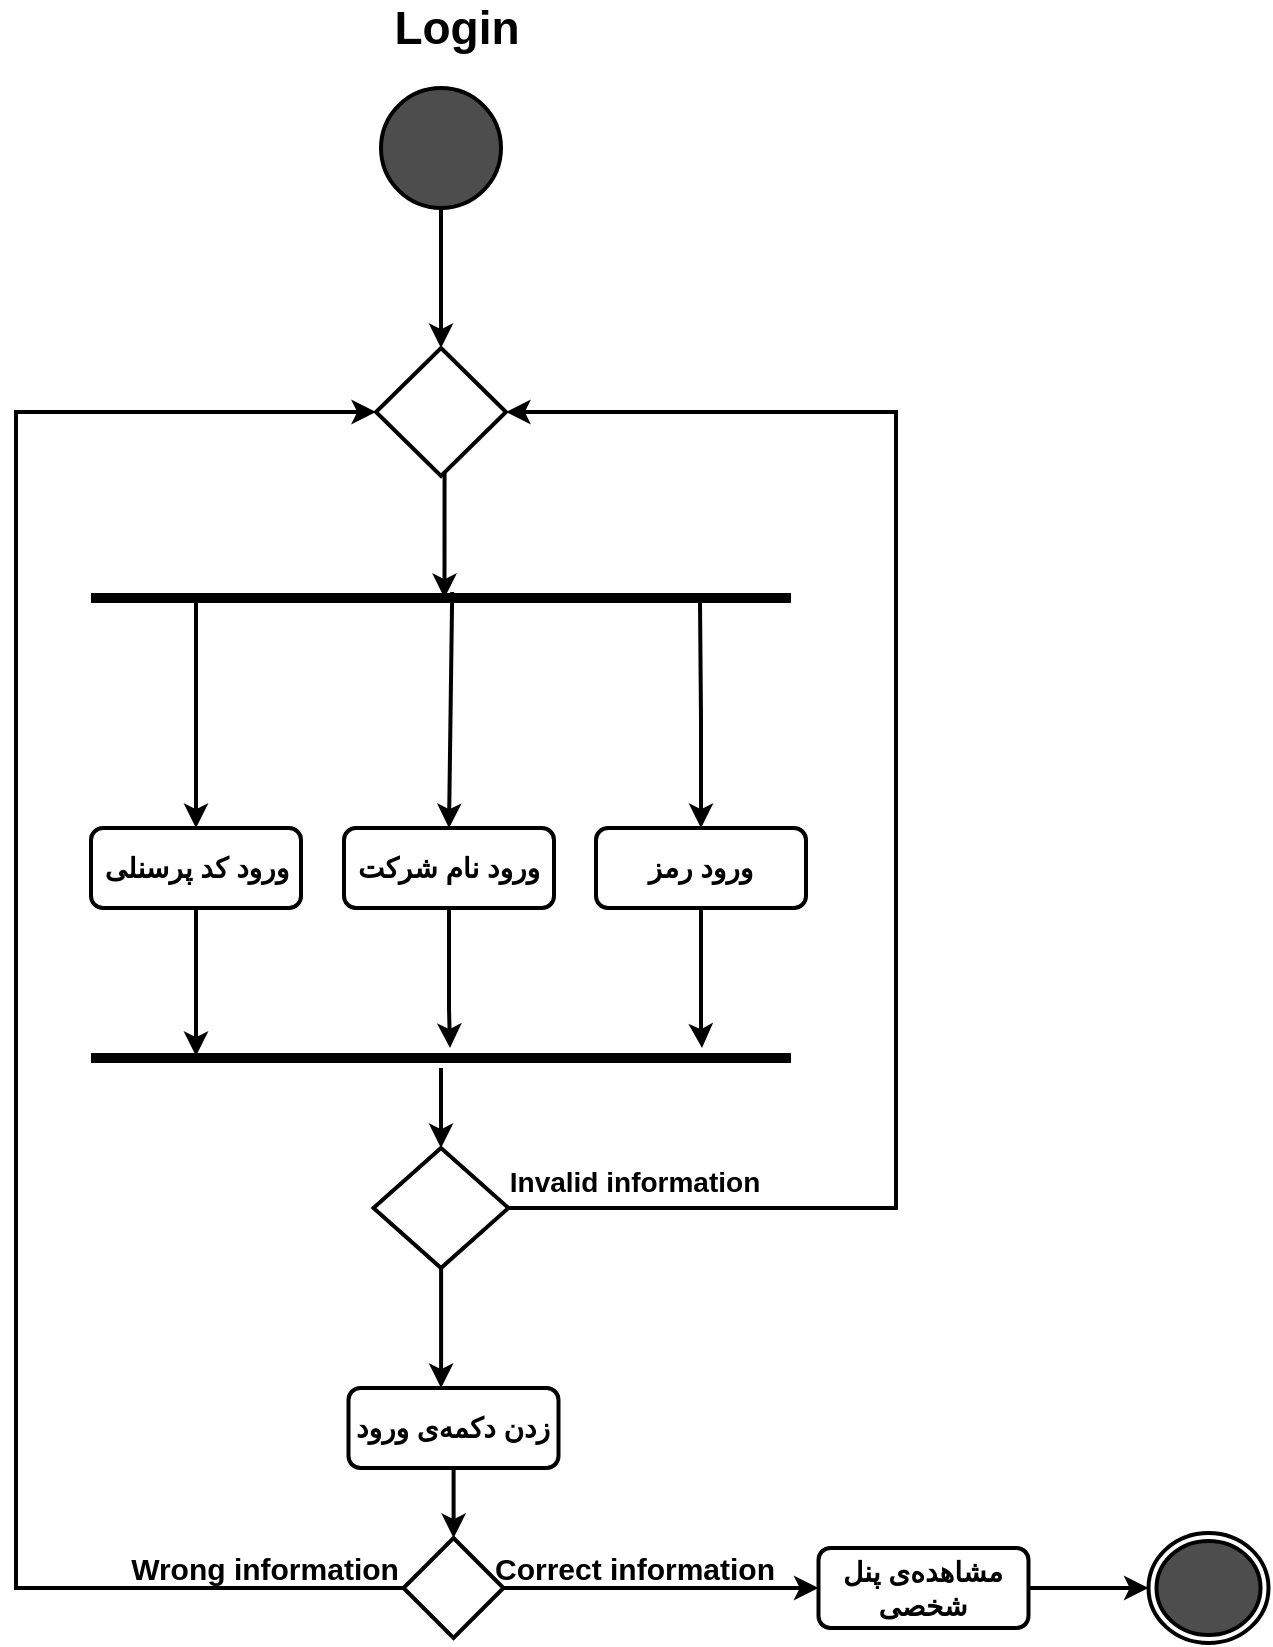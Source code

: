 <mxfile version="13.0.3" type="device" pages="20"><diagram id="gCESEp-6ceD6BL0GKxrP" name="Login"><mxGraphModel dx="1422" dy="1951" grid="1" gridSize="10" guides="1" tooltips="1" connect="1" arrows="1" fold="1" page="1" pageScale="1" pageWidth="850" pageHeight="1100" math="0" shadow="0"><root><mxCell id="tdxhCurSFYctH4Nv4X27-0"/><mxCell id="tdxhCurSFYctH4Nv4X27-1" parent="tdxhCurSFYctH4Nv4X27-0"/><mxCell id="tdxhCurSFYctH4Nv4X27-17" value="" style="edgeStyle=orthogonalEdgeStyle;rounded=0;orthogonalLoop=1;jettySize=auto;html=1;strokeColor=#000000;entryX=0.505;entryY=0.5;entryDx=0;entryDy=0;entryPerimeter=0;endArrow=classic;endFill=1;strokeWidth=2;exitX=0.5;exitY=1;exitDx=0;exitDy=0;exitPerimeter=0;" parent="tdxhCurSFYctH4Nv4X27-1" source="0zLTjmxahjm55yDJ-7MF-17" target="tdxhCurSFYctH4Nv4X27-12" edge="1"><mxGeometry relative="1" as="geometry"><mxPoint x="374.25" y="179.939" as="sourcePoint"/><mxPoint x="350" y="250" as="targetPoint"/><Array as="points"><mxPoint x="374" y="154"/></Array></mxGeometry></mxCell><mxCell id="tdxhCurSFYctH4Nv4X27-4" value="" style="ellipse;html=1;shape=endState;fillColor=#4D4D4D;strokeColor=#000000;strokeWidth=2;" parent="tdxhCurSFYctH4Nv4X27-1" vertex="1"><mxGeometry x="726.25" y="722.5" width="60" height="55" as="geometry"/></mxCell><mxCell id="tdxhCurSFYctH4Nv4X27-24" style="edgeStyle=orthogonalEdgeStyle;rounded=0;orthogonalLoop=1;jettySize=auto;html=1;exitX=0.5;exitY=0;exitDx=0;exitDy=0;entryX=0.15;entryY=0.7;entryDx=0;entryDy=0;entryPerimeter=0;strokeColor=#000000;endArrow=none;endFill=0;startArrow=classic;startFill=1;strokeWidth=2;" parent="tdxhCurSFYctH4Nv4X27-1" source="tdxhCurSFYctH4Nv4X27-6" target="tdxhCurSFYctH4Nv4X27-12" edge="1"><mxGeometry relative="1" as="geometry"/></mxCell><mxCell id="tdxhCurSFYctH4Nv4X27-33" value="" style="edgeStyle=orthogonalEdgeStyle;rounded=0;orthogonalLoop=1;jettySize=auto;html=1;startArrow=none;startFill=0;endArrow=classic;endFill=1;strokeColor=#000000;strokeWidth=2;entryX=0.15;entryY=0.4;entryDx=0;entryDy=0;entryPerimeter=0;" parent="tdxhCurSFYctH4Nv4X27-1" source="tdxhCurSFYctH4Nv4X27-6" target="tdxhCurSFYctH4Nv4X27-31" edge="1"><mxGeometry relative="1" as="geometry"><mxPoint x="242.5" y="490" as="targetPoint"/></mxGeometry></mxCell><mxCell id="tdxhCurSFYctH4Nv4X27-6" value="&lt;font style=&quot;font-size: 14px&quot;&gt;&lt;b&gt;ورود کد پرسنلی&lt;/b&gt;&lt;/font&gt;" style="rounded=1;whiteSpace=wrap;html=1;strokeColor=#000000;fillColor=none;strokeWidth=2;" parent="tdxhCurSFYctH4Nv4X27-1" vertex="1"><mxGeometry x="197.5" y="370" width="105" height="40" as="geometry"/></mxCell><mxCell id="tdxhCurSFYctH4Nv4X27-34" value="" style="edgeStyle=orthogonalEdgeStyle;rounded=0;orthogonalLoop=1;jettySize=auto;html=1;startArrow=none;startFill=0;endArrow=classic;endFill=1;strokeColor=#000000;strokeWidth=2;" parent="tdxhCurSFYctH4Nv4X27-1" source="tdxhCurSFYctH4Nv4X27-8" target="tdxhCurSFYctH4Nv4X27-31" edge="1"><mxGeometry relative="1" as="geometry"><Array as="points"><mxPoint x="377" y="460"/><mxPoint x="377" y="460"/></Array></mxGeometry></mxCell><mxCell id="tdxhCurSFYctH4Nv4X27-8" value="&lt;font style=&quot;font-size: 14px&quot;&gt;&lt;b&gt;ورود نام شرکت&lt;/b&gt;&lt;/font&gt;" style="rounded=1;whiteSpace=wrap;html=1;strokeColor=#000000;fillColor=none;strokeWidth=2;" parent="tdxhCurSFYctH4Nv4X27-1" vertex="1"><mxGeometry x="324" y="370" width="105" height="40" as="geometry"/></mxCell><mxCell id="tdxhCurSFYctH4Nv4X27-28" value="" style="edgeStyle=orthogonalEdgeStyle;rounded=0;orthogonalLoop=1;jettySize=auto;html=1;startArrow=classic;startFill=1;endArrow=none;endFill=0;strokeColor=#000000;strokeWidth=2;entryX=0.87;entryY=0.7;entryDx=0;entryDy=0;entryPerimeter=0;" parent="tdxhCurSFYctH4Nv4X27-1" source="tdxhCurSFYctH4Nv4X27-10" target="tdxhCurSFYctH4Nv4X27-12" edge="1"><mxGeometry relative="1" as="geometry"><mxPoint x="502.5" y="290" as="targetPoint"/></mxGeometry></mxCell><mxCell id="tdxhCurSFYctH4Nv4X27-35" value="" style="edgeStyle=orthogonalEdgeStyle;rounded=0;orthogonalLoop=1;jettySize=auto;html=1;startArrow=none;startFill=0;endArrow=classic;endFill=1;strokeColor=#000000;strokeWidth=2;" parent="tdxhCurSFYctH4Nv4X27-1" source="tdxhCurSFYctH4Nv4X27-10" target="tdxhCurSFYctH4Nv4X27-31" edge="1"><mxGeometry relative="1" as="geometry"><Array as="points"><mxPoint x="503" y="470"/><mxPoint x="503" y="470"/></Array></mxGeometry></mxCell><mxCell id="tdxhCurSFYctH4Nv4X27-10" value="&lt;span style=&quot;font-size: 14px&quot;&gt;&lt;b&gt;ورود رمز&lt;/b&gt;&lt;/span&gt;" style="rounded=1;whiteSpace=wrap;html=1;strokeColor=#000000;fillColor=none;strokeWidth=2;" parent="tdxhCurSFYctH4Nv4X27-1" vertex="1"><mxGeometry x="450" y="370" width="105" height="40" as="geometry"/></mxCell><mxCell id="tdxhCurSFYctH4Nv4X27-12" value="" style="shape=line;html=1;strokeWidth=5;strokeColor=#000000;fillColor=#4D4D4D;" parent="tdxhCurSFYctH4Nv4X27-1" vertex="1"><mxGeometry x="197.5" y="250" width="350" height="10" as="geometry"/></mxCell><mxCell id="tdxhCurSFYctH4Nv4X27-37" value="" style="edgeStyle=orthogonalEdgeStyle;rounded=0;orthogonalLoop=1;jettySize=auto;html=1;startArrow=none;startFill=0;endArrow=classic;endFill=1;strokeColor=#000000;strokeWidth=2;entryX=0.5;entryY=0;entryDx=0;entryDy=0;" parent="tdxhCurSFYctH4Nv4X27-1" source="tdxhCurSFYctH4Nv4X27-31" target="oCoKnGI68oabO4nAnUBV-0" edge="1"><mxGeometry relative="1" as="geometry"><mxPoint x="435" y="580" as="targetPoint"/></mxGeometry></mxCell><mxCell id="tdxhCurSFYctH4Nv4X27-31" value="" style="shape=line;html=1;strokeWidth=5;strokeColor=#000000;fillColor=#4D4D4D;" parent="tdxhCurSFYctH4Nv4X27-1" vertex="1"><mxGeometry x="197.5" y="480" width="350" height="10" as="geometry"/></mxCell><mxCell id="0zLTjmxahjm55yDJ-7MF-2" value="" style="edgeStyle=orthogonalEdgeStyle;rounded=0;orthogonalLoop=1;jettySize=auto;html=1;startArrow=none;startFill=0;endArrow=classic;endFill=1;strokeColor=#000000;strokeWidth=2;" parent="tdxhCurSFYctH4Nv4X27-1" source="tdxhCurSFYctH4Nv4X27-39" target="0zLTjmxahjm55yDJ-7MF-1" edge="1"><mxGeometry relative="1" as="geometry"/></mxCell><mxCell id="tdxhCurSFYctH4Nv4X27-39" value="&lt;span style=&quot;font-size: 14px&quot;&gt;&lt;b&gt;زدن دکمه‌ی ورود&lt;/b&gt;&lt;/span&gt;" style="rounded=1;whiteSpace=wrap;html=1;strokeColor=#000000;fillColor=none;strokeWidth=2;" parent="tdxhCurSFYctH4Nv4X27-1" vertex="1"><mxGeometry x="326.25" y="650" width="105" height="40" as="geometry"/></mxCell><mxCell id="0zLTjmxahjm55yDJ-7MF-0" value="&lt;font size=&quot;1&quot;&gt;&lt;b style=&quot;font-size: 23px&quot;&gt;Login&lt;/b&gt;&lt;/font&gt;" style="text;html=1;align=center;verticalAlign=middle;resizable=0;points=[];autosize=1;strokeWidth=2;" parent="tdxhCurSFYctH4Nv4X27-1" vertex="1"><mxGeometry x="340" y="-40" width="80" height="20" as="geometry"/></mxCell><mxCell id="0zLTjmxahjm55yDJ-7MF-4" value="" style="edgeStyle=orthogonalEdgeStyle;rounded=0;orthogonalLoop=1;jettySize=auto;html=1;startArrow=none;startFill=0;endArrow=classic;endFill=1;strokeColor=#000000;strokeWidth=2;entryX=0;entryY=0.5;entryDx=0;entryDy=0;" parent="tdxhCurSFYctH4Nv4X27-1" source="0zLTjmxahjm55yDJ-7MF-1" target="0zLTjmxahjm55yDJ-7MF-10" edge="1"><mxGeometry relative="1" as="geometry"><mxPoint x="686.25" y="755" as="targetPoint"/><Array as="points"/></mxGeometry></mxCell><mxCell id="0zLTjmxahjm55yDJ-7MF-6" value="" style="edgeStyle=orthogonalEdgeStyle;rounded=0;orthogonalLoop=1;jettySize=auto;html=1;startArrow=none;startFill=0;endArrow=classic;endFill=1;strokeColor=#000000;strokeWidth=2;entryX=0;entryY=0.5;entryDx=0;entryDy=0;entryPerimeter=0;exitX=0;exitY=0.5;exitDx=0;exitDy=0;exitPerimeter=0;" parent="tdxhCurSFYctH4Nv4X27-1" source="0zLTjmxahjm55yDJ-7MF-1" target="0zLTjmxahjm55yDJ-7MF-17" edge="1"><mxGeometry relative="1" as="geometry"><mxPoint x="320" y="760" as="targetPoint"/><Array as="points"><mxPoint x="160" y="750"/><mxPoint x="160" y="162"/></Array></mxGeometry></mxCell><mxCell id="0zLTjmxahjm55yDJ-7MF-1" value="" style="strokeWidth=2;html=1;shape=mxgraph.flowchart.decision;whiteSpace=wrap;" parent="tdxhCurSFYctH4Nv4X27-1" vertex="1"><mxGeometry x="353.75" y="725" width="50" height="50" as="geometry"/></mxCell><mxCell id="0zLTjmxahjm55yDJ-7MF-7" value="&lt;span style=&quot;font-size: 15px&quot;&gt;&lt;b&gt;Correct information&lt;/b&gt;&lt;/span&gt;" style="text;html=1;align=center;verticalAlign=middle;resizable=0;points=[];autosize=1;strokeWidth=2;" parent="tdxhCurSFYctH4Nv4X27-1" vertex="1"><mxGeometry x="388.75" y="730" width="160" height="20" as="geometry"/></mxCell><mxCell id="0zLTjmxahjm55yDJ-7MF-13" value="" style="edgeStyle=orthogonalEdgeStyle;rounded=0;orthogonalLoop=1;jettySize=auto;html=1;startArrow=none;startFill=0;endArrow=classic;endFill=1;strokeColor=#000000;strokeWidth=2;" parent="tdxhCurSFYctH4Nv4X27-1" source="0zLTjmxahjm55yDJ-7MF-10" target="tdxhCurSFYctH4Nv4X27-4" edge="1"><mxGeometry relative="1" as="geometry"/></mxCell><mxCell id="0zLTjmxahjm55yDJ-7MF-10" value="&lt;span style=&quot;font-size: 14px&quot;&gt;&lt;b&gt;مشاهده‌ی پنل شخصی&lt;/b&gt;&lt;/span&gt;" style="rounded=1;whiteSpace=wrap;html=1;strokeColor=#000000;fillColor=none;strokeWidth=2;" parent="tdxhCurSFYctH4Nv4X27-1" vertex="1"><mxGeometry x="561.25" y="730" width="105" height="40" as="geometry"/></mxCell><mxCell id="0zLTjmxahjm55yDJ-7MF-17" value="" style="strokeWidth=2;html=1;shape=mxgraph.flowchart.decision;whiteSpace=wrap;" parent="tdxhCurSFYctH4Nv4X27-1" vertex="1"><mxGeometry x="340" y="130" width="65" height="64" as="geometry"/></mxCell><mxCell id="0zLTjmxahjm55yDJ-7MF-19" value="" style="edgeStyle=orthogonalEdgeStyle;rounded=0;orthogonalLoop=1;jettySize=auto;html=1;startArrow=none;startFill=0;endArrow=classic;endFill=1;strokeColor=#000000;strokeWidth=2;" parent="tdxhCurSFYctH4Nv4X27-1" source="0zLTjmxahjm55yDJ-7MF-18" target="0zLTjmxahjm55yDJ-7MF-17" edge="1"><mxGeometry relative="1" as="geometry"/></mxCell><mxCell id="0zLTjmxahjm55yDJ-7MF-18" value="" style="verticalLabelPosition=bottom;verticalAlign=top;html=1;shape=mxgraph.flowchart.on-page_reference;strokeColor=#000000;fillColor=#4D4D4D;strokeWidth=2;" parent="tdxhCurSFYctH4Nv4X27-1" vertex="1"><mxGeometry x="342.5" width="60" height="60" as="geometry"/></mxCell><mxCell id="342TxefFQAz1eLCLM1MC-0" value="&lt;span style=&quot;font-size: 15px&quot;&gt;&lt;b&gt;Wrong information&lt;/b&gt;&lt;/span&gt;" style="text;html=1;align=center;verticalAlign=middle;resizable=0;points=[];autosize=1;strokeWidth=2;" parent="tdxhCurSFYctH4Nv4X27-1" vertex="1"><mxGeometry x="208.75" y="730" width="150" height="20" as="geometry"/></mxCell><mxCell id="2ibx8Tk5Am_KKqbbsk3D-3" value="" style="endArrow=classic;html=1;entryX=0.5;entryY=0;entryDx=0;entryDy=0;exitX=0.516;exitY=0.2;exitDx=0;exitDy=0;exitPerimeter=0;strokeWidth=2;" parent="tdxhCurSFYctH4Nv4X27-1" source="tdxhCurSFYctH4Nv4X27-12" target="tdxhCurSFYctH4Nv4X27-8" edge="1"><mxGeometry width="50" height="50" relative="1" as="geometry"><mxPoint x="340" y="340" as="sourcePoint"/><mxPoint x="390" y="290" as="targetPoint"/></mxGeometry></mxCell><mxCell id="oCoKnGI68oabO4nAnUBV-1" value="" style="edgeStyle=orthogonalEdgeStyle;rounded=0;orthogonalLoop=1;jettySize=auto;html=1;strokeWidth=2;" edge="1" parent="tdxhCurSFYctH4Nv4X27-1" source="oCoKnGI68oabO4nAnUBV-0" target="tdxhCurSFYctH4Nv4X27-39"><mxGeometry relative="1" as="geometry"><Array as="points"><mxPoint x="373" y="620"/><mxPoint x="373" y="620"/></Array></mxGeometry></mxCell><mxCell id="oCoKnGI68oabO4nAnUBV-4" value="" style="edgeStyle=orthogonalEdgeStyle;rounded=0;orthogonalLoop=1;jettySize=auto;html=1;strokeWidth=2;entryX=1;entryY=0.5;entryDx=0;entryDy=0;entryPerimeter=0;" edge="1" parent="tdxhCurSFYctH4Nv4X27-1" source="oCoKnGI68oabO4nAnUBV-0" target="0zLTjmxahjm55yDJ-7MF-17"><mxGeometry relative="1" as="geometry"><mxPoint x="486.25" y="560" as="targetPoint"/><Array as="points"><mxPoint x="600" y="560"/><mxPoint x="600" y="162"/></Array></mxGeometry></mxCell><mxCell id="oCoKnGI68oabO4nAnUBV-0" value="" style="rhombus;whiteSpace=wrap;html=1;strokeWidth=2;" vertex="1" parent="tdxhCurSFYctH4Nv4X27-1"><mxGeometry x="338.75" y="530" width="67.5" height="60" as="geometry"/></mxCell><mxCell id="oCoKnGI68oabO4nAnUBV-5" value="&lt;font style=&quot;font-size: 14px&quot;&gt;&lt;b&gt;Invalid information&lt;/b&gt;&lt;/font&gt;" style="text;html=1;align=center;verticalAlign=middle;resizable=0;points=[];autosize=1;" vertex="1" parent="tdxhCurSFYctH4Nv4X27-1"><mxGeometry x="398.75" y="537" width="140" height="20" as="geometry"/></mxCell></root></mxGraphModel></diagram><diagram id="es5t3bAR4e_B8yzxgiJK" name="Search"><mxGraphModel dx="1422" dy="851" grid="1" gridSize="10" guides="1" tooltips="1" connect="1" arrows="1" fold="1" page="1" pageScale="1" pageWidth="850" pageHeight="1100" math="0" shadow="0"><root><mxCell id="YoB6DqbGtbzjgea_G4Ew-0"/><mxCell id="YoB6DqbGtbzjgea_G4Ew-1" parent="YoB6DqbGtbzjgea_G4Ew-0"/><mxCell id="pSkE17ou4Oht6VtNUDM_-1" value="" style="edgeStyle=orthogonalEdgeStyle;rounded=0;orthogonalLoop=1;jettySize=auto;html=1;startArrow=none;startFill=0;endArrow=classic;endFill=1;strokeColor=#000000;strokeWidth=2;" parent="YoB6DqbGtbzjgea_G4Ew-1" source="N1PNJ_esz8VN-3JhHcNM-1" target="pSkE17ou4Oht6VtNUDM_-0" edge="1"><mxGeometry relative="1" as="geometry"/></mxCell><mxCell id="N1PNJ_esz8VN-3JhHcNM-1" value="" style="ellipse;whiteSpace=wrap;html=1;aspect=fixed;fillColor=#4D4D4D;strokeWidth=2;" parent="YoB6DqbGtbzjgea_G4Ew-1" vertex="1"><mxGeometry x="335" y="180" width="50" height="50" as="geometry"/></mxCell><mxCell id="N1PNJ_esz8VN-3JhHcNM-2" value="" style="ellipse;html=1;shape=endState;fillColor=#4D4D4D;strokeColor=#000000;strokeWidth=2;" parent="YoB6DqbGtbzjgea_G4Ew-1" vertex="1"><mxGeometry x="330" y="790" width="60" height="55" as="geometry"/></mxCell><mxCell id="N1PNJ_esz8VN-3JhHcNM-4" value="" style="edgeStyle=orthogonalEdgeStyle;rounded=0;orthogonalLoop=1;jettySize=auto;html=1;startArrow=none;startFill=0;endArrow=classic;endFill=1;strokeColor=#000000;strokeWidth=2;entryX=0;entryY=0.5;entryDx=0;entryDy=0;entryPerimeter=0;" parent="YoB6DqbGtbzjgea_G4Ew-1" source="N1PNJ_esz8VN-3JhHcNM-5" target="1VnW0m247LlpmrtPySU_-0" edge="1"><mxGeometry relative="1" as="geometry"><mxPoint x="277.5" y="565" as="targetPoint"/><Array as="points"><mxPoint x="233" y="515"/></Array></mxGeometry></mxCell><mxCell id="N1PNJ_esz8VN-3JhHcNM-5" value="&lt;font style=&quot;font-size: 14px&quot;&gt;&lt;b&gt;ورود کد پرسنلی&lt;/b&gt;&lt;/font&gt;" style="rounded=1;whiteSpace=wrap;html=1;strokeColor=#000000;fillColor=none;strokeWidth=2;" parent="YoB6DqbGtbzjgea_G4Ew-1" vertex="1"><mxGeometry x="180" y="400" width="105" height="40" as="geometry"/></mxCell><mxCell id="N1PNJ_esz8VN-3JhHcNM-7" value="" style="edgeStyle=orthogonalEdgeStyle;rounded=0;orthogonalLoop=1;jettySize=auto;html=1;startArrow=none;startFill=0;endArrow=classic;endFill=1;strokeColor=#000000;strokeWidth=2;entryX=1;entryY=0.5;entryDx=0;entryDy=0;entryPerimeter=0;exitX=0.5;exitY=1;exitDx=0;exitDy=0;" parent="YoB6DqbGtbzjgea_G4Ew-1" source="N1PNJ_esz8VN-3JhHcNM-8" target="1VnW0m247LlpmrtPySU_-0" edge="1"><mxGeometry relative="1" as="geometry"><mxPoint x="365" y="560" as="targetPoint"/></mxGeometry></mxCell><mxCell id="N1PNJ_esz8VN-3JhHcNM-8" value="&lt;font style=&quot;font-size: 14px&quot;&gt;&lt;b&gt;ورود نام کارمند&lt;/b&gt;&lt;/font&gt;" style="rounded=1;whiteSpace=wrap;html=1;strokeColor=#000000;fillColor=none;strokeWidth=2;" parent="YoB6DqbGtbzjgea_G4Ew-1" vertex="1"><mxGeometry x="440" y="400" width="105" height="40" as="geometry"/></mxCell><mxCell id="N1PNJ_esz8VN-3JhHcNM-13" value="" style="edgeStyle=orthogonalEdgeStyle;rounded=0;orthogonalLoop=1;jettySize=auto;html=1;startArrow=none;startFill=0;endArrow=classic;endFill=1;strokeColor=#000000;strokeWidth=2;entryX=0.5;entryY=0;entryDx=0;entryDy=0;exitX=0.5;exitY=1;exitDx=0;exitDy=0;exitPerimeter=0;" parent="YoB6DqbGtbzjgea_G4Ew-1" source="1VnW0m247LlpmrtPySU_-0" target="N1PNJ_esz8VN-3JhHcNM-16" edge="1"><mxGeometry relative="1" as="geometry"><mxPoint x="322.5" y="730" as="targetPoint"/><mxPoint x="322.5" y="650" as="sourcePoint"/></mxGeometry></mxCell><mxCell id="N1PNJ_esz8VN-3JhHcNM-15" value="" style="edgeStyle=orthogonalEdgeStyle;rounded=0;orthogonalLoop=1;jettySize=auto;html=1;startArrow=none;startFill=0;endArrow=classic;endFill=1;strokeColor=#000000;strokeWidth=2;" parent="YoB6DqbGtbzjgea_G4Ew-1" source="N1PNJ_esz8VN-3JhHcNM-16" target="N1PNJ_esz8VN-3JhHcNM-18" edge="1"><mxGeometry relative="1" as="geometry"/></mxCell><mxCell id="N1PNJ_esz8VN-3JhHcNM-16" value="&lt;span style=&quot;font-size: 14px&quot;&gt;&lt;b&gt;زدن دکمه‌ی سرچ&lt;/b&gt;&lt;/span&gt;" style="rounded=1;whiteSpace=wrap;html=1;strokeColor=#000000;fillColor=none;strokeWidth=2;" parent="YoB6DqbGtbzjgea_G4Ew-1" vertex="1"><mxGeometry x="307.5" y="590" width="105" height="40" as="geometry"/></mxCell><mxCell id="N1PNJ_esz8VN-3JhHcNM-17" value="" style="edgeStyle=orthogonalEdgeStyle;rounded=0;orthogonalLoop=1;jettySize=auto;html=1;startArrow=none;startFill=0;endArrow=classic;endFill=1;strokeColor=#000000;strokeWidth=2;" parent="YoB6DqbGtbzjgea_G4Ew-1" source="N1PNJ_esz8VN-3JhHcNM-18" target="N1PNJ_esz8VN-3JhHcNM-2" edge="1"><mxGeometry relative="1" as="geometry"/></mxCell><mxCell id="N1PNJ_esz8VN-3JhHcNM-18" value="&lt;span style=&quot;font-size: 14px&quot;&gt;&lt;b&gt;مشاهده‌ی نتایج&lt;br&gt;&lt;/b&gt;&lt;/span&gt;" style="rounded=1;whiteSpace=wrap;html=1;strokeColor=#000000;fillColor=none;strokeWidth=2;" parent="YoB6DqbGtbzjgea_G4Ew-1" vertex="1"><mxGeometry x="307.5" y="690" width="105" height="40" as="geometry"/></mxCell><mxCell id="pSkE17ou4Oht6VtNUDM_-3" value="" style="edgeStyle=orthogonalEdgeStyle;rounded=0;orthogonalLoop=1;jettySize=auto;html=1;startArrow=none;startFill=0;endArrow=classic;endFill=1;strokeColor=#000000;strokeWidth=2;entryX=0.5;entryY=0;entryDx=0;entryDy=0;" parent="YoB6DqbGtbzjgea_G4Ew-1" source="pSkE17ou4Oht6VtNUDM_-0" target="N1PNJ_esz8VN-3JhHcNM-8" edge="1"><mxGeometry relative="1" as="geometry"><mxPoint x="475" y="315" as="targetPoint"/></mxGeometry></mxCell><mxCell id="pSkE17ou4Oht6VtNUDM_-5" value="" style="edgeStyle=orthogonalEdgeStyle;rounded=0;orthogonalLoop=1;jettySize=auto;html=1;startArrow=none;startFill=0;endArrow=classic;endFill=1;strokeColor=#000000;strokeWidth=2;" parent="YoB6DqbGtbzjgea_G4Ew-1" source="pSkE17ou4Oht6VtNUDM_-0" target="N1PNJ_esz8VN-3JhHcNM-5" edge="1"><mxGeometry relative="1" as="geometry"><mxPoint x="245" y="315" as="targetPoint"/></mxGeometry></mxCell><mxCell id="pSkE17ou4Oht6VtNUDM_-0" value="" style="strokeWidth=2;html=1;shape=mxgraph.flowchart.decision;whiteSpace=wrap;" parent="YoB6DqbGtbzjgea_G4Ew-1" vertex="1"><mxGeometry x="325" y="290" width="70" height="50" as="geometry"/></mxCell><mxCell id="pSkE17ou4Oht6VtNUDM_-6" value="&lt;font style=&quot;font-size: 14px&quot;&gt;&lt;b&gt;نام وارد شده باشد&lt;/b&gt;&lt;/font&gt;" style="text;html=1;align=center;verticalAlign=middle;resizable=0;points=[];autosize=1;strokeWidth=2;" parent="YoB6DqbGtbzjgea_G4Ew-1" vertex="1"><mxGeometry x="395" y="294" width="120" height="20" as="geometry"/></mxCell><mxCell id="1VnW0m247LlpmrtPySU_-0" value="" style="strokeWidth=2;html=1;shape=mxgraph.flowchart.decision;whiteSpace=wrap;" parent="YoB6DqbGtbzjgea_G4Ew-1" vertex="1"><mxGeometry x="325" y="490" width="70" height="50" as="geometry"/></mxCell><mxCell id="hTxHE1oR0B7zeXKqJx2q-0" value="&lt;font size=&quot;1&quot;&gt;&lt;b style=&quot;font-size: 23px&quot;&gt;Search&lt;/b&gt;&lt;/font&gt;" style="text;html=1;align=center;verticalAlign=middle;resizable=0;points=[];autosize=1;strokeWidth=2;" parent="YoB6DqbGtbzjgea_G4Ew-1" vertex="1"><mxGeometry x="315" y="140" width="90" height="20" as="geometry"/></mxCell><mxCell id="opl9hC5z4BR2p55gEW9J-0" value="&lt;font style=&quot;font-size: 14px&quot;&gt;&lt;b&gt;کدپرسنلی وارد شده باشد&lt;/b&gt;&lt;/font&gt;" style="text;html=1;align=center;verticalAlign=middle;resizable=0;points=[];autosize=1;strokeWidth=2;" parent="YoB6DqbGtbzjgea_G4Ew-1" vertex="1"><mxGeometry x="169" y="294" width="160" height="20" as="geometry"/></mxCell></root></mxGraphModel></diagram><diagram id="f3HUW3aQXFQjC8ni23ow" name="PayslipRepresentation"><mxGraphModel dx="1422" dy="851" grid="1" gridSize="10" guides="1" tooltips="1" connect="1" arrows="1" fold="1" page="1" pageScale="1" pageWidth="850" pageHeight="1100" math="0" shadow="0"><root><mxCell id="S0Dz2R-mAfum3bZuW2sg-0"/><mxCell id="S0Dz2R-mAfum3bZuW2sg-1" parent="S0Dz2R-mAfum3bZuW2sg-0"/><mxCell id="SmapYOYaGNYKpjcGHcUf-10" value="" style="edgeStyle=orthogonalEdgeStyle;rounded=0;orthogonalLoop=1;jettySize=auto;html=1;entryX=0.5;entryY=0;entryDx=0;entryDy=0;strokeWidth=2;" parent="S0Dz2R-mAfum3bZuW2sg-1" source="SmapYOYaGNYKpjcGHcUf-1" target="SmapYOYaGNYKpjcGHcUf-6" edge="1"><mxGeometry relative="1" as="geometry"><mxPoint x="435" y="210.0" as="targetPoint"/></mxGeometry></mxCell><mxCell id="SmapYOYaGNYKpjcGHcUf-1" value="" style="ellipse;whiteSpace=wrap;html=1;aspect=fixed;fillColor=#4D4D4D;" parent="S0Dz2R-mAfum3bZuW2sg-1" vertex="1"><mxGeometry x="410" y="150" width="50" height="50" as="geometry"/></mxCell><mxCell id="SmapYOYaGNYKpjcGHcUf-2" value="" style="ellipse;html=1;shape=endState;fillColor=#4D4D4D;strokeColor=#000000;" parent="S0Dz2R-mAfum3bZuW2sg-1" vertex="1"><mxGeometry x="405" y="740" width="60" height="55" as="geometry"/></mxCell><mxCell id="SmapYOYaGNYKpjcGHcUf-5" value="" style="edgeStyle=orthogonalEdgeStyle;rounded=0;orthogonalLoop=1;jettySize=auto;html=1;strokeWidth=2;" parent="S0Dz2R-mAfum3bZuW2sg-1" source="SmapYOYaGNYKpjcGHcUf-6" target="SmapYOYaGNYKpjcGHcUf-8" edge="1"><mxGeometry relative="1" as="geometry"/></mxCell><mxCell id="SmapYOYaGNYKpjcGHcUf-6" value="&lt;font style=&quot;font-size: 14px&quot;&gt;&lt;b&gt;انتخاب ماه‌ و سال مورد نظر&lt;/b&gt;&lt;/font&gt;" style="rounded=1;whiteSpace=wrap;html=1;strokeColor=#000000;fillColor=none;strokeWidth=2;" parent="S0Dz2R-mAfum3bZuW2sg-1" vertex="1"><mxGeometry x="382.5" y="260" width="105" height="40" as="geometry"/></mxCell><mxCell id="EhxAvtVGrABSW8rtsYPY-1" value="" style="edgeStyle=orthogonalEdgeStyle;rounded=0;orthogonalLoop=1;jettySize=auto;html=1;strokeColor=#000000;strokeWidth=2;" parent="S0Dz2R-mAfum3bZuW2sg-1" source="SmapYOYaGNYKpjcGHcUf-8" target="EhxAvtVGrABSW8rtsYPY-0" edge="1"><mxGeometry relative="1" as="geometry"/></mxCell><mxCell id="SmapYOYaGNYKpjcGHcUf-8" value="&lt;font style=&quot;font-size: 14px&quot;&gt;&lt;b&gt;مشاهده‌ی فیش حقوقی&lt;/b&gt;&lt;/font&gt;" style="rounded=1;whiteSpace=wrap;html=1;strokeColor=#000000;fillColor=none;strokeWidth=2;" parent="S0Dz2R-mAfum3bZuW2sg-1" vertex="1"><mxGeometry x="382.5" y="350" width="105" height="40" as="geometry"/></mxCell><mxCell id="VIpRaucOcr5y_wj98MjW-0" value="&lt;font size=&quot;1&quot;&gt;&lt;b style=&quot;font-size: 23px&quot;&gt;PayslipRepresentation&lt;/b&gt;&lt;/font&gt;" style="text;whiteSpace=wrap;html=1;" parent="S0Dz2R-mAfum3bZuW2sg-1" vertex="1"><mxGeometry x="305" y="90" width="160" height="30" as="geometry"/></mxCell><mxCell id="EhxAvtVGrABSW8rtsYPY-3" value="" style="edgeStyle=orthogonalEdgeStyle;rounded=0;orthogonalLoop=1;jettySize=auto;html=1;strokeColor=#000000;strokeWidth=2;entryX=0.5;entryY=0;entryDx=0;entryDy=0;" parent="S0Dz2R-mAfum3bZuW2sg-1" source="EhxAvtVGrABSW8rtsYPY-0" target="EhxAvtVGrABSW8rtsYPY-4" edge="1"><mxGeometry relative="1" as="geometry"><mxPoint x="555" y="480" as="targetPoint"/></mxGeometry></mxCell><mxCell id="EhxAvtVGrABSW8rtsYPY-6" value="" style="edgeStyle=orthogonalEdgeStyle;rounded=0;orthogonalLoop=1;jettySize=auto;html=1;strokeColor=#000000;strokeWidth=2;" parent="S0Dz2R-mAfum3bZuW2sg-1" source="EhxAvtVGrABSW8rtsYPY-0" target="EhxAvtVGrABSW8rtsYPY-5" edge="1"><mxGeometry relative="1" as="geometry"/></mxCell><mxCell id="EhxAvtVGrABSW8rtsYPY-0" value="" style="rhombus;whiteSpace=wrap;html=1;strokeColor=#000000;strokeWidth=2;" parent="S0Dz2R-mAfum3bZuW2sg-1" vertex="1"><mxGeometry x="395" y="440" width="80" height="80" as="geometry"/></mxCell><mxCell id="EhxAvtVGrABSW8rtsYPY-7" value="" style="edgeStyle=orthogonalEdgeStyle;rounded=0;orthogonalLoop=1;jettySize=auto;html=1;strokeColor=#000000;strokeWidth=2;" parent="S0Dz2R-mAfum3bZuW2sg-1" source="EhxAvtVGrABSW8rtsYPY-5" target="SmapYOYaGNYKpjcGHcUf-2" edge="1"><mxGeometry relative="1" as="geometry"/></mxCell><mxCell id="EhxAvtVGrABSW8rtsYPY-5" value="" style="rhombus;whiteSpace=wrap;html=1;strokeColor=#000000;strokeWidth=2;" parent="S0Dz2R-mAfum3bZuW2sg-1" vertex="1"><mxGeometry x="395" y="600" width="80" height="80" as="geometry"/></mxCell><mxCell id="EhxAvtVGrABSW8rtsYPY-8" style="edgeStyle=orthogonalEdgeStyle;rounded=0;orthogonalLoop=1;jettySize=auto;html=1;entryX=1;entryY=0.5;entryDx=0;entryDy=0;strokeColor=#000000;strokeWidth=2;exitX=0.5;exitY=1;exitDx=0;exitDy=0;" parent="S0Dz2R-mAfum3bZuW2sg-1" source="EhxAvtVGrABSW8rtsYPY-4" target="EhxAvtVGrABSW8rtsYPY-5" edge="1"><mxGeometry relative="1" as="geometry"><Array as="points"><mxPoint x="683" y="640"/></Array></mxGeometry></mxCell><mxCell id="EhxAvtVGrABSW8rtsYPY-4" value="&lt;span style=&quot;font-size: 14px&quot;&gt;&lt;b&gt;ذخیره یا چاپ فیش حقوقی&lt;/b&gt;&lt;/span&gt;" style="rounded=1;whiteSpace=wrap;html=1;strokeColor=#000000;fillColor=none;strokeWidth=2;" parent="S0Dz2R-mAfum3bZuW2sg-1" vertex="1"><mxGeometry x="630" y="520" width="105" height="40" as="geometry"/></mxCell><mxCell id="40JJk8CNILMbitlOptyf-0" value="&lt;b style=&quot;font-family: &amp;#34;helvetica&amp;#34; ; font-size: 14px ; font-style: normal ; letter-spacing: normal ; text-indent: 0px ; text-transform: none ; word-spacing: 0px ; background-color: rgb(248 , 249 , 250)&quot;&gt;انتخاب ذخیره یا چاپ فیش حقوقی&lt;/b&gt;" style="text;whiteSpace=wrap;html=1;align=right;" vertex="1" parent="S0Dz2R-mAfum3bZuW2sg-1"><mxGeometry x="460" y="450" width="210" height="30" as="geometry"/></mxCell></root></mxGraphModel></diagram><diagram id="FFGyhhCFYWw70j0-hxfz" name="ReportManager"><mxGraphModel dx="1422" dy="851" grid="1" gridSize="10" guides="1" tooltips="1" connect="1" arrows="1" fold="1" page="1" pageScale="1" pageWidth="850" pageHeight="1100" math="0" shadow="0"><root><mxCell id="0"/><mxCell id="1" parent="0"/><mxCell id="gak58VJGebeJcamXnj-p-7" value="" style="edgeStyle=orthogonalEdgeStyle;rounded=0;orthogonalLoop=1;jettySize=auto;html=1;strokeColor=#000000;strokeWidth=2;" parent="1" source="fJRxUX9Ebx7Lp3V9xmmI-1" target="gak58VJGebeJcamXnj-p-1" edge="1"><mxGeometry relative="1" as="geometry"/></mxCell><mxCell id="fJRxUX9Ebx7Lp3V9xmmI-1" value="" style="ellipse;whiteSpace=wrap;html=1;aspect=fixed;fillColor=#4D4D4D;" parent="1" vertex="1"><mxGeometry x="415" y="80" width="50" height="50" as="geometry"/></mxCell><mxCell id="fJRxUX9Ebx7Lp3V9xmmI-2" value="" style="ellipse;html=1;shape=endState;fillColor=#4D4D4D;strokeColor=#000000;" parent="1" vertex="1"><mxGeometry x="410" y="495" width="60" height="55" as="geometry"/></mxCell><mxCell id="fJRxUX9Ebx7Lp3V9xmmI-3" value="&lt;font style=&quot;font-size: 14px&quot;&gt;&lt;b&gt;انتخاب فیلدها&lt;/b&gt;&lt;/font&gt;" style="rounded=1;whiteSpace=wrap;html=1;strokeColor=#000000;fillColor=none;strokeWidth=2;" parent="1" vertex="1"><mxGeometry x="455" y="260" width="105" height="40" as="geometry"/></mxCell><mxCell id="fJRxUX9Ebx7Lp3V9xmmI-5" value="&lt;font style=&quot;font-size: 14px&quot;&gt;&lt;b&gt;انتخاب ماه‌های مورد نظر&lt;/b&gt;&lt;/font&gt;" style="rounded=1;whiteSpace=wrap;html=1;strokeColor=#000000;fillColor=none;strokeWidth=2;" parent="1" vertex="1"><mxGeometry x="320" y="260" width="105" height="40" as="geometry"/></mxCell><mxCell id="fJRxUX9Ebx7Lp3V9xmmI-9" value="" style="edgeStyle=orthogonalEdgeStyle;rounded=0;orthogonalLoop=1;jettySize=auto;html=1;strokeWidth=2;" parent="1" source="fJRxUX9Ebx7Lp3V9xmmI-7" target="fJRxUX9Ebx7Lp3V9xmmI-2" edge="1"><mxGeometry relative="1" as="geometry"/></mxCell><mxCell id="fJRxUX9Ebx7Lp3V9xmmI-7" value="&lt;font style=&quot;font-size: 14px&quot;&gt;&lt;b&gt;مشاهده‌ی گزارش&lt;/b&gt;&lt;/font&gt;" style="rounded=1;whiteSpace=wrap;html=1;strokeColor=#000000;fillColor=none;strokeWidth=2;" parent="1" vertex="1"><mxGeometry x="387.5" y="405" width="105" height="40" as="geometry"/></mxCell><mxCell id="qGsEKc7gtEYDGTawS5AA-1" value="&lt;b&gt;&lt;font style=&quot;font-size: 23px&quot;&gt;ReportManager&lt;/font&gt;&lt;/b&gt;" style="text;html=1;strokeColor=none;fillColor=none;align=center;verticalAlign=middle;whiteSpace=wrap;rounded=0;" parent="1" vertex="1"><mxGeometry x="350" y="40" width="180" height="20" as="geometry"/></mxCell><mxCell id="gak58VJGebeJcamXnj-p-1" value="" style="shape=line;html=1;strokeWidth=6;strokeColor=#000000;" parent="1" vertex="1"><mxGeometry x="320" y="180" width="240" height="10" as="geometry"/></mxCell><mxCell id="gak58VJGebeJcamXnj-p-10" value="" style="endArrow=classic;html=1;strokeColor=#000000;strokeWidth=2;entryX=0.5;entryY=0;entryDx=0;entryDy=0;exitX=0.25;exitY=0.5;exitDx=0;exitDy=0;exitPerimeter=0;" parent="1" source="gak58VJGebeJcamXnj-p-1" target="fJRxUX9Ebx7Lp3V9xmmI-5" edge="1"><mxGeometry width="50" height="50" relative="1" as="geometry"><mxPoint x="210" y="220" as="sourcePoint"/><mxPoint x="260" y="170" as="targetPoint"/></mxGeometry></mxCell><mxCell id="gak58VJGebeJcamXnj-p-11" value="" style="endArrow=classic;html=1;strokeColor=#000000;strokeWidth=2;entryX=0.5;entryY=0;entryDx=0;entryDy=0;exitX=0.75;exitY=0.5;exitDx=0;exitDy=0;exitPerimeter=0;" parent="1" source="gak58VJGebeJcamXnj-p-1" target="fJRxUX9Ebx7Lp3V9xmmI-3" edge="1"><mxGeometry width="50" height="50" relative="1" as="geometry"><mxPoint x="610" y="280" as="sourcePoint"/><mxPoint x="660" y="230" as="targetPoint"/></mxGeometry></mxCell><mxCell id="gak58VJGebeJcamXnj-p-19" value="" style="edgeStyle=orthogonalEdgeStyle;rounded=0;orthogonalLoop=1;jettySize=auto;html=1;strokeColor=#000000;strokeWidth=2;" parent="1" source="gak58VJGebeJcamXnj-p-13" target="fJRxUX9Ebx7Lp3V9xmmI-7" edge="1"><mxGeometry relative="1" as="geometry"/></mxCell><mxCell id="gak58VJGebeJcamXnj-p-13" value="0" style="shape=line;html=1;strokeWidth=6;strokeColor=#000000;" parent="1" vertex="1"><mxGeometry x="320" y="350" width="240" height="10" as="geometry"/></mxCell><mxCell id="gak58VJGebeJcamXnj-p-21" value="" style="endArrow=classic;html=1;strokeColor=#000000;strokeWidth=2;entryX=0.25;entryY=0.5;entryDx=0;entryDy=0;entryPerimeter=0;exitX=0.5;exitY=1;exitDx=0;exitDy=0;" parent="1" source="fJRxUX9Ebx7Lp3V9xmmI-5" target="gak58VJGebeJcamXnj-p-13" edge="1"><mxGeometry width="50" height="50" relative="1" as="geometry"><mxPoint x="330" y="340" as="sourcePoint"/><mxPoint x="380" y="290" as="targetPoint"/></mxGeometry></mxCell><mxCell id="gak58VJGebeJcamXnj-p-22" value="" style="endArrow=classic;html=1;strokeColor=#000000;strokeWidth=2;exitX=0.5;exitY=1;exitDx=0;exitDy=0;entryX=0.75;entryY=0.5;entryDx=0;entryDy=0;entryPerimeter=0;" parent="1" source="fJRxUX9Ebx7Lp3V9xmmI-3" target="gak58VJGebeJcamXnj-p-13" edge="1"><mxGeometry width="50" height="50" relative="1" as="geometry"><mxPoint x="580" y="370" as="sourcePoint"/><mxPoint x="630" y="320" as="targetPoint"/></mxGeometry></mxCell></root></mxGraphModel></diagram><diagram id="70PM59OWhh6WBOFYzc_R" name="PayslipManagement"><mxGraphModel dx="1422" dy="1951" grid="1" gridSize="10" guides="1" tooltips="1" connect="1" arrows="1" fold="1" page="1" pageScale="1" pageWidth="850" pageHeight="1100" math="0" shadow="0"><root><mxCell id="_n8yA6ZsApIXxzwhX6Pl-0"/><mxCell id="_n8yA6ZsApIXxzwhX6Pl-1" parent="_n8yA6ZsApIXxzwhX6Pl-0"/><mxCell id="hke4g7QC6smds1RwsCZb-1" value="" style="edgeStyle=orthogonalEdgeStyle;rounded=0;orthogonalLoop=1;jettySize=auto;html=1;strokeWidth=2;" parent="_n8yA6ZsApIXxzwhX6Pl-1" source="DBvMDqWmYb6vQQQUtLBv-1" target="-tqI7Liybm_XxN-OtTJ_-0" edge="1"><mxGeometry relative="1" as="geometry"/></mxCell><mxCell id="DBvMDqWmYb6vQQQUtLBv-1" value="" style="ellipse;whiteSpace=wrap;html=1;aspect=fixed;fillColor=#4D4D4D;strokeWidth=2;" parent="_n8yA6ZsApIXxzwhX6Pl-1" vertex="1"><mxGeometry x="379" y="-160" width="50" height="50" as="geometry"/></mxCell><mxCell id="DBvMDqWmYb6vQQQUtLBv-2" value="" style="ellipse;html=1;shape=endState;fillColor=#4D4D4D;strokeColor=#000000;strokeWidth=2;" parent="_n8yA6ZsApIXxzwhX6Pl-1" vertex="1"><mxGeometry x="373.5" y="520" width="60" height="55" as="geometry"/></mxCell><mxCell id="DBvMDqWmYb6vQQQUtLBv-4" value="&lt;font style=&quot;font-size: 14px&quot;&gt;&lt;b&gt;ورود فیش حقوقی&lt;/b&gt;&lt;/font&gt;" style="ellipse;whiteSpace=wrap;html=1;strokeWidth=2;" parent="_n8yA6ZsApIXxzwhX6Pl-1" vertex="1"><mxGeometry x="190" y="280" width="120" height="80" as="geometry"/></mxCell><mxCell id="DBvMDqWmYb6vQQQUtLBv-6" value="" style="edgeStyle=orthogonalEdgeStyle;rounded=0;orthogonalLoop=1;jettySize=auto;html=1;strokeWidth=2;exitX=0;exitY=0.5;exitDx=0;exitDy=0;entryX=0.5;entryY=0;entryDx=0;entryDy=0;" parent="_n8yA6ZsApIXxzwhX6Pl-1" source="Abb1W6qgxrrfvozTSsL1-0" target="DBvMDqWmYb6vQQQUtLBv-4" edge="1"><mxGeometry relative="1" as="geometry"><mxPoint x="200" y="200" as="targetPoint"/><mxPoint x="220" y="263" as="sourcePoint"/></mxGeometry></mxCell><mxCell id="DBvMDqWmYb6vQQQUtLBv-7" value="" style="edgeStyle=orthogonalEdgeStyle;rounded=0;orthogonalLoop=1;jettySize=auto;html=1;entryX=0.5;entryY=0;entryDx=0;entryDy=0;strokeWidth=2;exitX=0.5;exitY=1;exitDx=0;exitDy=0;" parent="_n8yA6ZsApIXxzwhX6Pl-1" source="Abb1W6qgxrrfvozTSsL1-0" target="DBvMDqWmYb6vQQQUtLBv-9" edge="1"><mxGeometry relative="1" as="geometry"><mxPoint x="405" y="325" as="targetPoint"/><mxPoint x="405" y="150" as="sourcePoint"/></mxGeometry></mxCell><mxCell id="DBvMDqWmYb6vQQQUtLBv-8" value="" style="edgeStyle=orthogonalEdgeStyle;rounded=0;orthogonalLoop=1;jettySize=auto;html=1;entryX=0.5;entryY=0;entryDx=0;entryDy=0;strokeWidth=2;" parent="_n8yA6ZsApIXxzwhX6Pl-1" target="DBvMDqWmYb6vQQQUtLBv-10" edge="1"><mxGeometry relative="1" as="geometry"><mxPoint x="575" y="329" as="targetPoint"/><mxPoint x="440" y="100" as="sourcePoint"/></mxGeometry></mxCell><mxCell id="hke4g7QC6smds1RwsCZb-3" value="" style="edgeStyle=orthogonalEdgeStyle;rounded=0;orthogonalLoop=1;jettySize=auto;html=1;strokeWidth=2;entryX=0.5;entryY=0;entryDx=0;entryDy=0;" parent="_n8yA6ZsApIXxzwhX6Pl-1" source="DBvMDqWmYb6vQQQUtLBv-9" target="kQ_HQiarhpcjK-chV9n8-0" edge="1"><mxGeometry relative="1" as="geometry"><mxPoint x="404" y="440" as="targetPoint"/></mxGeometry></mxCell><mxCell id="DBvMDqWmYb6vQQQUtLBv-9" value="&lt;font style=&quot;font-size: 14px&quot;&gt;&lt;b&gt;ویرایش فیش&lt;/b&gt;&lt;/font&gt;" style="ellipse;whiteSpace=wrap;html=1;strokeWidth=2;" parent="_n8yA6ZsApIXxzwhX6Pl-1" vertex="1"><mxGeometry x="344" y="280" width="120" height="80" as="geometry"/></mxCell><mxCell id="DBvMDqWmYb6vQQQUtLBv-10" value="&lt;b&gt;&lt;font style=&quot;font-size: 14px&quot;&gt;حذف فیش حقوقی&lt;/font&gt;&lt;/b&gt;" style="ellipse;whiteSpace=wrap;html=1;strokeWidth=2;" parent="_n8yA6ZsApIXxzwhX6Pl-1" vertex="1"><mxGeometry x="500" y="280" width="120" height="80" as="geometry"/></mxCell><mxCell id="DBvMDqWmYb6vQQQUtLBv-14" value="" style="edgeStyle=orthogonalEdgeStyle;rounded=0;orthogonalLoop=1;jettySize=auto;html=1;strokeWidth=2;entryX=1;entryY=0.5;entryDx=0;entryDy=0;exitX=0.5;exitY=1;exitDx=0;exitDy=0;" parent="_n8yA6ZsApIXxzwhX6Pl-1" source="DBvMDqWmYb6vQQQUtLBv-10" target="kQ_HQiarhpcjK-chV9n8-0" edge="1"><mxGeometry relative="1" as="geometry"><mxPoint x="466" y="917" as="targetPoint"/><mxPoint x="606" y="807" as="sourcePoint"/><Array as="points"><mxPoint x="560" y="430"/></Array></mxGeometry></mxCell><mxCell id="Abb1W6qgxrrfvozTSsL1-0" value="" style="rhombus;whiteSpace=wrap;html=1;strokeWidth=2;" parent="_n8yA6ZsApIXxzwhX6Pl-1" vertex="1"><mxGeometry x="364" y="60" width="80" height="80" as="geometry"/></mxCell><mxCell id="wDa0oz0AZ1E08Ggk8B-V-0" value="" style="edgeStyle=orthogonalEdgeStyle;rounded=0;orthogonalLoop=1;jettySize=auto;html=1;strokeColor=#000000;strokeWidth=2;" parent="_n8yA6ZsApIXxzwhX6Pl-1" source="kQ_HQiarhpcjK-chV9n8-0" target="DBvMDqWmYb6vQQQUtLBv-2" edge="1"><mxGeometry relative="1" as="geometry"/></mxCell><mxCell id="kQ_HQiarhpcjK-chV9n8-0" value="" style="rhombus;whiteSpace=wrap;html=1;strokeWidth=2;" parent="_n8yA6ZsApIXxzwhX6Pl-1" vertex="1"><mxGeometry x="374" y="400" width="60" height="60" as="geometry"/></mxCell><mxCell id="-tqI7Liybm_XxN-OtTJ_-7" style="edgeStyle=orthogonalEdgeStyle;rounded=0;orthogonalLoop=1;jettySize=auto;html=1;strokeWidth=2;" parent="_n8yA6ZsApIXxzwhX6Pl-1" source="-tqI7Liybm_XxN-OtTJ_-0" target="Abb1W6qgxrrfvozTSsL1-0" edge="1"><mxGeometry relative="1" as="geometry"/></mxCell><mxCell id="-tqI7Liybm_XxN-OtTJ_-0" value="&lt;font style=&quot;font-size: 14px&quot;&gt;&lt;b&gt;انتخاب ماه و سال&lt;/b&gt;&lt;/font&gt;" style="rounded=1;whiteSpace=wrap;html=1;strokeColor=#000000;fillColor=none;strokeWidth=2;" parent="_n8yA6ZsApIXxzwhX6Pl-1" vertex="1"><mxGeometry x="351" y="-40" width="105" height="40" as="geometry"/></mxCell><mxCell id="_O1nY8Fev2N8ze0WoYo6-22" style="edgeStyle=orthogonalEdgeStyle;rounded=0;orthogonalLoop=1;jettySize=auto;html=1;strokeWidth=2;entryX=0;entryY=0.5;entryDx=0;entryDy=0;exitX=0.5;exitY=1;exitDx=0;exitDy=0;" parent="_n8yA6ZsApIXxzwhX6Pl-1" source="DBvMDqWmYb6vQQQUtLBv-4" target="kQ_HQiarhpcjK-chV9n8-0" edge="1"><mxGeometry relative="1" as="geometry"><mxPoint x="185" y="1000" as="targetPoint"/><Array as="points"><mxPoint x="250" y="430"/></Array><mxPoint x="210" y="370" as="sourcePoint"/></mxGeometry></mxCell><mxCell id="hke4g7QC6smds1RwsCZb-0" value="&lt;b style=&quot;text-align: left&quot;&gt;&lt;font style=&quot;font-size: 23px&quot;&gt;PayslipManagement&lt;/font&gt;&lt;/b&gt;" style="text;html=1;align=center;verticalAlign=middle;resizable=0;points=[];autosize=1;strokeWidth=2;" parent="_n8yA6ZsApIXxzwhX6Pl-1" vertex="1"><mxGeometry x="283.5" y="-200" width="240" height="20" as="geometry"/></mxCell><mxCell id="CACSjgeYXa_b2nftLryo-0" value="&lt;b&gt;&lt;font style=&quot;font-size: 14px&quot;&gt;زدن دکمه حذف&lt;/font&gt;&lt;/b&gt;" style="text;html=1;align=center;verticalAlign=middle;resizable=0;points=[];autosize=1;" vertex="1" parent="_n8yA6ZsApIXxzwhX6Pl-1"><mxGeometry x="439" y="80" width="110" height="20" as="geometry"/></mxCell><mxCell id="CACSjgeYXa_b2nftLryo-1" value="&lt;b&gt;&lt;font style=&quot;font-size: 14px&quot;&gt;زدن دکمه ویرایش&lt;/font&gt;&lt;/b&gt;" style="text;html=1;align=center;verticalAlign=middle;resizable=0;points=[];autosize=1;rotation=90;" vertex="1" parent="_n8yA6ZsApIXxzwhX6Pl-1"><mxGeometry x="332" y="190" width="120" height="20" as="geometry"/></mxCell><mxCell id="CACSjgeYXa_b2nftLryo-3" value="&lt;b&gt;&lt;font style=&quot;font-size: 14px&quot;&gt;زدن دکمه ورود&lt;/font&gt;&lt;/b&gt;" style="text;html=1;align=center;verticalAlign=middle;resizable=0;points=[];autosize=1;" vertex="1" parent="_n8yA6ZsApIXxzwhX6Pl-1"><mxGeometry x="265" y="80" width="100" height="20" as="geometry"/></mxCell></root></mxGraphModel></diagram><diagram id="Y2jggbJgWC6povC4H8QN" name="‌PayslipDeletion"><mxGraphModel dx="1422" dy="1951" grid="1" gridSize="10" guides="1" tooltips="1" connect="1" arrows="1" fold="1" page="1" pageScale="1" pageWidth="850" pageHeight="1100" math="0" shadow="0"><root><mxCell id="Jp5-lu7mioXvuKGCJUHN-0"/><mxCell id="Jp5-lu7mioXvuKGCJUHN-1" parent="Jp5-lu7mioXvuKGCJUHN-0"/><mxCell id="mt8D5Ut-5TqHICtaD9Er-0" value="" style="ellipse;html=1;shape=endState;fillColor=#4D4D4D;strokeColor=#000000;strokeWidth=2;" parent="Jp5-lu7mioXvuKGCJUHN-1" vertex="1"><mxGeometry x="232.5" y="710" width="60" height="55" as="geometry"/></mxCell><mxCell id="mt8D5Ut-5TqHICtaD9Er-1" value="&lt;font size=&quot;1&quot;&gt;&lt;b style=&quot;font-size: 23px&quot;&gt;PayslipDeletion&lt;/b&gt;&lt;/font&gt;" style="text;html=1;align=center;verticalAlign=middle;resizable=0;points=[];autosize=1;strokeWidth=2;" parent="Jp5-lu7mioXvuKGCJUHN-1" vertex="1"><mxGeometry x="167.5" y="-220" width="190" height="20" as="geometry"/></mxCell><mxCell id="mt8D5Ut-5TqHICtaD9Er-33" value="" style="edgeStyle=orthogonalEdgeStyle;rounded=0;orthogonalLoop=1;jettySize=auto;html=1;startArrow=none;startFill=0;endArrow=classic;endFill=1;strokeColor=#000000;strokeWidth=2;" parent="Jp5-lu7mioXvuKGCJUHN-1" source="mt8D5Ut-5TqHICtaD9Er-3" target="mt8D5Ut-5TqHICtaD9Er-7" edge="1"><mxGeometry relative="1" as="geometry"/></mxCell><mxCell id="mt8D5Ut-5TqHICtaD9Er-3" value="&lt;span style=&quot;font-size: 14px&quot;&gt;&lt;b&gt;انتخاب کارمند(ان&lt;/b&gt;&lt;/span&gt;" style="rounded=1;whiteSpace=wrap;html=1;strokeColor=#000000;fillColor=none;align=right;strokeWidth=2;" parent="Jp5-lu7mioXvuKGCJUHN-1" vertex="1"><mxGeometry x="210" y="414" width="105" height="40" as="geometry"/></mxCell><mxCell id="3TgSqVzDiu1EHo8aDpRd-1" value="" style="edgeStyle=orthogonalEdgeStyle;rounded=0;orthogonalLoop=1;jettySize=auto;html=1;strokeColor=#000000;strokeWidth=2;" parent="Jp5-lu7mioXvuKGCJUHN-1" source="mt8D5Ut-5TqHICtaD9Er-7" target="3TgSqVzDiu1EHo8aDpRd-0" edge="1"><mxGeometry relative="1" as="geometry"/></mxCell><mxCell id="mt8D5Ut-5TqHICtaD9Er-7" value="&lt;span style=&quot;font-size: 14px&quot;&gt;&lt;b&gt;حذف فیش حقوقی&lt;/b&gt;&lt;/span&gt;" style="rounded=1;whiteSpace=wrap;html=1;strokeColor=#000000;fillColor=none;strokeWidth=2;" parent="Jp5-lu7mioXvuKGCJUHN-1" vertex="1"><mxGeometry x="210" y="514" width="105" height="40" as="geometry"/></mxCell><mxCell id="3TgSqVzDiu1EHo8aDpRd-2" value="" style="edgeStyle=orthogonalEdgeStyle;rounded=0;orthogonalLoop=1;jettySize=auto;html=1;strokeColor=#000000;strokeWidth=2;" parent="Jp5-lu7mioXvuKGCJUHN-1" source="3TgSqVzDiu1EHo8aDpRd-0" target="mt8D5Ut-5TqHICtaD9Er-0" edge="1"><mxGeometry relative="1" as="geometry"/></mxCell><mxCell id="3TgSqVzDiu1EHo8aDpRd-0" value="&lt;span style=&quot;font-size: 14px&quot;&gt;&lt;b&gt;ذخیره تغییرات&lt;/b&gt;&lt;/span&gt;" style="rounded=1;whiteSpace=wrap;html=1;strokeColor=#000000;fillColor=none;strokeWidth=2;" parent="Jp5-lu7mioXvuKGCJUHN-1" vertex="1"><mxGeometry x="210" y="610" width="105" height="40" as="geometry"/></mxCell><mxCell id="mt8D5Ut-5TqHICtaD9Er-11" value="" style="edgeStyle=orthogonalEdgeStyle;rounded=0;orthogonalLoop=1;jettySize=auto;html=1;startArrow=none;startFill=0;endArrow=classic;endFill=1;strokeColor=#000000;strokeWidth=2;" parent="Jp5-lu7mioXvuKGCJUHN-1" source="mt8D5Ut-5TqHICtaD9Er-12" target="mt8D5Ut-5TqHICtaD9Er-14" edge="1"><mxGeometry relative="1" as="geometry"/></mxCell><mxCell id="mt8D5Ut-5TqHICtaD9Er-12" value="" style="strokeWidth=2;html=1;shape=mxgraph.flowchart.decision;whiteSpace=wrap;" parent="Jp5-lu7mioXvuKGCJUHN-1" vertex="1"><mxGeometry x="230" y="130" width="65" height="64" as="geometry"/></mxCell><mxCell id="mt8D5Ut-5TqHICtaD9Er-13" value="" style="edgeStyle=orthogonalEdgeStyle;rounded=0;orthogonalLoop=1;jettySize=auto;html=1;startArrow=none;startFill=0;endArrow=classic;endFill=1;strokeColor=#000000;strokeWidth=2;entryX=0.5;entryY=0;entryDx=0;entryDy=0;" parent="Jp5-lu7mioXvuKGCJUHN-1" source="mt8D5Ut-5TqHICtaD9Er-14" target="mt8D5Ut-5TqHICtaD9Er-3" edge="1"><mxGeometry relative="1" as="geometry"><mxPoint x="262.5" y="528" as="targetPoint"/></mxGeometry></mxCell><mxCell id="mt8D5Ut-5TqHICtaD9Er-14" value="" style="strokeWidth=2;html=1;shape=mxgraph.flowchart.decision;whiteSpace=wrap;" parent="Jp5-lu7mioXvuKGCJUHN-1" vertex="1"><mxGeometry x="230" y="290" width="65" height="64" as="geometry"/></mxCell><mxCell id="mt8D5Ut-5TqHICtaD9Er-15" value="" style="edgeStyle=orthogonalEdgeStyle;rounded=0;orthogonalLoop=1;jettySize=auto;html=1;startArrow=none;startFill=0;endArrow=classic;endFill=1;strokeColor=#000000;strokeWidth=2;" parent="Jp5-lu7mioXvuKGCJUHN-1" source="mt8D5Ut-5TqHICtaD9Er-16" target="mt8D5Ut-5TqHICtaD9Er-18" edge="1"><mxGeometry relative="1" as="geometry"/></mxCell><mxCell id="mt8D5Ut-5TqHICtaD9Er-16" value="" style="verticalLabelPosition=bottom;verticalAlign=top;html=1;shape=mxgraph.flowchart.on-page_reference;strokeColor=#000000;fillColor=#4D4D4D;strokeWidth=2;" parent="Jp5-lu7mioXvuKGCJUHN-1" vertex="1"><mxGeometry x="232.5" y="-180" width="60" height="60" as="geometry"/></mxCell><mxCell id="mt8D5Ut-5TqHICtaD9Er-17" style="edgeStyle=orthogonalEdgeStyle;rounded=0;orthogonalLoop=1;jettySize=auto;html=1;entryX=0.5;entryY=0;entryDx=0;entryDy=0;entryPerimeter=0;startArrow=none;startFill=0;endArrow=classic;endFill=1;strokeColor=#000000;strokeWidth=2;" parent="Jp5-lu7mioXvuKGCJUHN-1" source="mt8D5Ut-5TqHICtaD9Er-18" target="mt8D5Ut-5TqHICtaD9Er-29" edge="1"><mxGeometry relative="1" as="geometry"/></mxCell><mxCell id="mt8D5Ut-5TqHICtaD9Er-18" value="&lt;font style=&quot;font-size: 14px&quot;&gt;&lt;b&gt;مشاهده لیست کارمندان&lt;/b&gt;&lt;/font&gt;" style="rounded=1;whiteSpace=wrap;html=1;strokeColor=#000000;fillColor=none;strokeWidth=2;" parent="Jp5-lu7mioXvuKGCJUHN-1" vertex="1"><mxGeometry x="210" y="-60" width="105" height="40" as="geometry"/></mxCell><mxCell id="mt8D5Ut-5TqHICtaD9Er-28" value="" style="edgeStyle=orthogonalEdgeStyle;rounded=0;orthogonalLoop=1;jettySize=auto;html=1;startArrow=none;startFill=0;endArrow=classic;endFill=1;strokeColor=#000000;strokeWidth=2;" parent="Jp5-lu7mioXvuKGCJUHN-1" source="mt8D5Ut-5TqHICtaD9Er-29" target="mt8D5Ut-5TqHICtaD9Er-12" edge="1"><mxGeometry relative="1" as="geometry"/></mxCell><mxCell id="mt8D5Ut-5TqHICtaD9Er-29" value="" style="strokeWidth=2;html=1;shape=mxgraph.flowchart.decision;whiteSpace=wrap;" parent="Jp5-lu7mioXvuKGCJUHN-1" vertex="1"><mxGeometry x="230" y="40" width="65" height="64" as="geometry"/></mxCell><mxCell id="FvwvlhIn5qxgvMq-ESnS-0" value="" style="edgeStyle=orthogonalEdgeStyle;rounded=0;orthogonalLoop=1;jettySize=auto;html=1;startArrow=none;startFill=0;endArrow=classic;endFill=1;strokeColor=#000000;strokeWidth=2;entryX=0.5;entryY=0;entryDx=0;entryDy=0;" parent="Jp5-lu7mioXvuKGCJUHN-1" target="FvwvlhIn5qxgvMq-ESnS-3" edge="1"><mxGeometry relative="1" as="geometry"><mxPoint x="382.5" y="210" as="targetPoint"/><mxPoint x="295" y="162" as="sourcePoint"/></mxGeometry></mxCell><mxCell id="FvwvlhIn5qxgvMq-ESnS-1" value="&lt;font style=&quot;font-size: 14px&quot;&gt;&lt;b&gt;جستجو کردن&lt;/b&gt;&lt;/font&gt;" style="text;html=1;align=center;verticalAlign=middle;resizable=0;points=[];autosize=1;strokeWidth=2;" parent="Jp5-lu7mioXvuKGCJUHN-1" vertex="1"><mxGeometry x="285" y="140" width="90" height="20" as="geometry"/></mxCell><mxCell id="FvwvlhIn5qxgvMq-ESnS-2" value="" style="edgeStyle=orthogonalEdgeStyle;rounded=0;orthogonalLoop=1;jettySize=auto;html=1;startArrow=none;startFill=0;endArrow=classic;endFill=1;strokeColor=#000000;strokeWidth=2;entryX=1;entryY=0.5;entryDx=0;entryDy=0;entryPerimeter=0;exitX=1;exitY=0.5;exitDx=0;exitDy=0;" parent="Jp5-lu7mioXvuKGCJUHN-1" source="FvwvlhIn5qxgvMq-ESnS-3" edge="1"><mxGeometry relative="1" as="geometry"><mxPoint x="295" y="72" as="targetPoint"/><Array as="points"><mxPoint x="590" y="250"/><mxPoint x="590" y="72"/></Array><mxPoint x="415" y="342" as="sourcePoint"/></mxGeometry></mxCell><mxCell id="FvwvlhIn5qxgvMq-ESnS-3" value="&lt;b&gt;&lt;font style=&quot;font-size: 14px&quot;&gt;search&lt;/font&gt;&lt;/b&gt;" style="ellipse;whiteSpace=wrap;html=1;strokeWidth=2;" parent="Jp5-lu7mioXvuKGCJUHN-1" vertex="1"><mxGeometry x="340" y="210" width="120" height="80" as="geometry"/></mxCell><mxCell id="FvwvlhIn5qxgvMq-ESnS-4" value="" style="edgeStyle=orthogonalEdgeStyle;rounded=0;orthogonalLoop=1;jettySize=auto;html=1;startArrow=none;startFill=0;endArrow=classic;endFill=1;strokeColor=#000000;strokeWidth=2;exitX=0.5;exitY=1;exitDx=0;exitDy=0;entryX=1;entryY=0.5;entryDx=0;entryDy=0;entryPerimeter=0;" parent="Jp5-lu7mioXvuKGCJUHN-1" source="FvwvlhIn5qxgvMq-ESnS-3" target="mt8D5Ut-5TqHICtaD9Er-14" edge="1"><mxGeometry relative="1" as="geometry"><mxPoint x="295" y="518" as="targetPoint"/><mxPoint x="305" y="172" as="sourcePoint"/></mxGeometry></mxCell><mxCell id="_lzAbW0BUye0LF284uWU-0" value="&lt;b&gt;&lt;font style=&quot;font-size: 14px&quot;&gt;جستجوی بدون نتیجه&lt;/font&gt;&lt;/b&gt;" style="text;html=1;align=center;verticalAlign=middle;resizable=0;points=[];autosize=1;strokeWidth=2;" parent="Jp5-lu7mioXvuKGCJUHN-1" vertex="1"><mxGeometry x="460" y="230" width="130" height="20" as="geometry"/></mxCell></root></mxGraphModel></diagram><diagram id="d-wlzUh-qDfMzlQVGSgR" name="PayslipAddition"><mxGraphModel dx="1422" dy="851" grid="1" gridSize="10" guides="1" tooltips="1" connect="1" arrows="1" fold="1" page="1" pageScale="1" pageWidth="850" pageHeight="1100" math="0" shadow="0"><root><mxCell id="8FWy6jg9PquJ9xm2iTEC-0"/><mxCell id="8FWy6jg9PquJ9xm2iTEC-1" parent="8FWy6jg9PquJ9xm2iTEC-0"/><mxCell id="d4fuTCWYCfdhO4Sk1PVJ-0" value="" style="edgeStyle=orthogonalEdgeStyle;rounded=0;orthogonalLoop=1;jettySize=auto;html=1;startArrow=none;startFill=0;endArrow=classic;endFill=1;strokeColor=#000000;strokeWidth=2;" parent="8FWy6jg9PquJ9xm2iTEC-1" source="d4fuTCWYCfdhO4Sk1PVJ-1" target="d4fuTCWYCfdhO4Sk1PVJ-14" edge="1"><mxGeometry relative="1" as="geometry"/></mxCell><mxCell id="d4fuTCWYCfdhO4Sk1PVJ-1" value="" style="ellipse;whiteSpace=wrap;html=1;aspect=fixed;fillColor=#4D4D4D;strokeWidth=2;" parent="8FWy6jg9PquJ9xm2iTEC-1" vertex="1"><mxGeometry x="335" y="180" width="50" height="50" as="geometry"/></mxCell><mxCell id="d4fuTCWYCfdhO4Sk1PVJ-2" value="" style="ellipse;html=1;shape=endState;fillColor=#4D4D4D;strokeColor=#000000;strokeWidth=2;" parent="8FWy6jg9PquJ9xm2iTEC-1" vertex="1"><mxGeometry x="330" y="550" width="60" height="55" as="geometry"/></mxCell><mxCell id="d4fuTCWYCfdhO4Sk1PVJ-3" value="" style="edgeStyle=orthogonalEdgeStyle;rounded=0;orthogonalLoop=1;jettySize=auto;html=1;startArrow=none;startFill=0;endArrow=classic;endFill=1;strokeColor=#000000;strokeWidth=2;entryX=0;entryY=0.5;entryDx=0;entryDy=0;entryPerimeter=0;exitX=0.5;exitY=1;exitDx=0;exitDy=0;" parent="8FWy6jg9PquJ9xm2iTEC-1" source="d4fuTCWYCfdhO4Sk1PVJ-18" target="d4fuTCWYCfdhO4Sk1PVJ-16" edge="1"><mxGeometry relative="1" as="geometry"><mxPoint x="277.5" y="565" as="targetPoint"/><mxPoint x="233" y="490" as="sourcePoint"/></mxGeometry></mxCell><mxCell id="d4fuTCWYCfdhO4Sk1PVJ-5" value="" style="edgeStyle=orthogonalEdgeStyle;rounded=0;orthogonalLoop=1;jettySize=auto;html=1;startArrow=none;startFill=0;endArrow=classic;endFill=1;strokeColor=#000000;strokeWidth=2;entryX=1;entryY=0.5;entryDx=0;entryDy=0;entryPerimeter=0;exitX=0.5;exitY=1;exitDx=0;exitDy=0;" parent="8FWy6jg9PquJ9xm2iTEC-1" source="d4fuTCWYCfdhO4Sk1PVJ-17" target="d4fuTCWYCfdhO4Sk1PVJ-16" edge="1"><mxGeometry relative="1" as="geometry"><mxPoint x="365" y="560" as="targetPoint"/><mxPoint x="478" y="605" as="sourcePoint"/></mxGeometry></mxCell><mxCell id="d4fuTCWYCfdhO4Sk1PVJ-12" value="" style="edgeStyle=orthogonalEdgeStyle;rounded=0;orthogonalLoop=1;jettySize=auto;html=1;startArrow=none;startFill=0;endArrow=classic;endFill=1;strokeColor=#000000;strokeWidth=2;entryX=0.5;entryY=0;entryDx=0;entryDy=0;" parent="8FWy6jg9PquJ9xm2iTEC-1" source="d4fuTCWYCfdhO4Sk1PVJ-14" target="d4fuTCWYCfdhO4Sk1PVJ-17" edge="1"><mxGeometry relative="1" as="geometry"><mxPoint x="477.5" y="440" as="targetPoint"/></mxGeometry></mxCell><mxCell id="d4fuTCWYCfdhO4Sk1PVJ-13" value="" style="edgeStyle=orthogonalEdgeStyle;rounded=0;orthogonalLoop=1;jettySize=auto;html=1;startArrow=none;startFill=0;endArrow=classic;endFill=1;strokeColor=#000000;strokeWidth=2;entryX=0.5;entryY=0;entryDx=0;entryDy=0;" parent="8FWy6jg9PquJ9xm2iTEC-1" source="d4fuTCWYCfdhO4Sk1PVJ-14" target="d4fuTCWYCfdhO4Sk1PVJ-18" edge="1"><mxGeometry relative="1" as="geometry"><mxPoint x="232.5" y="400" as="targetPoint"/></mxGeometry></mxCell><mxCell id="d4fuTCWYCfdhO4Sk1PVJ-14" value="" style="strokeWidth=2;html=1;shape=mxgraph.flowchart.decision;whiteSpace=wrap;" parent="8FWy6jg9PquJ9xm2iTEC-1" vertex="1"><mxGeometry x="325" y="290" width="70" height="50" as="geometry"/></mxCell><mxCell id="d4fuTCWYCfdhO4Sk1PVJ-15" value="&lt;b&gt;&lt;font style=&quot;font-size: 14px&quot;&gt;ورود دستی&lt;/font&gt;&lt;/b&gt;" style="text;html=1;align=center;verticalAlign=middle;resizable=0;points=[];autosize=1;strokeWidth=2;" parent="8FWy6jg9PquJ9xm2iTEC-1" vertex="1"><mxGeometry x="389" y="294" width="80" height="20" as="geometry"/></mxCell><mxCell id="Njp5kERFhR8zsITQlnnp-0" value="" style="edgeStyle=orthogonalEdgeStyle;rounded=0;orthogonalLoop=1;jettySize=auto;html=1;strokeWidth=2;" parent="8FWy6jg9PquJ9xm2iTEC-1" source="d4fuTCWYCfdhO4Sk1PVJ-16" target="d4fuTCWYCfdhO4Sk1PVJ-2" edge="1"><mxGeometry relative="1" as="geometry"/></mxCell><mxCell id="d4fuTCWYCfdhO4Sk1PVJ-16" value="" style="strokeWidth=2;html=1;shape=mxgraph.flowchart.decision;whiteSpace=wrap;" parent="8FWy6jg9PquJ9xm2iTEC-1" vertex="1"><mxGeometry x="325" y="456" width="70" height="50" as="geometry"/></mxCell><mxCell id="d4fuTCWYCfdhO4Sk1PVJ-17" value="&lt;font style=&quot;font-size: 14px&quot;&gt;&lt;b&gt;ورود دستی فیش حقوقی&lt;/b&gt;&lt;/font&gt;" style="ellipse;whiteSpace=wrap;html=1;strokeWidth=2;" parent="8FWy6jg9PquJ9xm2iTEC-1" vertex="1"><mxGeometry x="420" y="360" width="120" height="80" as="geometry"/></mxCell><mxCell id="d4fuTCWYCfdhO4Sk1PVJ-18" value="&lt;b&gt;ورود فایل فیش حقوقی&lt;/b&gt;" style="ellipse;whiteSpace=wrap;html=1;strokeWidth=2;" parent="8FWy6jg9PquJ9xm2iTEC-1" vertex="1"><mxGeometry x="180" y="360" width="120" height="80" as="geometry"/></mxCell><mxCell id="oWA5aEmeyyxZ_hGpLjNd-0" value="&lt;font size=&quot;1&quot;&gt;&lt;b style=&quot;font-size: 23px&quot;&gt;PayslipAdition&lt;/b&gt;&lt;/font&gt;" style="text;html=1;strokeColor=none;fillColor=none;align=center;verticalAlign=middle;whiteSpace=wrap;rounded=0;strokeWidth=2;" parent="8FWy6jg9PquJ9xm2iTEC-1" vertex="1"><mxGeometry x="285" y="140" width="150" height="20" as="geometry"/></mxCell><mxCell id="Njp5kERFhR8zsITQlnnp-1" value="&lt;b&gt;&lt;font style=&quot;font-size: 14px&quot;&gt;ورود با فایل&lt;/font&gt;&lt;/b&gt;" style="text;html=1;align=center;verticalAlign=middle;resizable=0;points=[];autosize=1;strokeWidth=2;" parent="8FWy6jg9PquJ9xm2iTEC-1" vertex="1"><mxGeometry x="251" y="294" width="80" height="20" as="geometry"/></mxCell></root></mxGraphModel></diagram><diagram id="lE0I6PFUPcShKaCNbQF-" name="PayslipAddition_byFile"><mxGraphModel dx="1422" dy="1951" grid="1" gridSize="10" guides="1" tooltips="1" connect="1" arrows="1" fold="1" page="1" pageScale="1" pageWidth="850" pageHeight="1100" math="0" shadow="0"><root><mxCell id="Ex-nomSDHqQni9r6U67w-0"/><mxCell id="Ex-nomSDHqQni9r6U67w-1" parent="Ex-nomSDHqQni9r6U67w-0"/><mxCell id="Ys6olgHW5S-nYAcwumOq-0" value="" style="ellipse;html=1;shape=endState;fillColor=#4D4D4D;strokeColor=#000000;strokeWidth=2;" parent="Ex-nomSDHqQni9r6U67w-1" vertex="1"><mxGeometry x="392.5" y="420" width="60" height="55" as="geometry"/></mxCell><mxCell id="Ys6olgHW5S-nYAcwumOq-1" value="&lt;font size=&quot;1&quot;&gt;&lt;b style=&quot;font-size: 23px&quot;&gt;PayslipAddition_byFile&lt;/b&gt;&lt;/font&gt;" style="text;html=1;align=center;verticalAlign=middle;resizable=0;points=[];autosize=1;strokeWidth=2;" parent="Ex-nomSDHqQni9r6U67w-1" vertex="1"><mxGeometry x="300" y="-440" width="270" height="20" as="geometry"/></mxCell><mxCell id="Ys6olgHW5S-nYAcwumOq-2" value="" style="edgeStyle=orthogonalEdgeStyle;rounded=0;orthogonalLoop=1;jettySize=auto;html=1;startArrow=none;startFill=0;endArrow=classic;endFill=1;strokeColor=#000000;strokeWidth=2;" parent="Ex-nomSDHqQni9r6U67w-1" source="Ys6olgHW5S-nYAcwumOq-3" target="Ys6olgHW5S-nYAcwumOq-0" edge="1"><mxGeometry relative="1" as="geometry"/></mxCell><mxCell id="Ys6olgHW5S-nYAcwumOq-3" value="&lt;span style=&quot;font-size: 14px&quot;&gt;&lt;b&gt;ذخیره تغییرات&lt;/b&gt;&lt;/span&gt;" style="rounded=1;whiteSpace=wrap;html=1;strokeColor=#000000;fillColor=none;strokeWidth=2;" parent="Ex-nomSDHqQni9r6U67w-1" vertex="1"><mxGeometry x="370" y="320" width="105" height="40" as="geometry"/></mxCell><mxCell id="Ys6olgHW5S-nYAcwumOq-4" value="" style="edgeStyle=orthogonalEdgeStyle;rounded=0;orthogonalLoop=1;jettySize=auto;html=1;startArrow=none;startFill=0;endArrow=classic;endFill=1;strokeColor=#000000;strokeWidth=2;entryX=1;entryY=0.5;entryDx=0;entryDy=0;entryPerimeter=0;" parent="Ex-nomSDHqQni9r6U67w-1" source="Ys6olgHW5S-nYAcwumOq-6" target="Ys6olgHW5S-nYAcwumOq-25" edge="1"><mxGeometry relative="1" as="geometry"><mxPoint x="640" y="-240" as="targetPoint"/><Array as="points"><mxPoint x="560" y="112"/><mxPoint x="560" y="-248"/></Array></mxGeometry></mxCell><mxCell id="Ys6olgHW5S-nYAcwumOq-5" value="" style="edgeStyle=orthogonalEdgeStyle;rounded=0;orthogonalLoop=1;jettySize=auto;html=1;startArrow=none;startFill=0;endArrow=classic;endFill=1;strokeColor=#000000;strokeWidth=2;" parent="Ex-nomSDHqQni9r6U67w-1" source="Ys6olgHW5S-nYAcwumOq-6" target="Ys6olgHW5S-nYAcwumOq-9" edge="1"><mxGeometry relative="1" as="geometry"/></mxCell><mxCell id="Ys6olgHW5S-nYAcwumOq-6" value="" style="strokeWidth=2;html=1;shape=mxgraph.flowchart.decision;whiteSpace=wrap;" parent="Ex-nomSDHqQni9r6U67w-1" vertex="1"><mxGeometry x="390" y="80" width="65" height="64" as="geometry"/></mxCell><mxCell id="Ys6olgHW5S-nYAcwumOq-7" value="" style="edgeStyle=orthogonalEdgeStyle;rounded=0;orthogonalLoop=1;jettySize=auto;html=1;startArrow=none;startFill=0;endArrow=classic;endFill=1;strokeColor=#000000;strokeWidth=2;entryX=0.5;entryY=0;entryDx=0;entryDy=0;" parent="Ex-nomSDHqQni9r6U67w-1" source="Ys6olgHW5S-nYAcwumOq-9" target="Ys6olgHW5S-nYAcwumOq-3" edge="1"><mxGeometry relative="1" as="geometry"><mxPoint x="422.5" y="490" as="targetPoint"/></mxGeometry></mxCell><mxCell id="Ys6olgHW5S-nYAcwumOq-9" value="" style="strokeWidth=2;html=1;shape=mxgraph.flowchart.decision;whiteSpace=wrap;" parent="Ex-nomSDHqQni9r6U67w-1" vertex="1"><mxGeometry x="390" y="210" width="65" height="64" as="geometry"/></mxCell><mxCell id="Ys6olgHW5S-nYAcwumOq-10" value="" style="edgeStyle=orthogonalEdgeStyle;rounded=0;orthogonalLoop=1;jettySize=auto;html=1;startArrow=none;startFill=0;endArrow=classic;endFill=1;strokeColor=#000000;strokeWidth=2;entryX=0.5;entryY=0;entryDx=0;entryDy=0;entryPerimeter=0;" parent="Ex-nomSDHqQni9r6U67w-1" source="Ys6olgHW5S-nYAcwumOq-11" target="Ys6olgHW5S-nYAcwumOq-25" edge="1"><mxGeometry relative="1" as="geometry"><mxPoint x="422.5" y="-280" as="targetPoint"/></mxGeometry></mxCell><mxCell id="Ys6olgHW5S-nYAcwumOq-11" value="" style="verticalLabelPosition=bottom;verticalAlign=top;html=1;shape=mxgraph.flowchart.on-page_reference;strokeColor=#000000;fillColor=#4D4D4D;strokeWidth=2;" parent="Ex-nomSDHqQni9r6U67w-1" vertex="1"><mxGeometry x="392.5" y="-390" width="60" height="60" as="geometry"/></mxCell><mxCell id="Ys6olgHW5S-nYAcwumOq-14" value="" style="edgeStyle=orthogonalEdgeStyle;rounded=0;orthogonalLoop=1;jettySize=auto;html=1;startArrow=none;startFill=0;endArrow=classic;endFill=1;strokeColor=#000000;strokeWidth=2;" parent="Ex-nomSDHqQni9r6U67w-1" source="Ys6olgHW5S-nYAcwumOq-15" target="Ys6olgHW5S-nYAcwumOq-17" edge="1"><mxGeometry relative="1" as="geometry"/></mxCell><mxCell id="Ys6olgHW5S-nYAcwumOq-15" value="&lt;font style=&quot;font-size: 14px&quot;&gt;&lt;b&gt;انتخاب فایل&lt;/b&gt;&lt;/font&gt;" style="rounded=1;whiteSpace=wrap;html=1;strokeColor=#000000;fillColor=none;strokeWidth=2;" parent="Ex-nomSDHqQni9r6U67w-1" vertex="1"><mxGeometry x="370" y="-160" width="105" height="40" as="geometry"/></mxCell><mxCell id="Ys6olgHW5S-nYAcwumOq-16" value="" style="edgeStyle=orthogonalEdgeStyle;rounded=0;orthogonalLoop=1;jettySize=auto;html=1;startArrow=none;startFill=0;endArrow=classic;endFill=1;strokeColor=#000000;strokeWidth=2;entryX=0.5;entryY=0;entryDx=0;entryDy=0;entryPerimeter=0;" parent="Ex-nomSDHqQni9r6U67w-1" source="Ys6olgHW5S-nYAcwumOq-17" target="Ys6olgHW5S-nYAcwumOq-6" edge="1"><mxGeometry relative="1" as="geometry"><mxPoint x="420" y="140" as="targetPoint"/></mxGeometry></mxCell><mxCell id="Ys6olgHW5S-nYAcwumOq-17" value="&lt;font style=&quot;font-size: 14px&quot;&gt;&lt;b&gt;آپلود فایل&lt;/b&gt;&lt;/font&gt;" style="rounded=1;whiteSpace=wrap;html=1;strokeColor=#000000;fillColor=none;strokeWidth=2;" parent="Ex-nomSDHqQni9r6U67w-1" vertex="1"><mxGeometry x="370" y="-40" width="105" height="40" as="geometry"/></mxCell><mxCell id="Ys6olgHW5S-nYAcwumOq-18" value="&lt;font style=&quot;font-size: 14px&quot;&gt;&lt;b&gt;فرمت اشتباه&lt;/b&gt;&lt;/font&gt;" style="text;html=1;align=center;verticalAlign=middle;resizable=0;points=[];autosize=1;strokeWidth=2;" parent="Ex-nomSDHqQni9r6U67w-1" vertex="1"><mxGeometry x="452.5" y="90" width="90" height="20" as="geometry"/></mxCell><mxCell id="Ys6olgHW5S-nYAcwumOq-21" value="&lt;b&gt;&lt;font style=&quot;font-size: 14px&quot;&gt;عدم تطابق فیلدها&lt;/font&gt;&lt;/b&gt;" style="text;html=1;align=center;verticalAlign=middle;resizable=0;points=[];autosize=1;strokeWidth=2;" parent="Ex-nomSDHqQni9r6U67w-1" vertex="1"><mxGeometry x="272.5" y="220" width="120" height="20" as="geometry"/></mxCell><mxCell id="Ys6olgHW5S-nYAcwumOq-22" value="" style="edgeStyle=orthogonalEdgeStyle;rounded=0;orthogonalLoop=1;jettySize=auto;html=1;startArrow=none;startFill=0;endArrow=classic;endFill=1;strokeColor=#000000;strokeWidth=2;entryX=0;entryY=0.5;entryDx=0;entryDy=0;entryPerimeter=0;exitX=0;exitY=0.5;exitDx=0;exitDy=0;exitPerimeter=0;" parent="Ex-nomSDHqQni9r6U67w-1" source="Ys6olgHW5S-nYAcwumOq-9" target="Ys6olgHW5S-nYAcwumOq-25" edge="1"><mxGeometry relative="1" as="geometry"><mxPoint x="120" y="550" as="targetPoint"/><Array as="points"><mxPoint x="270" y="242"/><mxPoint x="270" y="-248"/></Array><mxPoint x="157" y="242" as="sourcePoint"/></mxGeometry></mxCell><mxCell id="Ys6olgHW5S-nYAcwumOq-24" value="" style="edgeStyle=orthogonalEdgeStyle;rounded=0;orthogonalLoop=1;jettySize=auto;html=1;startArrow=none;startFill=0;endArrow=classic;endFill=1;strokeColor=#000000;strokeWidth=2;entryX=0.5;entryY=0;entryDx=0;entryDy=0;" parent="Ex-nomSDHqQni9r6U67w-1" source="Ys6olgHW5S-nYAcwumOq-25" target="Ys6olgHW5S-nYAcwumOq-15" edge="1"><mxGeometry relative="1" as="geometry"><mxPoint x="422.5" y="-56" as="targetPoint"/></mxGeometry></mxCell><mxCell id="Ys6olgHW5S-nYAcwumOq-25" value="" style="strokeWidth=2;html=1;shape=mxgraph.flowchart.decision;whiteSpace=wrap;" parent="Ex-nomSDHqQni9r6U67w-1" vertex="1"><mxGeometry x="390" y="-280" width="65" height="64" as="geometry"/></mxCell></root></mxGraphModel></diagram><diagram id="p2uTGSTe8GmeU92VssYH" name="PayslipAddition_Manual"><mxGraphModel dx="1422" dy="1951" grid="1" gridSize="10" guides="1" tooltips="1" connect="1" arrows="1" fold="1" page="1" pageScale="1" pageWidth="850" pageHeight="1100" math="0" shadow="0"><root><mxCell id="enh6V5SxNWcc4J0GrUF7-0"/><mxCell id="enh6V5SxNWcc4J0GrUF7-1" parent="enh6V5SxNWcc4J0GrUF7-0"/><mxCell id="TfhNoRCUY2Tx_HzS0cwU-0" value="" style="ellipse;html=1;shape=endState;fillColor=#4D4D4D;strokeColor=#000000;strokeWidth=2;" parent="enh6V5SxNWcc4J0GrUF7-1" vertex="1"><mxGeometry x="232.5" y="830" width="60" height="55" as="geometry"/></mxCell><mxCell id="TfhNoRCUY2Tx_HzS0cwU-1" value="&lt;font size=&quot;1&quot;&gt;&lt;b style=&quot;font-size: 23px&quot;&gt;PayslipAddition_Manual&lt;/b&gt;&lt;/font&gt;" style="text;html=1;align=center;verticalAlign=middle;resizable=0;points=[];autosize=1;strokeWidth=2;" parent="enh6V5SxNWcc4J0GrUF7-1" vertex="1"><mxGeometry x="130" y="-220" width="280" height="20" as="geometry"/></mxCell><mxCell id="TfhNoRCUY2Tx_HzS0cwU-2" value="" style="edgeStyle=orthogonalEdgeStyle;rounded=0;orthogonalLoop=1;jettySize=auto;html=1;startArrow=none;startFill=0;endArrow=classic;endFill=1;strokeColor=#000000;strokeWidth=2;" parent="enh6V5SxNWcc4J0GrUF7-1" source="TfhNoRCUY2Tx_HzS0cwU-3" target="TfhNoRCUY2Tx_HzS0cwU-4" edge="1"><mxGeometry relative="1" as="geometry"/></mxCell><mxCell id="TfhNoRCUY2Tx_HzS0cwU-3" value="&lt;span style=&quot;font-size: 14px&quot;&gt;&lt;b&gt;انتخاب کارمند&lt;/b&gt;&lt;/span&gt;" style="rounded=1;whiteSpace=wrap;html=1;strokeColor=#000000;fillColor=none;strokeWidth=2;" parent="enh6V5SxNWcc4J0GrUF7-1" vertex="1"><mxGeometry x="210" y="410" width="105" height="40" as="geometry"/></mxCell><mxCell id="TfhNoRCUY2Tx_HzS0cwU-4" value="&lt;span style=&quot;font-size: 14px&quot;&gt;&lt;b&gt;مشاهده فرم خالی فیش حقوقی&lt;br&gt;&lt;/b&gt;&lt;/span&gt;" style="rounded=1;whiteSpace=wrap;html=1;strokeColor=#000000;fillColor=none;strokeWidth=2;" parent="enh6V5SxNWcc4J0GrUF7-1" vertex="1"><mxGeometry x="210" y="510" width="105" height="50" as="geometry"/></mxCell><mxCell id="TfhNoRCUY2Tx_HzS0cwU-5" value="" style="edgeStyle=orthogonalEdgeStyle;rounded=0;orthogonalLoop=1;jettySize=auto;html=1;startArrow=none;startFill=0;endArrow=classic;endFill=1;strokeColor=#000000;strokeWidth=2;" parent="enh6V5SxNWcc4J0GrUF7-1" source="TfhNoRCUY2Tx_HzS0cwU-6" target="TfhNoRCUY2Tx_HzS0cwU-0" edge="1"><mxGeometry relative="1" as="geometry"/></mxCell><mxCell id="TfhNoRCUY2Tx_HzS0cwU-6" value="&lt;span style=&quot;font-size: 14px&quot;&gt;&lt;b&gt;ذخیره تغییرات&lt;/b&gt;&lt;/span&gt;" style="rounded=1;whiteSpace=wrap;html=1;strokeColor=#000000;fillColor=none;strokeWidth=2;" parent="enh6V5SxNWcc4J0GrUF7-1" vertex="1"><mxGeometry x="210" y="730" width="105" height="40" as="geometry"/></mxCell><mxCell id="TfhNoRCUY2Tx_HzS0cwU-8" value="" style="edgeStyle=orthogonalEdgeStyle;rounded=0;orthogonalLoop=1;jettySize=auto;html=1;startArrow=none;startFill=0;endArrow=classic;endFill=1;strokeColor=#000000;strokeWidth=2;" parent="enh6V5SxNWcc4J0GrUF7-1" source="TfhNoRCUY2Tx_HzS0cwU-9" target="TfhNoRCUY2Tx_HzS0cwU-11" edge="1"><mxGeometry relative="1" as="geometry"/></mxCell><mxCell id="TfhNoRCUY2Tx_HzS0cwU-9" value="" style="strokeWidth=2;html=1;shape=mxgraph.flowchart.decision;whiteSpace=wrap;" parent="enh6V5SxNWcc4J0GrUF7-1" vertex="1"><mxGeometry x="230" y="130" width="65" height="64" as="geometry"/></mxCell><mxCell id="TfhNoRCUY2Tx_HzS0cwU-10" value="" style="edgeStyle=orthogonalEdgeStyle;rounded=0;orthogonalLoop=1;jettySize=auto;html=1;startArrow=none;startFill=0;endArrow=classic;endFill=1;strokeColor=#000000;strokeWidth=2;entryX=0.5;entryY=0;entryDx=0;entryDy=0;" parent="enh6V5SxNWcc4J0GrUF7-1" source="TfhNoRCUY2Tx_HzS0cwU-11" target="TfhNoRCUY2Tx_HzS0cwU-3" edge="1"><mxGeometry relative="1" as="geometry"><mxPoint x="262.5" y="724" as="targetPoint"/></mxGeometry></mxCell><mxCell id="TfhNoRCUY2Tx_HzS0cwU-11" value="" style="strokeWidth=2;html=1;shape=mxgraph.flowchart.decision;whiteSpace=wrap;" parent="enh6V5SxNWcc4J0GrUF7-1" vertex="1"><mxGeometry x="230" y="300" width="65" height="64" as="geometry"/></mxCell><mxCell id="TfhNoRCUY2Tx_HzS0cwU-12" value="" style="edgeStyle=orthogonalEdgeStyle;rounded=0;orthogonalLoop=1;jettySize=auto;html=1;startArrow=none;startFill=0;endArrow=classic;endFill=1;strokeColor=#000000;strokeWidth=2;" parent="enh6V5SxNWcc4J0GrUF7-1" source="TfhNoRCUY2Tx_HzS0cwU-13" target="TfhNoRCUY2Tx_HzS0cwU-15" edge="1"><mxGeometry relative="1" as="geometry"/></mxCell><mxCell id="TfhNoRCUY2Tx_HzS0cwU-13" value="" style="verticalLabelPosition=bottom;verticalAlign=top;html=1;shape=mxgraph.flowchart.on-page_reference;strokeColor=#000000;fillColor=#4D4D4D;strokeWidth=2;" parent="enh6V5SxNWcc4J0GrUF7-1" vertex="1"><mxGeometry x="232.5" y="-180" width="60" height="60" as="geometry"/></mxCell><mxCell id="TfhNoRCUY2Tx_HzS0cwU-14" style="edgeStyle=orthogonalEdgeStyle;rounded=0;orthogonalLoop=1;jettySize=auto;html=1;entryX=0.5;entryY=0;entryDx=0;entryDy=0;entryPerimeter=0;startArrow=none;startFill=0;endArrow=classic;endFill=1;strokeColor=#000000;strokeWidth=2;" parent="enh6V5SxNWcc4J0GrUF7-1" source="TfhNoRCUY2Tx_HzS0cwU-15" target="TfhNoRCUY2Tx_HzS0cwU-26" edge="1"><mxGeometry relative="1" as="geometry"/></mxCell><mxCell id="TfhNoRCUY2Tx_HzS0cwU-15" value="&lt;span style=&quot;font-size: 14px&quot;&gt;&lt;b&gt;مشاهده لیست کارمندان&lt;br&gt;&lt;/b&gt;&lt;/span&gt;" style="rounded=1;whiteSpace=wrap;html=1;strokeColor=#000000;fillColor=none;strokeWidth=2;" parent="enh6V5SxNWcc4J0GrUF7-1" vertex="1"><mxGeometry x="210" y="-60" width="105" height="40" as="geometry"/></mxCell><mxCell id="TfhNoRCUY2Tx_HzS0cwU-25" value="" style="edgeStyle=orthogonalEdgeStyle;rounded=0;orthogonalLoop=1;jettySize=auto;html=1;startArrow=none;startFill=0;endArrow=classic;endFill=1;strokeColor=#000000;strokeWidth=2;" parent="enh6V5SxNWcc4J0GrUF7-1" source="TfhNoRCUY2Tx_HzS0cwU-26" target="TfhNoRCUY2Tx_HzS0cwU-9" edge="1"><mxGeometry relative="1" as="geometry"/></mxCell><mxCell id="TfhNoRCUY2Tx_HzS0cwU-26" value="" style="strokeWidth=2;html=1;shape=mxgraph.flowchart.decision;whiteSpace=wrap;" parent="enh6V5SxNWcc4J0GrUF7-1" vertex="1"><mxGeometry x="230" y="40" width="65" height="64" as="geometry"/></mxCell><mxCell id="TfhNoRCUY2Tx_HzS0cwU-27" value="&lt;font style=&quot;font-size: 14px&quot;&gt;ورود اطلاعات فیش حقوقی&lt;/font&gt;" style="rounded=1;whiteSpace=wrap;html=1;strokeColor=#000000;fillColor=none;fontStyle=1;strokeWidth=2;" parent="enh6V5SxNWcc4J0GrUF7-1" vertex="1"><mxGeometry x="210" y="620" width="105" height="40" as="geometry"/></mxCell><mxCell id="TfhNoRCUY2Tx_HzS0cwU-28" value="" style="edgeStyle=orthogonalEdgeStyle;rounded=0;orthogonalLoop=1;jettySize=auto;html=1;startArrow=none;startFill=0;endArrow=classic;endFill=1;strokeColor=#000000;strokeWidth=2;exitX=0.5;exitY=1;exitDx=0;exitDy=0;" parent="enh6V5SxNWcc4J0GrUF7-1" source="TfhNoRCUY2Tx_HzS0cwU-27" edge="1"><mxGeometry relative="1" as="geometry"><mxPoint x="272.5" y="780" as="sourcePoint"/><mxPoint x="263" y="730" as="targetPoint"/></mxGeometry></mxCell><mxCell id="TfhNoRCUY2Tx_HzS0cwU-29" value="" style="edgeStyle=orthogonalEdgeStyle;rounded=0;orthogonalLoop=1;jettySize=auto;html=1;startArrow=none;startFill=0;endArrow=classic;endFill=1;strokeColor=#000000;strokeWidth=2;exitX=0.5;exitY=1;exitDx=0;exitDy=0;" parent="enh6V5SxNWcc4J0GrUF7-1" source="TfhNoRCUY2Tx_HzS0cwU-4" edge="1"><mxGeometry relative="1" as="geometry"><mxPoint x="282.5" y="790" as="sourcePoint"/><mxPoint x="263" y="620" as="targetPoint"/></mxGeometry></mxCell><mxCell id="JdGhxVYsQ8hXNYvQeyjv-0" value="" style="edgeStyle=orthogonalEdgeStyle;rounded=0;orthogonalLoop=1;jettySize=auto;html=1;startArrow=none;startFill=0;endArrow=classic;endFill=1;strokeColor=#000000;strokeWidth=2;entryX=0.5;entryY=0;entryDx=0;entryDy=0;" parent="enh6V5SxNWcc4J0GrUF7-1" target="JdGhxVYsQ8hXNYvQeyjv-3" edge="1"><mxGeometry relative="1" as="geometry"><mxPoint x="382.5" y="210" as="targetPoint"/><mxPoint x="295" y="162" as="sourcePoint"/></mxGeometry></mxCell><mxCell id="JdGhxVYsQ8hXNYvQeyjv-1" value="&lt;font style=&quot;font-size: 14px&quot;&gt;&lt;b&gt;&amp;nbsp;جستجو کردن&lt;/b&gt;&lt;/font&gt;" style="text;html=1;align=center;verticalAlign=middle;resizable=0;points=[];autosize=1;strokeWidth=2;" parent="enh6V5SxNWcc4J0GrUF7-1" vertex="1"><mxGeometry x="280" y="140" width="100" height="20" as="geometry"/></mxCell><mxCell id="JdGhxVYsQ8hXNYvQeyjv-2" value="" style="edgeStyle=orthogonalEdgeStyle;rounded=0;orthogonalLoop=1;jettySize=auto;html=1;startArrow=none;startFill=0;endArrow=classic;endFill=1;strokeColor=#000000;strokeWidth=2;entryX=1;entryY=0.5;entryDx=0;entryDy=0;entryPerimeter=0;exitX=1;exitY=0.5;exitDx=0;exitDy=0;" parent="enh6V5SxNWcc4J0GrUF7-1" source="JdGhxVYsQ8hXNYvQeyjv-3" edge="1"><mxGeometry relative="1" as="geometry"><mxPoint x="295" y="72" as="targetPoint"/><Array as="points"><mxPoint x="590" y="240"/><mxPoint x="590" y="72"/></Array><mxPoint x="415" y="342" as="sourcePoint"/></mxGeometry></mxCell><mxCell id="JdGhxVYsQ8hXNYvQeyjv-3" value="&lt;b&gt;&lt;font style=&quot;font-size: 14px&quot;&gt;search&lt;/font&gt;&lt;/b&gt;" style="ellipse;whiteSpace=wrap;html=1;strokeWidth=2;" parent="enh6V5SxNWcc4J0GrUF7-1" vertex="1"><mxGeometry x="340" y="200" width="120" height="80" as="geometry"/></mxCell><mxCell id="JdGhxVYsQ8hXNYvQeyjv-4" value="" style="edgeStyle=orthogonalEdgeStyle;rounded=0;orthogonalLoop=1;jettySize=auto;html=1;startArrow=none;startFill=0;endArrow=classic;endFill=1;strokeColor=#000000;strokeWidth=2;exitX=0.5;exitY=1;exitDx=0;exitDy=0;entryX=1;entryY=0.5;entryDx=0;entryDy=0;entryPerimeter=0;" parent="enh6V5SxNWcc4J0GrUF7-1" source="JdGhxVYsQ8hXNYvQeyjv-3" target="TfhNoRCUY2Tx_HzS0cwU-11" edge="1"><mxGeometry relative="1" as="geometry"><mxPoint x="295" y="518" as="targetPoint"/><mxPoint x="305" y="172" as="sourcePoint"/></mxGeometry></mxCell><mxCell id="xxTXuYQsMGJkkfZRFjb5-0" value="&lt;b&gt;&lt;font style=&quot;font-size: 14px&quot;&gt;جستجوی بدون نتیجه&lt;/font&gt;&lt;/b&gt;" style="text;html=1;align=center;verticalAlign=middle;resizable=0;points=[];autosize=1;strokeWidth=2;" parent="enh6V5SxNWcc4J0GrUF7-1" vertex="1"><mxGeometry x="455" y="220" width="130" height="20" as="geometry"/></mxCell></root></mxGraphModel></diagram><diagram id="d8c2If-d23CG59ryrwv1" name="PayslipEdition"><mxGraphModel dx="1422" dy="1951" grid="1" gridSize="10" guides="1" tooltips="1" connect="1" arrows="1" fold="1" page="1" pageScale="1" pageWidth="850" pageHeight="1100" math="0" shadow="0"><root><mxCell id="_LweHnA1aB9GgCbMH_Qh-0"/><mxCell id="_LweHnA1aB9GgCbMH_Qh-1" parent="_LweHnA1aB9GgCbMH_Qh-0"/><mxCell id="z8ygrVe9N55NNF9aopT2-0" value="" style="ellipse;html=1;shape=endState;fillColor=#4D4D4D;strokeColor=#000000;strokeWidth=2;" parent="_LweHnA1aB9GgCbMH_Qh-1" vertex="1"><mxGeometry x="232.5" y="830" width="60" height="55" as="geometry"/></mxCell><mxCell id="z8ygrVe9N55NNF9aopT2-1" value="&lt;font size=&quot;1&quot;&gt;&lt;b style=&quot;font-size: 23px&quot;&gt;PayslipEdition&lt;/b&gt;&lt;/font&gt;" style="text;html=1;align=center;verticalAlign=middle;resizable=0;points=[];autosize=1;strokeWidth=2;" parent="_LweHnA1aB9GgCbMH_Qh-1" vertex="1"><mxGeometry x="177.5" y="-230" width="170" height="20" as="geometry"/></mxCell><mxCell id="z8ygrVe9N55NNF9aopT2-2" value="" style="edgeStyle=orthogonalEdgeStyle;rounded=0;orthogonalLoop=1;jettySize=auto;html=1;startArrow=none;startFill=0;endArrow=classic;endFill=1;strokeColor=#000000;strokeWidth=2;" parent="_LweHnA1aB9GgCbMH_Qh-1" source="z8ygrVe9N55NNF9aopT2-3" target="z8ygrVe9N55NNF9aopT2-5" edge="1"><mxGeometry relative="1" as="geometry"/></mxCell><mxCell id="z8ygrVe9N55NNF9aopT2-3" value="&lt;span style=&quot;font-size: 14px&quot;&gt;&lt;b&gt;انتخاب کارمند&lt;/b&gt;&lt;/span&gt;" style="rounded=1;whiteSpace=wrap;html=1;strokeColor=#000000;fillColor=none;strokeWidth=2;" parent="_LweHnA1aB9GgCbMH_Qh-1" vertex="1"><mxGeometry x="210" y="410" width="105" height="40" as="geometry"/></mxCell><mxCell id="z8ygrVe9N55NNF9aopT2-5" value="&lt;span style=&quot;font-size: 14px&quot;&gt;&lt;b&gt;مشاهده فیش حقوقی کارمند&lt;br&gt;&lt;/b&gt;&lt;/span&gt;" style="rounded=1;whiteSpace=wrap;html=1;strokeColor=#000000;fillColor=none;strokeWidth=2;" parent="_LweHnA1aB9GgCbMH_Qh-1" vertex="1"><mxGeometry x="210" y="510" width="105" height="40" as="geometry"/></mxCell><mxCell id="z8ygrVe9N55NNF9aopT2-6" value="" style="edgeStyle=orthogonalEdgeStyle;rounded=0;orthogonalLoop=1;jettySize=auto;html=1;startArrow=none;startFill=0;endArrow=classic;endFill=1;strokeColor=#000000;strokeWidth=2;" parent="_LweHnA1aB9GgCbMH_Qh-1" source="z8ygrVe9N55NNF9aopT2-7" target="z8ygrVe9N55NNF9aopT2-0" edge="1"><mxGeometry relative="1" as="geometry"/></mxCell><mxCell id="z8ygrVe9N55NNF9aopT2-7" value="&lt;span style=&quot;font-size: 14px&quot;&gt;&lt;b&gt;ذخیره‌ی تغییرات&lt;/b&gt;&lt;/span&gt;" style="rounded=1;whiteSpace=wrap;html=1;strokeColor=#000000;fillColor=none;strokeWidth=2;" parent="_LweHnA1aB9GgCbMH_Qh-1" vertex="1"><mxGeometry x="210" y="730" width="105" height="40" as="geometry"/></mxCell><mxCell id="z8ygrVe9N55NNF9aopT2-9" value="" style="edgeStyle=orthogonalEdgeStyle;rounded=0;orthogonalLoop=1;jettySize=auto;html=1;startArrow=none;startFill=0;endArrow=classic;endFill=1;strokeColor=#000000;strokeWidth=2;" parent="_LweHnA1aB9GgCbMH_Qh-1" source="z8ygrVe9N55NNF9aopT2-10" target="z8ygrVe9N55NNF9aopT2-12" edge="1"><mxGeometry relative="1" as="geometry"/></mxCell><mxCell id="z8ygrVe9N55NNF9aopT2-10" value="" style="strokeWidth=2;html=1;shape=mxgraph.flowchart.decision;whiteSpace=wrap;" parent="_LweHnA1aB9GgCbMH_Qh-1" vertex="1"><mxGeometry x="230" y="140" width="65" height="64" as="geometry"/></mxCell><mxCell id="z8ygrVe9N55NNF9aopT2-11" value="" style="edgeStyle=orthogonalEdgeStyle;rounded=0;orthogonalLoop=1;jettySize=auto;html=1;startArrow=none;startFill=0;endArrow=classic;endFill=1;strokeColor=#000000;strokeWidth=2;entryX=0.5;entryY=0;entryDx=0;entryDy=0;" parent="_LweHnA1aB9GgCbMH_Qh-1" source="z8ygrVe9N55NNF9aopT2-12" target="z8ygrVe9N55NNF9aopT2-3" edge="1"><mxGeometry relative="1" as="geometry"><mxPoint x="262.5" y="724" as="targetPoint"/></mxGeometry></mxCell><mxCell id="z8ygrVe9N55NNF9aopT2-12" value="" style="strokeWidth=2;html=1;shape=mxgraph.flowchart.decision;whiteSpace=wrap;" parent="_LweHnA1aB9GgCbMH_Qh-1" vertex="1"><mxGeometry x="230" y="300" width="65" height="64" as="geometry"/></mxCell><mxCell id="z8ygrVe9N55NNF9aopT2-13" value="" style="edgeStyle=orthogonalEdgeStyle;rounded=0;orthogonalLoop=1;jettySize=auto;html=1;startArrow=none;startFill=0;endArrow=classic;endFill=1;strokeColor=#000000;strokeWidth=2;" parent="_LweHnA1aB9GgCbMH_Qh-1" source="z8ygrVe9N55NNF9aopT2-14" target="z8ygrVe9N55NNF9aopT2-16" edge="1"><mxGeometry relative="1" as="geometry"/></mxCell><mxCell id="z8ygrVe9N55NNF9aopT2-14" value="" style="verticalLabelPosition=bottom;verticalAlign=top;html=1;shape=mxgraph.flowchart.on-page_reference;strokeColor=#000000;fillColor=#4D4D4D;strokeWidth=2;" parent="_LweHnA1aB9GgCbMH_Qh-1" vertex="1"><mxGeometry x="232.5" y="-180" width="60" height="60" as="geometry"/></mxCell><mxCell id="z8ygrVe9N55NNF9aopT2-15" style="edgeStyle=orthogonalEdgeStyle;rounded=0;orthogonalLoop=1;jettySize=auto;html=1;entryX=0.5;entryY=0;entryDx=0;entryDy=0;entryPerimeter=0;startArrow=none;startFill=0;endArrow=classic;endFill=1;strokeColor=#000000;strokeWidth=2;" parent="_LweHnA1aB9GgCbMH_Qh-1" source="z8ygrVe9N55NNF9aopT2-16" target="z8ygrVe9N55NNF9aopT2-27" edge="1"><mxGeometry relative="1" as="geometry"/></mxCell><mxCell id="z8ygrVe9N55NNF9aopT2-16" value="&lt;span style=&quot;font-size: 14px&quot;&gt;&lt;b&gt;مشاهده لیست کارمندان&lt;br&gt;&lt;/b&gt;&lt;/span&gt;" style="rounded=1;whiteSpace=wrap;html=1;strokeColor=#000000;fillColor=none;strokeWidth=2;" parent="_LweHnA1aB9GgCbMH_Qh-1" vertex="1"><mxGeometry x="210" y="-60" width="105" height="40" as="geometry"/></mxCell><mxCell id="z8ygrVe9N55NNF9aopT2-26" value="" style="edgeStyle=orthogonalEdgeStyle;rounded=0;orthogonalLoop=1;jettySize=auto;html=1;startArrow=none;startFill=0;endArrow=classic;endFill=1;strokeColor=#000000;strokeWidth=2;" parent="_LweHnA1aB9GgCbMH_Qh-1" source="z8ygrVe9N55NNF9aopT2-27" target="z8ygrVe9N55NNF9aopT2-10" edge="1"><mxGeometry relative="1" as="geometry"/></mxCell><mxCell id="z8ygrVe9N55NNF9aopT2-27" value="" style="strokeWidth=2;html=1;shape=mxgraph.flowchart.decision;whiteSpace=wrap;" parent="_LweHnA1aB9GgCbMH_Qh-1" vertex="1"><mxGeometry x="230" y="30" width="65" height="64" as="geometry"/></mxCell><mxCell id="z8ygrVe9N55NNF9aopT2-28" value="ویرایش فیش حقوقی" style="rounded=1;whiteSpace=wrap;html=1;strokeColor=#000000;fillColor=none;fontStyle=1;strokeWidth=2;" parent="_LweHnA1aB9GgCbMH_Qh-1" vertex="1"><mxGeometry x="210" y="620" width="105" height="40" as="geometry"/></mxCell><mxCell id="z8ygrVe9N55NNF9aopT2-30" value="" style="edgeStyle=orthogonalEdgeStyle;rounded=0;orthogonalLoop=1;jettySize=auto;html=1;startArrow=none;startFill=0;endArrow=classic;endFill=1;strokeColor=#000000;strokeWidth=2;exitX=0.5;exitY=1;exitDx=0;exitDy=0;" parent="_LweHnA1aB9GgCbMH_Qh-1" source="z8ygrVe9N55NNF9aopT2-28" edge="1"><mxGeometry relative="1" as="geometry"><mxPoint x="272.5" y="780" as="sourcePoint"/><mxPoint x="263" y="730" as="targetPoint"/></mxGeometry></mxCell><mxCell id="z8ygrVe9N55NNF9aopT2-31" value="" style="edgeStyle=orthogonalEdgeStyle;rounded=0;orthogonalLoop=1;jettySize=auto;html=1;startArrow=none;startFill=0;endArrow=classic;endFill=1;strokeColor=#000000;strokeWidth=2;exitX=0.5;exitY=1;exitDx=0;exitDy=0;" parent="_LweHnA1aB9GgCbMH_Qh-1" source="z8ygrVe9N55NNF9aopT2-5" edge="1"><mxGeometry relative="1" as="geometry"><mxPoint x="282.5" y="790" as="sourcePoint"/><mxPoint x="263" y="620" as="targetPoint"/></mxGeometry></mxCell><mxCell id="D7X_QlzCBTMTEZyEevMq-0" value="" style="edgeStyle=orthogonalEdgeStyle;rounded=0;orthogonalLoop=1;jettySize=auto;html=1;startArrow=none;startFill=0;endArrow=classic;endFill=1;strokeColor=#000000;strokeWidth=2;entryX=0.5;entryY=0;entryDx=0;entryDy=0;exitX=1;exitY=0.5;exitDx=0;exitDy=0;exitPerimeter=0;" parent="_LweHnA1aB9GgCbMH_Qh-1" source="z8ygrVe9N55NNF9aopT2-10" target="D7X_QlzCBTMTEZyEevMq-3" edge="1"><mxGeometry relative="1" as="geometry"><mxPoint x="382.5" y="210" as="targetPoint"/><mxPoint x="295" y="162" as="sourcePoint"/></mxGeometry></mxCell><mxCell id="D7X_QlzCBTMTEZyEevMq-3" value="&lt;b&gt;&lt;font style=&quot;font-size: 14px&quot;&gt;search&lt;/font&gt;&lt;/b&gt;" style="ellipse;whiteSpace=wrap;html=1;strokeWidth=2;" parent="_LweHnA1aB9GgCbMH_Qh-1" vertex="1"><mxGeometry x="305" y="220" width="120" height="80" as="geometry"/></mxCell><mxCell id="D7X_QlzCBTMTEZyEevMq-4" value="" style="edgeStyle=orthogonalEdgeStyle;rounded=0;orthogonalLoop=1;jettySize=auto;html=1;startArrow=none;startFill=0;endArrow=classic;endFill=1;strokeColor=#000000;strokeWidth=2;exitX=0.5;exitY=1;exitDx=0;exitDy=0;entryX=1;entryY=0.5;entryDx=0;entryDy=0;entryPerimeter=0;" parent="_LweHnA1aB9GgCbMH_Qh-1" source="D7X_QlzCBTMTEZyEevMq-3" target="z8ygrVe9N55NNF9aopT2-12" edge="1"><mxGeometry relative="1" as="geometry"><mxPoint x="295" y="518" as="targetPoint"/><mxPoint x="305" y="172" as="sourcePoint"/></mxGeometry></mxCell><mxCell id="LLuo9Q2PdxqMOPCKYUwo-0" value="&lt;b&gt;&lt;font style=&quot;font-size: 14px&quot;&gt;جستجوی بدون نتیجه&lt;/font&gt;&lt;/b&gt;" style="text;html=1;align=center;verticalAlign=middle;resizable=0;points=[];autosize=1;strokeWidth=2;" parent="_LweHnA1aB9GgCbMH_Qh-1" vertex="1"><mxGeometry x="422" y="239" width="130" height="20" as="geometry"/></mxCell><mxCell id="nJBrrhtse3qXURnSmOGH-1" value="" style="edgeStyle=orthogonalEdgeStyle;rounded=0;orthogonalLoop=1;jettySize=auto;html=1;startArrow=none;startFill=0;endArrow=classic;endFill=1;strokeColor=#000000;strokeWidth=2;entryX=1;entryY=0.5;entryDx=0;entryDy=0;entryPerimeter=0;exitX=1;exitY=0.5;exitDx=0;exitDy=0;" parent="_LweHnA1aB9GgCbMH_Qh-1" source="D7X_QlzCBTMTEZyEevMq-3" target="z8ygrVe9N55NNF9aopT2-27" edge="1"><mxGeometry relative="1" as="geometry"><mxPoint x="295" y="62" as="targetPoint"/><Array as="points"><mxPoint x="560" y="260"/><mxPoint x="560" y="62"/></Array><mxPoint x="425" y="260" as="sourcePoint"/></mxGeometry></mxCell><mxCell id="RCr7PUd8iwLXqV0L9Pil-0" value="&lt;font style=&quot;font-size: 14px&quot;&gt;&lt;b&gt;&amp;nbsp;جستجو کردن&lt;/b&gt;&lt;/font&gt;" style="text;html=1;align=center;verticalAlign=middle;resizable=0;points=[];autosize=1;strokeWidth=2;" vertex="1" parent="_LweHnA1aB9GgCbMH_Qh-1"><mxGeometry x="277" y="150" width="100" height="20" as="geometry"/></mxCell></root></mxGraphModel></diagram><diagram id="71oeVDziKIFlOpW2btv1" name="FormDefinition"><mxGraphModel dx="1422" dy="1951" grid="1" gridSize="10" guides="1" tooltips="1" connect="1" arrows="1" fold="1" page="1" pageScale="1" pageWidth="850" pageHeight="1100" math="0" shadow="0"><root><mxCell id="zMCmhUXMrD3CL79QCoVj-0"/><mxCell id="zMCmhUXMrD3CL79QCoVj-1" parent="zMCmhUXMrD3CL79QCoVj-0"/><mxCell id="Ut5ya_8tt8dZg9jXyE3a-20" value="&lt;b&gt;&lt;font style=&quot;font-size: 23px&quot;&gt;PayslipFormDefinition&lt;/font&gt;&lt;/b&gt;" style="text;html=1;align=center;verticalAlign=middle;resizable=0;points=[];autosize=1;strokeWidth=2;" parent="zMCmhUXMrD3CL79QCoVj-1" vertex="1"><mxGeometry x="295" y="-80" width="260" height="20" as="geometry"/></mxCell><mxCell id="wBUohMzblLo6yh8fm4AK-18" value="" style="edgeStyle=orthogonalEdgeStyle;rounded=0;orthogonalLoop=1;jettySize=auto;html=1;entryX=0.5;entryY=0;entryDx=0;entryDy=0;strokeWidth=2;" parent="zMCmhUXMrD3CL79QCoVj-1" source="wBUohMzblLo6yh8fm4AK-19" edge="1"><mxGeometry relative="1" as="geometry"><mxPoint x="414" y="70" as="targetPoint"/></mxGeometry></mxCell><mxCell id="wBUohMzblLo6yh8fm4AK-19" value="" style="ellipse;whiteSpace=wrap;html=1;aspect=fixed;fillColor=#4D4D4D;strokeWidth=2;" parent="zMCmhUXMrD3CL79QCoVj-1" vertex="1"><mxGeometry x="389" y="-40" width="50" height="50" as="geometry"/></mxCell><mxCell id="wBUohMzblLo6yh8fm4AK-20" value="" style="ellipse;html=1;shape=endState;fillColor=#4D4D4D;strokeColor=#000000;strokeWidth=2;" parent="zMCmhUXMrD3CL79QCoVj-1" vertex="1"><mxGeometry x="385.5" y="650" width="60" height="55" as="geometry"/></mxCell><mxCell id="wBUohMzblLo6yh8fm4AK-22" value="&lt;b&gt;&lt;font style=&quot;font-size: 14px&quot;&gt;افزودن فیلد&lt;/font&gt;&lt;/b&gt;" style="ellipse;whiteSpace=wrap;html=1;strokeWidth=2;" parent="zMCmhUXMrD3CL79QCoVj-1" vertex="1"><mxGeometry x="211.5" y="280" width="120" height="80" as="geometry"/></mxCell><mxCell id="wBUohMzblLo6yh8fm4AK-23" value="" style="edgeStyle=orthogonalEdgeStyle;rounded=0;orthogonalLoop=1;jettySize=auto;html=1;entryX=0.5;entryY=0;entryDx=0;entryDy=0;strokeWidth=2;exitX=0;exitY=0.5;exitDx=0;exitDy=0;" parent="zMCmhUXMrD3CL79QCoVj-1" source="wBUohMzblLo6yh8fm4AK-34" target="wBUohMzblLo6yh8fm4AK-22" edge="1"><mxGeometry relative="1" as="geometry"><mxPoint x="230" y="333" as="targetPoint"/><mxPoint x="230" y="273" as="sourcePoint"/></mxGeometry></mxCell><mxCell id="wBUohMzblLo6yh8fm4AK-24" value="" style="edgeStyle=orthogonalEdgeStyle;rounded=0;orthogonalLoop=1;jettySize=auto;html=1;entryX=0.5;entryY=0;entryDx=0;entryDy=0;strokeWidth=2;exitX=0.5;exitY=1;exitDx=0;exitDy=0;" parent="zMCmhUXMrD3CL79QCoVj-1" source="wBUohMzblLo6yh8fm4AK-34" target="wBUohMzblLo6yh8fm4AK-26" edge="1"><mxGeometry relative="1" as="geometry"><mxPoint x="415" y="335" as="targetPoint"/><mxPoint x="415" y="160" as="sourcePoint"/></mxGeometry></mxCell><mxCell id="wBUohMzblLo6yh8fm4AK-25" value="" style="edgeStyle=orthogonalEdgeStyle;rounded=0;orthogonalLoop=1;jettySize=auto;html=1;entryX=0.5;entryY=0;entryDx=0;entryDy=0;strokeWidth=2;" parent="zMCmhUXMrD3CL79QCoVj-1" target="wBUohMzblLo6yh8fm4AK-27" edge="1"><mxGeometry relative="1" as="geometry"><mxPoint x="585" y="339" as="targetPoint"/><mxPoint x="450" y="110" as="sourcePoint"/></mxGeometry></mxCell><mxCell id="wBUohMzblLo6yh8fm4AK-26" value="&lt;font style=&quot;font-size: 14px&quot;&gt;&lt;b&gt;ویرایش قیلد&lt;/b&gt;&lt;/font&gt;" style="ellipse;whiteSpace=wrap;html=1;strokeWidth=2;" parent="zMCmhUXMrD3CL79QCoVj-1" vertex="1"><mxGeometry x="355.5" y="280" width="120" height="80" as="geometry"/></mxCell><mxCell id="wBUohMzblLo6yh8fm4AK-27" value="&lt;b&gt;&lt;font style=&quot;font-size: 14px&quot;&gt;حذف فیلد&lt;/font&gt;&lt;/b&gt;" style="ellipse;whiteSpace=wrap;html=1;strokeWidth=2;" parent="zMCmhUXMrD3CL79QCoVj-1" vertex="1"><mxGeometry x="496.5" y="280" width="120" height="80" as="geometry"/></mxCell><mxCell id="wBUohMzblLo6yh8fm4AK-28" value="" style="edgeStyle=orthogonalEdgeStyle;rounded=0;orthogonalLoop=1;jettySize=auto;html=1;entryX=0;entryY=0.5;entryDx=0;entryDy=0;strokeWidth=2;exitX=0.5;exitY=1;exitDx=0;exitDy=0;" parent="zMCmhUXMrD3CL79QCoVj-1" source="wBUohMzblLo6yh8fm4AK-22" target="wBUohMzblLo6yh8fm4AK-35" edge="1"><mxGeometry relative="1" as="geometry"><mxPoint x="236.83" y="565.79" as="targetPoint"/><mxPoint x="241.5" y="440" as="sourcePoint"/><Array as="points"><mxPoint x="271.5" y="445"/></Array></mxGeometry></mxCell><mxCell id="wBUohMzblLo6yh8fm4AK-29" value="" style="edgeStyle=orthogonalEdgeStyle;rounded=0;orthogonalLoop=1;jettySize=auto;html=1;entryX=0.5;entryY=0;entryDx=0;entryDy=0;strokeWidth=2;exitX=0.5;exitY=1;exitDx=0;exitDy=0;" parent="zMCmhUXMrD3CL79QCoVj-1" source="wBUohMzblLo6yh8fm4AK-26" target="wBUohMzblLo6yh8fm4AK-35" edge="1"><mxGeometry relative="1" as="geometry"><mxPoint x="427.18" y="560.24" as="targetPoint"/><mxPoint x="426.5" y="494" as="sourcePoint"/><Array as="points"/></mxGeometry></mxCell><mxCell id="wBUohMzblLo6yh8fm4AK-30" value="" style="edgeStyle=orthogonalEdgeStyle;rounded=0;orthogonalLoop=1;jettySize=auto;html=1;strokeWidth=2;entryX=1;entryY=0.5;entryDx=0;entryDy=0;exitX=0.5;exitY=1;exitDx=0;exitDy=0;" parent="zMCmhUXMrD3CL79QCoVj-1" source="wBUohMzblLo6yh8fm4AK-27" target="wBUohMzblLo6yh8fm4AK-35" edge="1"><mxGeometry relative="1" as="geometry"><mxPoint x="451.5" y="620" as="targetPoint"/><mxPoint x="591.5" y="510" as="sourcePoint"/><Array as="points"><mxPoint x="556.5" y="445"/></Array></mxGeometry></mxCell><mxCell id="h32cEZ89A3rsGoUhas9J-2" value="" style="edgeStyle=orthogonalEdgeStyle;rounded=0;orthogonalLoop=1;jettySize=auto;html=1;strokeWidth=2;" parent="zMCmhUXMrD3CL79QCoVj-1" source="wBUohMzblLo6yh8fm4AK-32" target="wBUohMzblLo6yh8fm4AK-20" edge="1"><mxGeometry relative="1" as="geometry"/></mxCell><mxCell id="wBUohMzblLo6yh8fm4AK-32" value="&lt;font style=&quot;font-size: 14px&quot;&gt;&lt;b&gt;تایید و ذخیره فرم نهایی&lt;/b&gt;&lt;/font&gt;" style="rounded=1;whiteSpace=wrap;html=1;strokeWidth=2;" parent="zMCmhUXMrD3CL79QCoVj-1" vertex="1"><mxGeometry x="355.5" y="540" width="120" height="60" as="geometry"/></mxCell><mxCell id="wBUohMzblLo6yh8fm4AK-34" value="" style="rhombus;whiteSpace=wrap;html=1;strokeWidth=2;" parent="zMCmhUXMrD3CL79QCoVj-1" vertex="1"><mxGeometry x="374" y="70" width="80" height="80" as="geometry"/></mxCell><mxCell id="CKjL2vP0rHIE9hoNQCi2-1" value="" style="edgeStyle=orthogonalEdgeStyle;rounded=0;orthogonalLoop=1;jettySize=auto;html=1;strokeWidth=2;" parent="zMCmhUXMrD3CL79QCoVj-1" source="wBUohMzblLo6yh8fm4AK-35" target="wBUohMzblLo6yh8fm4AK-32" edge="1"><mxGeometry relative="1" as="geometry"><mxPoint x="415.5" y="550" as="targetPoint"/></mxGeometry></mxCell><mxCell id="wBUohMzblLo6yh8fm4AK-35" value="" style="rhombus;whiteSpace=wrap;html=1;strokeWidth=2;" parent="zMCmhUXMrD3CL79QCoVj-1" vertex="1"><mxGeometry x="385.5" y="420" width="60" height="50" as="geometry"/></mxCell><mxCell id="lsM6V2i_WzM5PaP24DEw-0" value="&lt;b&gt;&lt;font style=&quot;font-size: 14px&quot;&gt;زدن دکمه حذف&lt;/font&gt;&lt;/b&gt;" style="text;html=1;align=center;verticalAlign=middle;resizable=0;points=[];autosize=1;" vertex="1" parent="zMCmhUXMrD3CL79QCoVj-1"><mxGeometry x="445" y="88" width="110" height="20" as="geometry"/></mxCell><mxCell id="lsM6V2i_WzM5PaP24DEw-1" value="&lt;b&gt;&lt;font style=&quot;font-size: 14px&quot;&gt;زدن دکمه ویرایش&lt;/font&gt;&lt;/b&gt;" style="text;html=1;align=center;verticalAlign=middle;resizable=0;points=[];autosize=1;rotation=90;" vertex="1" parent="zMCmhUXMrD3CL79QCoVj-1"><mxGeometry x="344" y="198" width="120" height="20" as="geometry"/></mxCell><mxCell id="lsM6V2i_WzM5PaP24DEw-2" value="&lt;b&gt;&lt;font style=&quot;font-size: 14px&quot;&gt;زدن دکمه ورود&lt;/font&gt;&lt;/b&gt;" style="text;html=1;align=center;verticalAlign=middle;resizable=0;points=[];autosize=1;" vertex="1" parent="zMCmhUXMrD3CL79QCoVj-1"><mxGeometry x="271" y="88" width="100" height="20" as="geometry"/></mxCell></root></mxGraphModel></diagram><diagram id="mN6B3w_FdU0mmX6ZeCSU" name="FieldEddition"><mxGraphModel dx="1422" dy="1951" grid="1" gridSize="10" guides="1" tooltips="1" connect="1" arrows="1" fold="1" page="1" pageScale="1" pageWidth="850" pageHeight="1100" math="0" shadow="0"><root><mxCell id="ljo-dJOskQCbxwS5A2DD-0"/><mxCell id="ljo-dJOskQCbxwS5A2DD-1" parent="ljo-dJOskQCbxwS5A2DD-0"/><mxCell id="4i_M6B1rznwHcd-3MOQH-2" value="" style="edgeStyle=orthogonalEdgeStyle;rounded=0;orthogonalLoop=1;jettySize=auto;html=1;strokeWidth=2;" parent="ljo-dJOskQCbxwS5A2DD-1" source="SUiBP5M0G7MwFbIjqmAG-0" target="SUiBP5M0G7MwFbIjqmAG-6" edge="1"><mxGeometry relative="1" as="geometry"/></mxCell><mxCell id="SUiBP5M0G7MwFbIjqmAG-0" value="" style="ellipse;whiteSpace=wrap;html=1;aspect=fixed;strokeColor=#000000;fillColor=#000000;strokeWidth=2;" parent="ljo-dJOskQCbxwS5A2DD-1" vertex="1"><mxGeometry x="360" y="10" width="50" height="50" as="geometry"/></mxCell><mxCell id="SUiBP5M0G7MwFbIjqmAG-1" value="&lt;font&gt;&lt;b style=&quot;font-size: 14px&quot;&gt;انتخاب فیلد موردنظر &lt;/b&gt;&lt;/font&gt;" style="rounded=1;whiteSpace=wrap;html=1;strokeColor=#000000;fillColor=#FFFFFF;strokeWidth=2;" parent="ljo-dJOskQCbxwS5A2DD-1" vertex="1"><mxGeometry x="322.5" y="220" width="125" height="50" as="geometry"/></mxCell><mxCell id="SUiBP5M0G7MwFbIjqmAG-2" value="" style="endArrow=classic;html=1;strokeWidth=2;entryX=0.5;entryY=0;entryDx=0;entryDy=0;exitX=0.5;exitY=1;exitDx=0;exitDy=0;" parent="ljo-dJOskQCbxwS5A2DD-1" source="SUiBP5M0G7MwFbIjqmAG-1" target="SUiBP5M0G7MwFbIjqmAG-3" edge="1"><mxGeometry width="50" height="50" relative="1" as="geometry"><mxPoint x="385" y="240" as="sourcePoint"/><mxPoint x="385" y="190" as="targetPoint"/></mxGeometry></mxCell><mxCell id="4i_M6B1rznwHcd-3MOQH-1" value="" style="edgeStyle=orthogonalEdgeStyle;rounded=0;orthogonalLoop=1;jettySize=auto;html=1;strokeWidth=2;" parent="ljo-dJOskQCbxwS5A2DD-1" source="SUiBP5M0G7MwFbIjqmAG-3" target="4i_M6B1rznwHcd-3MOQH-0" edge="1"><mxGeometry relative="1" as="geometry"/></mxCell><mxCell id="SUiBP5M0G7MwFbIjqmAG-3" value="&lt;font style=&quot;font-size: 14px&quot;&gt;&lt;b&gt;تغییر نام فیلد &lt;/b&gt;&lt;/font&gt;" style="rounded=1;whiteSpace=wrap;html=1;strokeColor=#000000;fillColor=#FFFFFF;strokeWidth=2;" parent="ljo-dJOskQCbxwS5A2DD-1" vertex="1"><mxGeometry x="325" y="320" width="120" height="50" as="geometry"/></mxCell><mxCell id="4i_M6B1rznwHcd-3MOQH-3" value="" style="edgeStyle=orthogonalEdgeStyle;rounded=0;orthogonalLoop=1;jettySize=auto;html=1;strokeWidth=2;" parent="ljo-dJOskQCbxwS5A2DD-1" source="SUiBP5M0G7MwFbIjqmAG-6" target="SUiBP5M0G7MwFbIjqmAG-1" edge="1"><mxGeometry relative="1" as="geometry"/></mxCell><mxCell id="SUiBP5M0G7MwFbIjqmAG-6" value="&lt;font style=&quot;font-size: 14px&quot;&gt;&lt;b&gt;نمایش فیلدهای موجود &lt;/b&gt;&lt;/font&gt;" style="rounded=1;whiteSpace=wrap;html=1;strokeColor=#000000;fillColor=#FFFFFF;strokeWidth=2;" parent="ljo-dJOskQCbxwS5A2DD-1" vertex="1"><mxGeometry x="325" y="120" width="120" height="50" as="geometry"/></mxCell><mxCell id="SUiBP5M0G7MwFbIjqmAG-9" value="&lt;font size=&quot;1&quot;&gt;&lt;b style=&quot;font-size: 23px&quot;&gt;FieldEddition&lt;br&gt;&lt;/b&gt;&lt;/font&gt;" style="text;html=1;strokeColor=none;fillColor=none;align=center;verticalAlign=middle;whiteSpace=wrap;rounded=0;strokeWidth=2;" parent="ljo-dJOskQCbxwS5A2DD-1" vertex="1"><mxGeometry x="325" y="-50" width="120" height="40" as="geometry"/></mxCell><mxCell id="4i_M6B1rznwHcd-3MOQH-0" value="" style="ellipse;html=1;shape=endState;fillColor=#000000;strokeColor=#000000;" parent="ljo-dJOskQCbxwS5A2DD-1" vertex="1"><mxGeometry x="356" y="420" width="58" height="60" as="geometry"/></mxCell></root></mxGraphModel></diagram><diagram id="h7jmWJeMEIbp1OkmOPqh" name="FieldDeletion"><mxGraphModel dx="1422" dy="1951" grid="1" gridSize="10" guides="1" tooltips="1" connect="1" arrows="1" fold="1" page="1" pageScale="1" pageWidth="850" pageHeight="1100" math="0" shadow="0"><root><mxCell id="ejsnd2hIC7f2hhJUg0kS-0"/><mxCell id="ejsnd2hIC7f2hhJUg0kS-1" parent="ejsnd2hIC7f2hhJUg0kS-0"/><mxCell id="ejsnd2hIC7f2hhJUg0kS-13" value="" style="edgeStyle=orthogonalEdgeStyle;rounded=0;orthogonalLoop=1;jettySize=auto;html=1;strokeWidth=2;" parent="ejsnd2hIC7f2hhJUg0kS-1" source="ejsnd2hIC7f2hhJUg0kS-2" target="ejsnd2hIC7f2hhJUg0kS-6" edge="1"><mxGeometry relative="1" as="geometry"/></mxCell><mxCell id="ejsnd2hIC7f2hhJUg0kS-2" value="" style="ellipse;whiteSpace=wrap;html=1;aspect=fixed;strokeColor=#000000;fillColor=#000000;strokeWidth=2;" parent="ejsnd2hIC7f2hhJUg0kS-1" vertex="1"><mxGeometry x="360" y="10" width="50" height="50" as="geometry"/></mxCell><mxCell id="ejsnd2hIC7f2hhJUg0kS-15" value="" style="edgeStyle=orthogonalEdgeStyle;rounded=0;orthogonalLoop=1;jettySize=auto;html=1;strokeWidth=2;" parent="ejsnd2hIC7f2hhJUg0kS-1" source="ejsnd2hIC7f2hhJUg0kS-3" target="ejsnd2hIC7f2hhJUg0kS-4" edge="1"><mxGeometry relative="1" as="geometry"/></mxCell><mxCell id="ejsnd2hIC7f2hhJUg0kS-3" value="&lt;font&gt;&lt;font style=&quot;font-size: 14px&quot;&gt;&lt;b&gt;انتخاب فیلد(های) موردنظر&lt;/b&gt;&lt;/font&gt;&lt;br&gt;&lt;/font&gt;" style="rounded=1;whiteSpace=wrap;html=1;strokeColor=#000000;fillColor=#FFFFFF;strokeWidth=2;" parent="ejsnd2hIC7f2hhJUg0kS-1" vertex="1"><mxGeometry x="322.5" y="210" width="125" height="50" as="geometry"/></mxCell><mxCell id="ejsnd2hIC7f2hhJUg0kS-16" value="" style="edgeStyle=orthogonalEdgeStyle;rounded=0;orthogonalLoop=1;jettySize=auto;html=1;strokeWidth=2;" parent="ejsnd2hIC7f2hhJUg0kS-1" source="ejsnd2hIC7f2hhJUg0kS-4" target="ejsnd2hIC7f2hhJUg0kS-12" edge="1"><mxGeometry relative="1" as="geometry"/></mxCell><mxCell id="ejsnd2hIC7f2hhJUg0kS-4" value="&lt;font style=&quot;font-size: 14px&quot;&gt;&lt;b&gt;حذف فیلد(ها&lt;/b&gt;&lt;/font&gt;" style="rounded=1;whiteSpace=wrap;html=1;strokeColor=#000000;fillColor=#FFFFFF;strokeWidth=2;" parent="ejsnd2hIC7f2hhJUg0kS-1" vertex="1"><mxGeometry x="325" y="310" width="120" height="50" as="geometry"/></mxCell><mxCell id="ejsnd2hIC7f2hhJUg0kS-14" value="" style="edgeStyle=orthogonalEdgeStyle;rounded=0;orthogonalLoop=1;jettySize=auto;html=1;strokeWidth=2;" parent="ejsnd2hIC7f2hhJUg0kS-1" source="ejsnd2hIC7f2hhJUg0kS-6" target="ejsnd2hIC7f2hhJUg0kS-3" edge="1"><mxGeometry relative="1" as="geometry"/></mxCell><mxCell id="ejsnd2hIC7f2hhJUg0kS-6" value="&lt;font style=&quot;font-size: 14px&quot;&gt;&lt;b&gt;نمایش فیلدهای موجود &lt;/b&gt;&lt;/font&gt;" style="rounded=1;whiteSpace=wrap;html=1;strokeColor=#000000;fillColor=#FFFFFF;strokeWidth=2;" parent="ejsnd2hIC7f2hhJUg0kS-1" vertex="1"><mxGeometry x="325" y="110" width="120" height="50" as="geometry"/></mxCell><mxCell id="ejsnd2hIC7f2hhJUg0kS-11" value="&lt;font size=&quot;1&quot;&gt;&lt;b style=&quot;font-size: 23px&quot;&gt;FieldDeletion&lt;/b&gt;&lt;/font&gt;" style="text;html=1;strokeColor=none;fillColor=none;align=center;verticalAlign=middle;whiteSpace=wrap;rounded=0;strokeWidth=2;" parent="ejsnd2hIC7f2hhJUg0kS-1" vertex="1"><mxGeometry x="337.5" y="-30" width="110" height="20" as="geometry"/></mxCell><mxCell id="ejsnd2hIC7f2hhJUg0kS-12" value="" style="ellipse;html=1;shape=endState;fillColor=#000000;strokeColor=#000000;" parent="ejsnd2hIC7f2hhJUg0kS-1" vertex="1"><mxGeometry x="360" y="410" width="50" height="50" as="geometry"/></mxCell></root></mxGraphModel></diagram><diagram id="cyA753RoBqsi49k5tgYu" name="FieldAddition"><mxGraphModel dx="1422" dy="1951" grid="1" gridSize="10" guides="1" tooltips="1" connect="1" arrows="1" fold="1" page="1" pageScale="1" pageWidth="850" pageHeight="1100" math="0" shadow="0"><root><mxCell id="Bnd9BWKOpr-8zs1DoLgE-0"/><mxCell id="Bnd9BWKOpr-8zs1DoLgE-1" parent="Bnd9BWKOpr-8zs1DoLgE-0"/><mxCell id="9Qb0q-3m6zFnVhe7HS_p-12" value="" style="edgeStyle=orthogonalEdgeStyle;rounded=0;orthogonalLoop=1;jettySize=auto;html=1;strokeColor=#000000;strokeWidth=2;" parent="Bnd9BWKOpr-8zs1DoLgE-1" source="Bnd9BWKOpr-8zs1DoLgE-2" target="Bnd9BWKOpr-8zs1DoLgE-10" edge="1"><mxGeometry relative="1" as="geometry"/></mxCell><mxCell id="Bnd9BWKOpr-8zs1DoLgE-2" value="" style="ellipse;whiteSpace=wrap;html=1;aspect=fixed;strokeColor=#000000;fillColor=#000000;strokeWidth=2;" parent="Bnd9BWKOpr-8zs1DoLgE-1" vertex="1"><mxGeometry x="368.5" y="-90" width="40" height="40" as="geometry"/></mxCell><mxCell id="Bnd9BWKOpr-8zs1DoLgE-3" value="&lt;font style=&quot;font-size: 14px&quot;&gt;&lt;b&gt;تعیین نام فیلد &lt;/b&gt;&lt;/font&gt;" style="rounded=1;whiteSpace=wrap;html=1;strokeColor=#000000;fillColor=#FFFFFF;strokeWidth=2;" parent="Bnd9BWKOpr-8zs1DoLgE-1" vertex="1"><mxGeometry x="256.5" y="180" width="120" height="50" as="geometry"/></mxCell><mxCell id="Bnd9BWKOpr-8zs1DoLgE-8" value="&lt;font&gt;&lt;b&gt;&lt;font style=&quot;font-size: 14px&quot;&gt;تعیین نوع داده ی فیلد&lt;/font&gt;&lt;/b&gt;&lt;b style=&quot;font-size: 14px&quot;&gt; &lt;/b&gt;&lt;/font&gt;" style="rounded=1;whiteSpace=wrap;html=1;strokeColor=#000000;fillColor=#FFFFFF;strokeWidth=2;" parent="Bnd9BWKOpr-8zs1DoLgE-1" vertex="1"><mxGeometry x="403.5" y="180" width="130" height="50" as="geometry"/></mxCell><mxCell id="Bnd9BWKOpr-8zs1DoLgE-10" value="&lt;font style=&quot;font-size: 14px&quot;&gt;&lt;b&gt;نمایش فیلدهای موجود &lt;/b&gt;&lt;/font&gt;" style="rounded=1;whiteSpace=wrap;html=1;strokeColor=#000000;fillColor=#FFFFFF;strokeWidth=2;" parent="Bnd9BWKOpr-8zs1DoLgE-1" vertex="1"><mxGeometry x="328.5" y="10" width="120" height="50" as="geometry"/></mxCell><mxCell id="Bnd9BWKOpr-8zs1DoLgE-11" value="&lt;font style=&quot;font-size: 23px&quot;&gt;&lt;b&gt;FieldAddition&lt;/b&gt;&lt;/font&gt;" style="text;html=1;strokeColor=none;fillColor=none;align=center;verticalAlign=middle;whiteSpace=wrap;rounded=0;strokeWidth=2;" parent="Bnd9BWKOpr-8zs1DoLgE-1" vertex="1"><mxGeometry x="325" y="-140" width="140" height="20" as="geometry"/></mxCell><mxCell id="Bnd9BWKOpr-8zs1DoLgE-15" value="" style="ellipse;html=1;shape=endState;fillColor=#000000;strokeColor=#000000;" parent="Bnd9BWKOpr-8zs1DoLgE-1" vertex="1"><mxGeometry x="372.25" y="390" width="52.5" height="50" as="geometry"/></mxCell><mxCell id="9Qb0q-3m6zFnVhe7HS_p-0" value="" style="shape=line;html=1;strokeWidth=6;strokeColor=#000000;" parent="Bnd9BWKOpr-8zs1DoLgE-1" vertex="1"><mxGeometry x="288.5" y="120" width="200" height="10" as="geometry"/></mxCell><mxCell id="9Qb0q-3m6zFnVhe7HS_p-5" value="" style="endArrow=classic;html=1;strokeColor=#000000;strokeWidth=2;entryX=0.5;entryY=0;entryDx=0;entryDy=0;exitX=0.25;exitY=0.5;exitDx=0;exitDy=0;exitPerimeter=0;" parent="Bnd9BWKOpr-8zs1DoLgE-1" source="9Qb0q-3m6zFnVhe7HS_p-0" target="Bnd9BWKOpr-8zs1DoLgE-3" edge="1"><mxGeometry width="50" height="50" relative="1" as="geometry"><mxPoint x="233.5" y="280" as="sourcePoint"/><mxPoint x="283.5" y="230" as="targetPoint"/></mxGeometry></mxCell><mxCell id="9Qb0q-3m6zFnVhe7HS_p-6" value="" style="endArrow=classic;html=1;strokeColor=#000000;strokeWidth=2;exitX=0.5;exitY=1;exitDx=0;exitDy=0;entryX=0.5;entryY=0.7;entryDx=0;entryDy=0;entryPerimeter=0;" parent="Bnd9BWKOpr-8zs1DoLgE-1" source="Bnd9BWKOpr-8zs1DoLgE-10" target="9Qb0q-3m6zFnVhe7HS_p-0" edge="1"><mxGeometry width="50" height="50" relative="1" as="geometry"><mxPoint x="343.5" y="120" as="sourcePoint"/><mxPoint x="453.5" y="200" as="targetPoint"/></mxGeometry></mxCell><mxCell id="9Qb0q-3m6zFnVhe7HS_p-7" value="" style="endArrow=classic;html=1;strokeColor=#000000;strokeWidth=2;entryX=0.5;entryY=0;entryDx=0;entryDy=0;exitX=0.75;exitY=0.5;exitDx=0;exitDy=0;exitPerimeter=0;" parent="Bnd9BWKOpr-8zs1DoLgE-1" source="9Qb0q-3m6zFnVhe7HS_p-0" target="Bnd9BWKOpr-8zs1DoLgE-8" edge="1"><mxGeometry width="50" height="50" relative="1" as="geometry"><mxPoint x="233.5" y="340" as="sourcePoint"/><mxPoint x="283.5" y="290" as="targetPoint"/></mxGeometry></mxCell><mxCell id="9Qb0q-3m6zFnVhe7HS_p-11" style="edgeStyle=orthogonalEdgeStyle;rounded=0;orthogonalLoop=1;jettySize=auto;html=1;entryX=0.5;entryY=0;entryDx=0;entryDy=0;strokeColor=#000000;strokeWidth=2;" parent="Bnd9BWKOpr-8zs1DoLgE-1" source="9Qb0q-3m6zFnVhe7HS_p-8" target="Bnd9BWKOpr-8zs1DoLgE-15" edge="1"><mxGeometry relative="1" as="geometry"/></mxCell><mxCell id="9Qb0q-3m6zFnVhe7HS_p-8" value="" style="shape=line;html=1;strokeWidth=6;strokeColor=#000000;" parent="Bnd9BWKOpr-8zs1DoLgE-1" vertex="1"><mxGeometry x="298.5" y="290" width="200" height="10" as="geometry"/></mxCell><mxCell id="9Qb0q-3m6zFnVhe7HS_p-9" value="" style="endArrow=classic;html=1;strokeColor=#000000;strokeWidth=2;entryX=0.25;entryY=0.5;entryDx=0;entryDy=0;entryPerimeter=0;exitX=0.5;exitY=1;exitDx=0;exitDy=0;" parent="Bnd9BWKOpr-8zs1DoLgE-1" source="Bnd9BWKOpr-8zs1DoLgE-3" target="9Qb0q-3m6zFnVhe7HS_p-8" edge="1"><mxGeometry width="50" height="50" relative="1" as="geometry"><mxPoint x="263.5" y="260" as="sourcePoint"/><mxPoint x="313.5" y="210" as="targetPoint"/></mxGeometry></mxCell><mxCell id="9Qb0q-3m6zFnVhe7HS_p-10" value="" style="endArrow=classic;html=1;strokeColor=#000000;strokeWidth=2;exitX=0.5;exitY=1;exitDx=0;exitDy=0;entryX=0.75;entryY=0.5;entryDx=0;entryDy=0;entryPerimeter=0;" parent="Bnd9BWKOpr-8zs1DoLgE-1" source="Bnd9BWKOpr-8zs1DoLgE-8" target="9Qb0q-3m6zFnVhe7HS_p-8" edge="1"><mxGeometry width="50" height="50" relative="1" as="geometry"><mxPoint x="523.5" y="300" as="sourcePoint"/><mxPoint x="573.5" y="250" as="targetPoint"/></mxGeometry></mxCell></root></mxGraphModel></diagram><diagram id="8y751a_rLfqvv8dfgXMr" name="EmployeeManagement"><mxGraphModel dx="1422" dy="1951" grid="1" gridSize="10" guides="1" tooltips="1" connect="1" arrows="1" fold="1" page="1" pageScale="1" pageWidth="850" pageHeight="1100" math="0" shadow="0"><root><mxCell id="ntsfMayM_IF6jcrE2EZA-0"/><mxCell id="ntsfMayM_IF6jcrE2EZA-1" parent="ntsfMayM_IF6jcrE2EZA-0"/><mxCell id="xZQk6k4I22owQxbLjfRu-0" value="" style="edgeStyle=orthogonalEdgeStyle;rounded=0;orthogonalLoop=1;jettySize=auto;html=1;entryX=0.5;entryY=0;entryDx=0;entryDy=0;strokeWidth=2;" parent="ntsfMayM_IF6jcrE2EZA-1" source="xZQk6k4I22owQxbLjfRu-1" target="xZQk6k4I22owQxbLjfRu-17" edge="1"><mxGeometry relative="1" as="geometry"><mxPoint x="395" y="-120" as="targetPoint"/></mxGeometry></mxCell><mxCell id="xZQk6k4I22owQxbLjfRu-1" value="" style="ellipse;whiteSpace=wrap;html=1;aspect=fixed;fillColor=#4D4D4D;strokeWidth=2;" parent="ntsfMayM_IF6jcrE2EZA-1" vertex="1"><mxGeometry x="370" y="-230" width="50" height="50" as="geometry"/></mxCell><mxCell id="xZQk6k4I22owQxbLjfRu-2" value="" style="ellipse;html=1;shape=endState;fillColor=#4D4D4D;strokeColor=#000000;strokeWidth=2;" parent="ntsfMayM_IF6jcrE2EZA-1" vertex="1"><mxGeometry x="365.5" y="330" width="60" height="55" as="geometry"/></mxCell><mxCell id="xZQk6k4I22owQxbLjfRu-5" value="&lt;font style=&quot;font-size: 14px&quot;&gt;&lt;b&gt;اضافه کردن کارمند جدید&lt;/b&gt;&lt;/font&gt;" style="ellipse;whiteSpace=wrap;html=1;strokeWidth=2;" parent="ntsfMayM_IF6jcrE2EZA-1" vertex="1"><mxGeometry x="160.5" y="110" width="120" height="80" as="geometry"/></mxCell><mxCell id="xZQk6k4I22owQxbLjfRu-6" value="" style="edgeStyle=orthogonalEdgeStyle;rounded=0;orthogonalLoop=1;jettySize=auto;html=1;strokeWidth=2;exitX=0;exitY=0.5;exitDx=0;exitDy=0;entryX=0.5;entryY=0;entryDx=0;entryDy=0;" parent="ntsfMayM_IF6jcrE2EZA-1" source="xZQk6k4I22owQxbLjfRu-17" target="xZQk6k4I22owQxbLjfRu-5" edge="1"><mxGeometry relative="1" as="geometry"><mxPoint x="220" y="170" as="targetPoint"/><mxPoint x="220" y="263" as="sourcePoint"/></mxGeometry></mxCell><mxCell id="xZQk6k4I22owQxbLjfRu-7" value="" style="edgeStyle=orthogonalEdgeStyle;rounded=0;orthogonalLoop=1;jettySize=auto;html=1;entryX=0.5;entryY=0;entryDx=0;entryDy=0;strokeWidth=2;exitX=0.5;exitY=1;exitDx=0;exitDy=0;" parent="ntsfMayM_IF6jcrE2EZA-1" source="xZQk6k4I22owQxbLjfRu-17" target="xZQk6k4I22owQxbLjfRu-9" edge="1"><mxGeometry relative="1" as="geometry"><mxPoint x="405" y="325" as="targetPoint"/><mxPoint x="405" y="150" as="sourcePoint"/></mxGeometry></mxCell><mxCell id="xZQk6k4I22owQxbLjfRu-8" value="" style="edgeStyle=orthogonalEdgeStyle;rounded=0;orthogonalLoop=1;jettySize=auto;html=1;entryX=0.5;entryY=0;entryDx=0;entryDy=0;strokeWidth=2;exitX=1;exitY=0.5;exitDx=0;exitDy=0;" parent="ntsfMayM_IF6jcrE2EZA-1" source="xZQk6k4I22owQxbLjfRu-17" target="xZQk6k4I22owQxbLjfRu-10" edge="1"><mxGeometry relative="1" as="geometry"><mxPoint x="575" y="329" as="targetPoint"/><mxPoint x="440" y="100" as="sourcePoint"/></mxGeometry></mxCell><mxCell id="xZQk6k4I22owQxbLjfRu-9" value="&lt;b&gt;&lt;font style=&quot;font-size: 14px&quot;&gt;ویرایش اطلاعات&lt;/font&gt;&lt;/b&gt;" style="ellipse;whiteSpace=wrap;html=1;strokeWidth=2;" parent="ntsfMayM_IF6jcrE2EZA-1" vertex="1"><mxGeometry x="335.5" y="110" width="120" height="80" as="geometry"/></mxCell><mxCell id="mC25YIY3CzeEoSrF54gE-0" style="edgeStyle=orthogonalEdgeStyle;rounded=0;orthogonalLoop=1;jettySize=auto;html=1;strokeWidth=2;entryX=1;entryY=0.5;entryDx=0;entryDy=0;" parent="ntsfMayM_IF6jcrE2EZA-1" source="xZQk6k4I22owQxbLjfRu-10" target="xZQk6k4I22owQxbLjfRu-18" edge="1"><mxGeometry relative="1" as="geometry"><mxPoint x="530.5" y="780" as="targetPoint"/><Array as="points"><mxPoint x="576.5" y="265"/></Array></mxGeometry></mxCell><mxCell id="xZQk6k4I22owQxbLjfRu-10" value="&lt;b&gt;&lt;font style=&quot;font-size: 14px&quot;&gt;حدف کارمند&lt;/font&gt;&lt;/b&gt;" style="ellipse;whiteSpace=wrap;html=1;strokeWidth=2;" parent="ntsfMayM_IF6jcrE2EZA-1" vertex="1"><mxGeometry x="509.5" y="110" width="120" height="80" as="geometry"/></mxCell><mxCell id="xZQk6k4I22owQxbLjfRu-12" value="" style="edgeStyle=orthogonalEdgeStyle;rounded=0;orthogonalLoop=1;jettySize=auto;html=1;strokeWidth=2;exitX=0.5;exitY=1;exitDx=0;exitDy=0;entryX=0.5;entryY=0;entryDx=0;entryDy=0;" parent="ntsfMayM_IF6jcrE2EZA-1" source="xZQk6k4I22owQxbLjfRu-9" target="xZQk6k4I22owQxbLjfRu-18" edge="1"><mxGeometry relative="1" as="geometry"><mxPoint x="395.5" y="540" as="targetPoint"/><mxPoint x="380.5" y="600" as="sourcePoint"/></mxGeometry></mxCell><mxCell id="xZQk6k4I22owQxbLjfRu-17" value="" style="rhombus;whiteSpace=wrap;html=1;strokeWidth=2;" parent="ntsfMayM_IF6jcrE2EZA-1" vertex="1"><mxGeometry x="355" y="-110" width="80" height="80" as="geometry"/></mxCell><mxCell id="szUUppZuNa_qLVKmOa2O-0" value="" style="edgeStyle=orthogonalEdgeStyle;rounded=0;orthogonalLoop=1;jettySize=auto;html=1;strokeWidth=2;" parent="ntsfMayM_IF6jcrE2EZA-1" source="xZQk6k4I22owQxbLjfRu-18" target="xZQk6k4I22owQxbLjfRu-2" edge="1"><mxGeometry relative="1" as="geometry"/></mxCell><mxCell id="xZQk6k4I22owQxbLjfRu-18" value="" style="rhombus;whiteSpace=wrap;html=1;strokeWidth=2;" parent="ntsfMayM_IF6jcrE2EZA-1" vertex="1"><mxGeometry x="365.5" y="240" width="60" height="50" as="geometry"/></mxCell><mxCell id="xZQk6k4I22owQxbLjfRu-21" value="&lt;font style=&quot;font-size: 23px&quot;&gt;&lt;b&gt;EmployeeManagement&lt;/b&gt;&lt;/font&gt;" style="text;html=1;align=center;verticalAlign=middle;resizable=0;points=[];autosize=1;strokeWidth=2;" parent="ntsfMayM_IF6jcrE2EZA-1" vertex="1"><mxGeometry x="274" y="-280" width="260" height="20" as="geometry"/></mxCell><mxCell id="TYxXlKPYCtNdGG6ZbBhG-10" style="edgeStyle=orthogonalEdgeStyle;rounded=0;orthogonalLoop=1;jettySize=auto;html=1;strokeWidth=2;entryX=0;entryY=0.5;entryDx=0;entryDy=0;exitX=0.5;exitY=1;exitDx=0;exitDy=0;" parent="ntsfMayM_IF6jcrE2EZA-1" source="xZQk6k4I22owQxbLjfRu-5" target="xZQk6k4I22owQxbLjfRu-18" edge="1"><mxGeometry relative="1" as="geometry"><mxPoint x="180.5" y="850" as="targetPoint"/><Array as="points"><mxPoint x="220.5" y="265"/></Array><mxPoint x="220.5" y="470" as="sourcePoint"/></mxGeometry></mxCell><mxCell id="YglqSFKv_5w9kHoxtOZB-0" value="&lt;b&gt;&lt;font style=&quot;font-size: 14px&quot;&gt;زدن دکمه حذف&lt;/font&gt;&lt;/b&gt;" style="text;html=1;align=center;verticalAlign=middle;resizable=0;points=[];autosize=1;" vertex="1" parent="ntsfMayM_IF6jcrE2EZA-1"><mxGeometry x="427" y="-90" width="110" height="20" as="geometry"/></mxCell><mxCell id="YglqSFKv_5w9kHoxtOZB-1" value="&lt;b&gt;&lt;font style=&quot;font-size: 14px&quot;&gt;زدن دکمه ویرایش&lt;/font&gt;&lt;/b&gt;" style="text;html=1;align=center;verticalAlign=middle;resizable=0;points=[];autosize=1;rotation=90;" vertex="1" parent="ntsfMayM_IF6jcrE2EZA-1"><mxGeometry x="324" y="20" width="120" height="20" as="geometry"/></mxCell><mxCell id="YglqSFKv_5w9kHoxtOZB-2" value="&lt;b&gt;&lt;font style=&quot;font-size: 14px&quot;&gt;زدن دکمه ورود&lt;/font&gt;&lt;/b&gt;" style="text;html=1;align=center;verticalAlign=middle;resizable=0;points=[];autosize=1;" vertex="1" parent="ntsfMayM_IF6jcrE2EZA-1"><mxGeometry x="253" y="-90" width="100" height="20" as="geometry"/></mxCell></root></mxGraphModel></diagram><diagram id="YH-ftgFS2Z3fwdOVjSpR" name="EmployeeEdition"><mxGraphModel dx="1422" dy="1951" grid="1" gridSize="10" guides="1" tooltips="1" connect="1" arrows="1" fold="1" page="1" pageScale="1" pageWidth="850" pageHeight="1100" math="0" shadow="0"><root><mxCell id="iK0q6Fgz1LgtkVA2m22m-0"/><mxCell id="iK0q6Fgz1LgtkVA2m22m-1" parent="iK0q6Fgz1LgtkVA2m22m-0"/><mxCell id="ZS4WopjZ-an3nH_oeUYh-1" value="" style="ellipse;html=1;shape=endState;fillColor=#4D4D4D;strokeColor=#000000;strokeWidth=2;" parent="iK0q6Fgz1LgtkVA2m22m-1" vertex="1"><mxGeometry x="232.5" y="755" width="60" height="55" as="geometry"/></mxCell><mxCell id="ZS4WopjZ-an3nH_oeUYh-16" value="&lt;font size=&quot;1&quot;&gt;&lt;b style=&quot;font-size: 23px&quot;&gt;EmployeeEdition&lt;/b&gt;&lt;/font&gt;" style="text;html=1;align=center;verticalAlign=middle;resizable=0;points=[];autosize=1;strokeWidth=2;" parent="iK0q6Fgz1LgtkVA2m22m-1" vertex="1"><mxGeometry x="162.5" y="-230" width="200" height="20" as="geometry"/></mxCell><mxCell id="ANRAtzRoXheTsB0dbSCJ-18" value="" style="edgeStyle=orthogonalEdgeStyle;rounded=0;orthogonalLoop=1;jettySize=auto;html=1;startArrow=none;startFill=0;endArrow=classic;endFill=1;strokeColor=#000000;strokeWidth=2;" parent="iK0q6Fgz1LgtkVA2m22m-1" source="ZS4WopjZ-an3nH_oeUYh-24" target="ANRAtzRoXheTsB0dbSCJ-17" edge="1"><mxGeometry relative="1" as="geometry"/></mxCell><mxCell id="ZS4WopjZ-an3nH_oeUYh-24" value="&lt;span style=&quot;font-size: 14px&quot;&gt;&lt;b&gt;انتخاب کارمند&lt;/b&gt;&lt;/span&gt;" style="rounded=1;whiteSpace=wrap;html=1;strokeColor=#000000;fillColor=none;strokeWidth=2;" parent="iK0q6Fgz1LgtkVA2m22m-1" vertex="1"><mxGeometry x="210" y="415" width="105" height="40" as="geometry"/></mxCell><mxCell id="ANRAtzRoXheTsB0dbSCJ-20" value="" style="edgeStyle=orthogonalEdgeStyle;rounded=0;orthogonalLoop=1;jettySize=auto;html=1;startArrow=none;startFill=0;endArrow=classic;endFill=1;strokeColor=#000000;strokeWidth=2;" parent="iK0q6Fgz1LgtkVA2m22m-1" source="ANRAtzRoXheTsB0dbSCJ-17" target="ANRAtzRoXheTsB0dbSCJ-19" edge="1"><mxGeometry relative="1" as="geometry"/></mxCell><mxCell id="ANRAtzRoXheTsB0dbSCJ-17" value="&lt;span style=&quot;font-size: 14px&quot;&gt;&lt;b&gt;&amp;nbsp;مشاهده‌ی پروفایل کارمند&lt;/b&gt;&lt;/span&gt;" style="rounded=1;whiteSpace=wrap;html=1;strokeColor=#000000;fillColor=none;strokeWidth=2;" parent="iK0q6Fgz1LgtkVA2m22m-1" vertex="1"><mxGeometry x="210" y="505" width="105" height="40" as="geometry"/></mxCell><mxCell id="ANRAtzRoXheTsB0dbSCJ-38" value="" style="edgeStyle=orthogonalEdgeStyle;rounded=0;orthogonalLoop=1;jettySize=auto;html=1;startArrow=none;startFill=0;endArrow=classic;endFill=1;strokeColor=#000000;strokeWidth=2;" parent="iK0q6Fgz1LgtkVA2m22m-1" source="ANRAtzRoXheTsB0dbSCJ-19" target="ANRAtzRoXheTsB0dbSCJ-37" edge="1"><mxGeometry relative="1" as="geometry"/></mxCell><mxCell id="ANRAtzRoXheTsB0dbSCJ-19" value="&lt;span style=&quot;font-size: 14px&quot;&gt;&lt;b&gt;ویرایش اطلاعات کارمند&lt;/b&gt;&lt;/span&gt;" style="rounded=1;whiteSpace=wrap;html=1;strokeColor=#000000;fillColor=none;strokeWidth=2;" parent="iK0q6Fgz1LgtkVA2m22m-1" vertex="1"><mxGeometry x="210" y="585" width="105" height="40" as="geometry"/></mxCell><mxCell id="ANRAtzRoXheTsB0dbSCJ-43" value="" style="edgeStyle=orthogonalEdgeStyle;rounded=0;orthogonalLoop=1;jettySize=auto;html=1;startArrow=none;startFill=0;endArrow=classic;endFill=1;strokeColor=#000000;strokeWidth=2;" parent="iK0q6Fgz1LgtkVA2m22m-1" source="ANRAtzRoXheTsB0dbSCJ-37" target="ZS4WopjZ-an3nH_oeUYh-1" edge="1"><mxGeometry relative="1" as="geometry"/></mxCell><mxCell id="ANRAtzRoXheTsB0dbSCJ-37" value="&lt;span style=&quot;font-size: 14px&quot;&gt;&lt;b&gt;ذخیره‌ تغییرات&lt;/b&gt;&lt;/span&gt;" style="rounded=1;whiteSpace=wrap;html=1;strokeColor=#000000;fillColor=none;strokeWidth=2;" parent="iK0q6Fgz1LgtkVA2m22m-1" vertex="1"><mxGeometry x="210" y="665" width="105" height="40" as="geometry"/></mxCell><mxCell id="ANRAtzRoXheTsB0dbSCJ-4" value="" style="edgeStyle=orthogonalEdgeStyle;rounded=0;orthogonalLoop=1;jettySize=auto;html=1;startArrow=none;startFill=0;endArrow=classic;endFill=1;strokeColor=#000000;strokeWidth=2;entryX=0.5;entryY=0;entryDx=0;entryDy=0;" parent="iK0q6Fgz1LgtkVA2m22m-1" source="ZS4WopjZ-an3nH_oeUYh-25" target="ySTKPDgxqqzQuCfwLWDX-0" edge="1"><mxGeometry relative="1" as="geometry"><mxPoint x="382.5" y="210" as="targetPoint"/></mxGeometry></mxCell><mxCell id="ANRAtzRoXheTsB0dbSCJ-9" value="" style="edgeStyle=orthogonalEdgeStyle;rounded=0;orthogonalLoop=1;jettySize=auto;html=1;startArrow=none;startFill=0;endArrow=classic;endFill=1;strokeColor=#000000;strokeWidth=2;" parent="iK0q6Fgz1LgtkVA2m22m-1" source="ZS4WopjZ-an3nH_oeUYh-25" target="ANRAtzRoXheTsB0dbSCJ-8" edge="1"><mxGeometry relative="1" as="geometry"/></mxCell><mxCell id="ZS4WopjZ-an3nH_oeUYh-25" value="" style="strokeWidth=2;html=1;shape=mxgraph.flowchart.decision;whiteSpace=wrap;" parent="iK0q6Fgz1LgtkVA2m22m-1" vertex="1"><mxGeometry x="230" y="130" width="65" height="64" as="geometry"/></mxCell><mxCell id="ANRAtzRoXheTsB0dbSCJ-15" value="" style="edgeStyle=orthogonalEdgeStyle;rounded=0;orthogonalLoop=1;jettySize=auto;html=1;startArrow=none;startFill=0;endArrow=classic;endFill=1;strokeColor=#000000;strokeWidth=2;entryX=0.5;entryY=0;entryDx=0;entryDy=0;" parent="iK0q6Fgz1LgtkVA2m22m-1" source="ANRAtzRoXheTsB0dbSCJ-8" target="ZS4WopjZ-an3nH_oeUYh-24" edge="1"><mxGeometry relative="1" as="geometry"><mxPoint x="262.5" y="529" as="targetPoint"/></mxGeometry></mxCell><mxCell id="ANRAtzRoXheTsB0dbSCJ-8" value="" style="strokeWidth=2;html=1;shape=mxgraph.flowchart.decision;whiteSpace=wrap;" parent="iK0q6Fgz1LgtkVA2m22m-1" vertex="1"><mxGeometry x="230" y="291" width="65" height="64" as="geometry"/></mxCell><mxCell id="ANRAtzRoXheTsB0dbSCJ-1" value="" style="edgeStyle=orthogonalEdgeStyle;rounded=0;orthogonalLoop=1;jettySize=auto;html=1;startArrow=none;startFill=0;endArrow=classic;endFill=1;strokeColor=#000000;strokeWidth=2;" parent="iK0q6Fgz1LgtkVA2m22m-1" source="ZS4WopjZ-an3nH_oeUYh-27" target="ANRAtzRoXheTsB0dbSCJ-0" edge="1"><mxGeometry relative="1" as="geometry"/></mxCell><mxCell id="ZS4WopjZ-an3nH_oeUYh-27" value="" style="verticalLabelPosition=bottom;verticalAlign=top;html=1;shape=mxgraph.flowchart.on-page_reference;strokeColor=#000000;fillColor=#4D4D4D;strokeWidth=2;" parent="iK0q6Fgz1LgtkVA2m22m-1" vertex="1"><mxGeometry x="232.5" y="-180" width="60" height="60" as="geometry"/></mxCell><mxCell id="ANRAtzRoXheTsB0dbSCJ-35" style="edgeStyle=orthogonalEdgeStyle;rounded=0;orthogonalLoop=1;jettySize=auto;html=1;entryX=0.5;entryY=0;entryDx=0;entryDy=0;entryPerimeter=0;startArrow=none;startFill=0;endArrow=classic;endFill=1;strokeColor=#000000;strokeWidth=2;" parent="iK0q6Fgz1LgtkVA2m22m-1" source="ANRAtzRoXheTsB0dbSCJ-0" target="ANRAtzRoXheTsB0dbSCJ-34" edge="1"><mxGeometry relative="1" as="geometry"/></mxCell><mxCell id="ANRAtzRoXheTsB0dbSCJ-0" value="&lt;font style=&quot;font-size: 14px&quot;&gt;&lt;b&gt;مشاهده‌ی لیست کارمندان&lt;/b&gt;&lt;/font&gt;" style="rounded=1;whiteSpace=wrap;html=1;strokeColor=#000000;fillColor=none;strokeWidth=2;" parent="iK0q6Fgz1LgtkVA2m22m-1" vertex="1"><mxGeometry x="210" y="-70" width="105" height="40" as="geometry"/></mxCell><mxCell id="ANRAtzRoXheTsB0dbSCJ-5" value="&lt;font style=&quot;font-size: 14px&quot;&gt;&lt;b&gt;جستجو کردن&lt;/b&gt;&lt;/font&gt;" style="text;html=1;align=center;verticalAlign=middle;resizable=0;points=[];autosize=1;strokeWidth=2;" parent="iK0q6Fgz1LgtkVA2m22m-1" vertex="1"><mxGeometry x="288" y="140" width="90" height="20" as="geometry"/></mxCell><mxCell id="ANRAtzRoXheTsB0dbSCJ-28" value="" style="edgeStyle=orthogonalEdgeStyle;rounded=0;orthogonalLoop=1;jettySize=auto;html=1;startArrow=none;startFill=0;endArrow=classic;endFill=1;strokeColor=#000000;strokeWidth=2;entryX=1;entryY=0.5;entryDx=0;entryDy=0;entryPerimeter=0;exitX=1;exitY=0.5;exitDx=0;exitDy=0;" parent="iK0q6Fgz1LgtkVA2m22m-1" source="ySTKPDgxqqzQuCfwLWDX-0" target="ANRAtzRoXheTsB0dbSCJ-34" edge="1"><mxGeometry relative="1" as="geometry"><mxPoint x="272" y="140" as="targetPoint"/><Array as="points"><mxPoint x="560" y="240"/><mxPoint x="560" y="62"/></Array><mxPoint x="415" y="342" as="sourcePoint"/></mxGeometry></mxCell><mxCell id="ANRAtzRoXheTsB0dbSCJ-32" value="&lt;b&gt;&lt;font style=&quot;font-size: 14px&quot;&gt;جستجوی بدون نتیجه&lt;/font&gt;&lt;/b&gt;" style="text;html=1;align=center;verticalAlign=middle;resizable=0;points=[];autosize=1;strokeWidth=2;" parent="iK0q6Fgz1LgtkVA2m22m-1" vertex="1"><mxGeometry x="425" y="219" width="130" height="20" as="geometry"/></mxCell><mxCell id="ANRAtzRoXheTsB0dbSCJ-36" value="" style="edgeStyle=orthogonalEdgeStyle;rounded=0;orthogonalLoop=1;jettySize=auto;html=1;startArrow=none;startFill=0;endArrow=classic;endFill=1;strokeColor=#000000;strokeWidth=2;" parent="iK0q6Fgz1LgtkVA2m22m-1" source="ANRAtzRoXheTsB0dbSCJ-34" target="ZS4WopjZ-an3nH_oeUYh-25" edge="1"><mxGeometry relative="1" as="geometry"/></mxCell><mxCell id="ANRAtzRoXheTsB0dbSCJ-34" value="" style="strokeWidth=2;html=1;shape=mxgraph.flowchart.decision;whiteSpace=wrap;" parent="iK0q6Fgz1LgtkVA2m22m-1" vertex="1"><mxGeometry x="230" y="30" width="65" height="64" as="geometry"/></mxCell><mxCell id="ySTKPDgxqqzQuCfwLWDX-0" value="&lt;b&gt;&lt;font style=&quot;font-size: 14px&quot;&gt;search&lt;/font&gt;&lt;/b&gt;" style="ellipse;whiteSpace=wrap;html=1;strokeWidth=2;" parent="iK0q6Fgz1LgtkVA2m22m-1" vertex="1"><mxGeometry x="310" y="200" width="120" height="80" as="geometry"/></mxCell><mxCell id="ySTKPDgxqqzQuCfwLWDX-3" value="" style="edgeStyle=orthogonalEdgeStyle;rounded=0;orthogonalLoop=1;jettySize=auto;html=1;startArrow=none;startFill=0;endArrow=classic;endFill=1;strokeColor=#000000;strokeWidth=2;exitX=0.5;exitY=1;exitDx=0;exitDy=0;entryX=1;entryY=0.5;entryDx=0;entryDy=0;entryPerimeter=0;" parent="iK0q6Fgz1LgtkVA2m22m-1" source="ySTKPDgxqqzQuCfwLWDX-0" target="ANRAtzRoXheTsB0dbSCJ-8" edge="1"><mxGeometry relative="1" as="geometry"><mxPoint x="340" y="520" as="targetPoint"/><mxPoint x="305" y="172" as="sourcePoint"/></mxGeometry></mxCell></root></mxGraphModel></diagram><diagram id="Lr6zibV4dfGQgHJ28iBo" name="EmployeeDeletion"><mxGraphModel dx="1422" dy="1951" grid="1" gridSize="10" guides="1" tooltips="1" connect="1" arrows="1" fold="1" page="1" pageScale="1" pageWidth="850" pageHeight="1100" math="0" shadow="0"><root><mxCell id="5NJuFaMQt9WRHeBZNIM5-0"/><mxCell id="5NJuFaMQt9WRHeBZNIM5-1" parent="5NJuFaMQt9WRHeBZNIM5-0"/><mxCell id="5NJuFaMQt9WRHeBZNIM5-2" value="" style="ellipse;html=1;shape=endState;fillColor=#4D4D4D;strokeColor=#000000;strokeWidth=2;" parent="5NJuFaMQt9WRHeBZNIM5-1" vertex="1"><mxGeometry x="232.5" y="764" width="60" height="55" as="geometry"/></mxCell><mxCell id="5NJuFaMQt9WRHeBZNIM5-3" value="&lt;font size=&quot;1&quot;&gt;&lt;b style=&quot;font-size: 23px&quot;&gt;EmployeeDeletion&lt;/b&gt;&lt;/font&gt;" style="text;html=1;align=center;verticalAlign=middle;resizable=0;points=[];autosize=1;strokeWidth=2;" parent="5NJuFaMQt9WRHeBZNIM5-1" vertex="1"><mxGeometry x="150" y="-230" width="210" height="20" as="geometry"/></mxCell><mxCell id="5NJuFaMQt9WRHeBZNIM5-4" value="" style="edgeStyle=orthogonalEdgeStyle;rounded=0;orthogonalLoop=1;jettySize=auto;html=1;startArrow=none;startFill=0;endArrow=classic;endFill=1;strokeColor=#000000;strokeWidth=2;" parent="5NJuFaMQt9WRHeBZNIM5-1" source="5NJuFaMQt9WRHeBZNIM5-5" target="5NJuFaMQt9WRHeBZNIM5-7" edge="1"><mxGeometry relative="1" as="geometry"/></mxCell><mxCell id="5NJuFaMQt9WRHeBZNIM5-5" value="&lt;span style=&quot;font-size: 14px&quot;&gt;&lt;b&gt;انتخاب کارمند&lt;/b&gt;&lt;/span&gt;" style="rounded=1;whiteSpace=wrap;html=1;strokeColor=#000000;fillColor=none;strokeWidth=2;" parent="5NJuFaMQt9WRHeBZNIM5-1" vertex="1"><mxGeometry x="210" y="424" width="105" height="40" as="geometry"/></mxCell><mxCell id="5NJuFaMQt9WRHeBZNIM5-6" value="" style="edgeStyle=orthogonalEdgeStyle;rounded=0;orthogonalLoop=1;jettySize=auto;html=1;startArrow=none;startFill=0;endArrow=classic;endFill=1;strokeColor=#000000;strokeWidth=2;" parent="5NJuFaMQt9WRHeBZNIM5-1" source="5NJuFaMQt9WRHeBZNIM5-7" target="5NJuFaMQt9WRHeBZNIM5-9" edge="1"><mxGeometry relative="1" as="geometry"/></mxCell><mxCell id="5NJuFaMQt9WRHeBZNIM5-7" value="&lt;span style=&quot;font-size: 14px&quot;&gt;&lt;b&gt;&amp;nbsp;مشاهده‌ی پروفایل کارمند&lt;/b&gt;&lt;/span&gt;" style="rounded=1;whiteSpace=wrap;html=1;strokeColor=#000000;fillColor=none;strokeWidth=2;" parent="5NJuFaMQt9WRHeBZNIM5-1" vertex="1"><mxGeometry x="210" y="514" width="105" height="40" as="geometry"/></mxCell><mxCell id="5NJuFaMQt9WRHeBZNIM5-8" value="" style="edgeStyle=orthogonalEdgeStyle;rounded=0;orthogonalLoop=1;jettySize=auto;html=1;startArrow=none;startFill=0;endArrow=classic;endFill=1;strokeColor=#000000;strokeWidth=2;" parent="5NJuFaMQt9WRHeBZNIM5-1" source="5NJuFaMQt9WRHeBZNIM5-9" target="5NJuFaMQt9WRHeBZNIM5-11" edge="1"><mxGeometry relative="1" as="geometry"/></mxCell><mxCell id="5NJuFaMQt9WRHeBZNIM5-9" value="&lt;span style=&quot;font-size: 14px&quot;&gt;&lt;b&gt;حذف کارمند&lt;/b&gt;&lt;/span&gt;" style="rounded=1;whiteSpace=wrap;html=1;strokeColor=#000000;fillColor=none;strokeWidth=2;" parent="5NJuFaMQt9WRHeBZNIM5-1" vertex="1"><mxGeometry x="210" y="594" width="105" height="40" as="geometry"/></mxCell><mxCell id="5NJuFaMQt9WRHeBZNIM5-10" value="" style="edgeStyle=orthogonalEdgeStyle;rounded=0;orthogonalLoop=1;jettySize=auto;html=1;startArrow=none;startFill=0;endArrow=classic;endFill=1;strokeColor=#000000;strokeWidth=2;" parent="5NJuFaMQt9WRHeBZNIM5-1" source="5NJuFaMQt9WRHeBZNIM5-11" target="5NJuFaMQt9WRHeBZNIM5-2" edge="1"><mxGeometry relative="1" as="geometry"/></mxCell><mxCell id="5NJuFaMQt9WRHeBZNIM5-11" value="&lt;span style=&quot;font-size: 14px&quot;&gt;&lt;b&gt;ذخیره‌ تغییرات&lt;/b&gt;&lt;/span&gt;" style="rounded=1;whiteSpace=wrap;html=1;strokeColor=#000000;fillColor=none;strokeWidth=2;" parent="5NJuFaMQt9WRHeBZNIM5-1" vertex="1"><mxGeometry x="210" y="674" width="105" height="40" as="geometry"/></mxCell><mxCell id="5NJuFaMQt9WRHeBZNIM5-13" value="" style="edgeStyle=orthogonalEdgeStyle;rounded=0;orthogonalLoop=1;jettySize=auto;html=1;startArrow=none;startFill=0;endArrow=classic;endFill=1;strokeColor=#000000;strokeWidth=2;" parent="5NJuFaMQt9WRHeBZNIM5-1" source="5NJuFaMQt9WRHeBZNIM5-14" target="5NJuFaMQt9WRHeBZNIM5-16" edge="1"><mxGeometry relative="1" as="geometry"/></mxCell><mxCell id="5NJuFaMQt9WRHeBZNIM5-14" value="" style="strokeWidth=2;html=1;shape=mxgraph.flowchart.decision;whiteSpace=wrap;" parent="5NJuFaMQt9WRHeBZNIM5-1" vertex="1"><mxGeometry x="230" y="130" width="65" height="64" as="geometry"/></mxCell><mxCell id="5NJuFaMQt9WRHeBZNIM5-15" value="" style="edgeStyle=orthogonalEdgeStyle;rounded=0;orthogonalLoop=1;jettySize=auto;html=1;startArrow=none;startFill=0;endArrow=classic;endFill=1;strokeColor=#000000;strokeWidth=2;entryX=0.5;entryY=0;entryDx=0;entryDy=0;" parent="5NJuFaMQt9WRHeBZNIM5-1" source="5NJuFaMQt9WRHeBZNIM5-16" target="5NJuFaMQt9WRHeBZNIM5-5" edge="1"><mxGeometry relative="1" as="geometry"><mxPoint x="262.5" y="538" as="targetPoint"/></mxGeometry></mxCell><mxCell id="5NJuFaMQt9WRHeBZNIM5-16" value="" style="strokeWidth=2;html=1;shape=mxgraph.flowchart.decision;whiteSpace=wrap;" parent="5NJuFaMQt9WRHeBZNIM5-1" vertex="1"><mxGeometry x="230" y="300" width="65" height="64" as="geometry"/></mxCell><mxCell id="5NJuFaMQt9WRHeBZNIM5-17" value="" style="edgeStyle=orthogonalEdgeStyle;rounded=0;orthogonalLoop=1;jettySize=auto;html=1;startArrow=none;startFill=0;endArrow=classic;endFill=1;strokeColor=#000000;strokeWidth=2;" parent="5NJuFaMQt9WRHeBZNIM5-1" source="5NJuFaMQt9WRHeBZNIM5-18" target="5NJuFaMQt9WRHeBZNIM5-20" edge="1"><mxGeometry relative="1" as="geometry"/></mxCell><mxCell id="5NJuFaMQt9WRHeBZNIM5-18" value="" style="verticalLabelPosition=bottom;verticalAlign=top;html=1;shape=mxgraph.flowchart.on-page_reference;strokeColor=#000000;fillColor=#4D4D4D;strokeWidth=2;" parent="5NJuFaMQt9WRHeBZNIM5-1" vertex="1"><mxGeometry x="232.5" y="-180" width="60" height="60" as="geometry"/></mxCell><mxCell id="5NJuFaMQt9WRHeBZNIM5-19" style="edgeStyle=orthogonalEdgeStyle;rounded=0;orthogonalLoop=1;jettySize=auto;html=1;entryX=0.5;entryY=0;entryDx=0;entryDy=0;entryPerimeter=0;startArrow=none;startFill=0;endArrow=classic;endFill=1;strokeColor=#000000;strokeWidth=2;" parent="5NJuFaMQt9WRHeBZNIM5-1" source="5NJuFaMQt9WRHeBZNIM5-20" target="5NJuFaMQt9WRHeBZNIM5-31" edge="1"><mxGeometry relative="1" as="geometry"/></mxCell><mxCell id="5NJuFaMQt9WRHeBZNIM5-20" value="&lt;font style=&quot;font-size: 14px&quot;&gt;&lt;b&gt;مشاهده‌ی لیست کارمندان&lt;/b&gt;&lt;/font&gt;" style="rounded=1;whiteSpace=wrap;html=1;strokeColor=#000000;fillColor=none;strokeWidth=2;" parent="5NJuFaMQt9WRHeBZNIM5-1" vertex="1"><mxGeometry x="210" y="-60" width="105" height="40" as="geometry"/></mxCell><mxCell id="5NJuFaMQt9WRHeBZNIM5-30" value="" style="edgeStyle=orthogonalEdgeStyle;rounded=0;orthogonalLoop=1;jettySize=auto;html=1;startArrow=none;startFill=0;endArrow=classic;endFill=1;strokeColor=#000000;strokeWidth=2;" parent="5NJuFaMQt9WRHeBZNIM5-1" source="5NJuFaMQt9WRHeBZNIM5-31" target="5NJuFaMQt9WRHeBZNIM5-14" edge="1"><mxGeometry relative="1" as="geometry"/></mxCell><mxCell id="5NJuFaMQt9WRHeBZNIM5-31" value="" style="strokeWidth=2;html=1;shape=mxgraph.flowchart.decision;whiteSpace=wrap;" parent="5NJuFaMQt9WRHeBZNIM5-1" vertex="1"><mxGeometry x="230" y="20" width="65" height="64" as="geometry"/></mxCell><mxCell id="VGLqMBOiG6HL6yJ9iqJ5-6" value="" style="edgeStyle=orthogonalEdgeStyle;rounded=0;orthogonalLoop=1;jettySize=auto;html=1;startArrow=none;startFill=0;endArrow=classic;endFill=1;strokeColor=#000000;strokeWidth=2;entryX=0.5;entryY=0;entryDx=0;entryDy=0;exitX=1;exitY=0.5;exitDx=0;exitDy=0;exitPerimeter=0;" parent="5NJuFaMQt9WRHeBZNIM5-1" source="5NJuFaMQt9WRHeBZNIM5-14" target="VGLqMBOiG6HL6yJ9iqJ5-9" edge="1"><mxGeometry relative="1" as="geometry"><mxPoint x="382.5" y="208" as="targetPoint"/><mxPoint x="295" y="160" as="sourcePoint"/></mxGeometry></mxCell><mxCell id="VGLqMBOiG6HL6yJ9iqJ5-8" value="" style="edgeStyle=orthogonalEdgeStyle;rounded=0;orthogonalLoop=1;jettySize=auto;html=1;startArrow=none;startFill=0;endArrow=classic;endFill=1;strokeColor=#000000;strokeWidth=2;exitX=1;exitY=0.5;exitDx=0;exitDy=0;entryX=1;entryY=0.5;entryDx=0;entryDy=0;entryPerimeter=0;" parent="5NJuFaMQt9WRHeBZNIM5-1" source="VGLqMBOiG6HL6yJ9iqJ5-9" target="5NJuFaMQt9WRHeBZNIM5-31" edge="1"><mxGeometry relative="1" as="geometry"><mxPoint x="480" y="150" as="targetPoint"/><Array as="points"><mxPoint x="560" y="240"/><mxPoint x="560" y="52"/></Array><mxPoint x="415" y="340" as="sourcePoint"/></mxGeometry></mxCell><mxCell id="VGLqMBOiG6HL6yJ9iqJ5-9" value="&lt;b&gt;&lt;font style=&quot;font-size: 14px&quot;&gt;search&lt;/font&gt;&lt;/b&gt;" style="ellipse;whiteSpace=wrap;html=1;strokeWidth=2;" parent="5NJuFaMQt9WRHeBZNIM5-1" vertex="1"><mxGeometry x="305" y="200" width="120" height="80" as="geometry"/></mxCell><mxCell id="VGLqMBOiG6HL6yJ9iqJ5-10" value="" style="edgeStyle=orthogonalEdgeStyle;rounded=0;orthogonalLoop=1;jettySize=auto;html=1;startArrow=none;startFill=0;endArrow=classic;endFill=1;strokeColor=#000000;strokeWidth=2;exitX=0.5;exitY=1;exitDx=0;exitDy=0;entryX=1;entryY=0.5;entryDx=0;entryDy=0;entryPerimeter=0;" parent="5NJuFaMQt9WRHeBZNIM5-1" source="VGLqMBOiG6HL6yJ9iqJ5-9" target="5NJuFaMQt9WRHeBZNIM5-16" edge="1"><mxGeometry relative="1" as="geometry"><mxPoint x="400" y="560" as="targetPoint"/><mxPoint x="305" y="170" as="sourcePoint"/><Array as="points"><mxPoint x="365" y="332"/></Array></mxGeometry></mxCell><mxCell id="aweAFMbhl7sQt6wIPGJl-0" value="&lt;b&gt;&lt;font style=&quot;font-size: 14px&quot;&gt;جستجوی بدون نتیجه&lt;/font&gt;&lt;/b&gt;" style="text;html=1;align=center;verticalAlign=middle;resizable=0;points=[];autosize=1;strokeWidth=2;" parent="5NJuFaMQt9WRHeBZNIM5-1" vertex="1"><mxGeometry x="425" y="220" width="130" height="20" as="geometry"/></mxCell><mxCell id="I4yyfZCMsFoLmfiI2zmH-0" value="&lt;font style=&quot;font-size: 14px&quot;&gt;&lt;b&gt;جستجو کردن&lt;/b&gt;&lt;/font&gt;" style="text;html=1;align=center;verticalAlign=middle;resizable=0;points=[];autosize=1;strokeWidth=2;" vertex="1" parent="5NJuFaMQt9WRHeBZNIM5-1"><mxGeometry x="288" y="140" width="90" height="20" as="geometry"/></mxCell></root></mxGraphModel></diagram><diagram id="DT-kTnU9hvwI7v4i2EBg" name="EmployeeAddition"><mxGraphModel dx="1422" dy="851" grid="1" gridSize="10" guides="1" tooltips="1" connect="1" arrows="1" fold="1" page="1" pageScale="1" pageWidth="850" pageHeight="1100" math="0" shadow="0"><root><mxCell id="A7m6sIx-bdMtuFxKb7u9-0"/><mxCell id="A7m6sIx-bdMtuFxKb7u9-1" parent="A7m6sIx-bdMtuFxKb7u9-0"/><mxCell id="DwIDwv5sSq3xR-KVeY-s-0" value="" style="edgeStyle=orthogonalEdgeStyle;rounded=0;orthogonalLoop=1;jettySize=auto;html=1;startArrow=none;startFill=0;endArrow=classic;endFill=1;strokeColor=#000000;strokeWidth=2;" parent="A7m6sIx-bdMtuFxKb7u9-1" source="DwIDwv5sSq3xR-KVeY-s-1" target="DwIDwv5sSq3xR-KVeY-s-10" edge="1"><mxGeometry relative="1" as="geometry"/></mxCell><mxCell id="DwIDwv5sSq3xR-KVeY-s-1" value="" style="ellipse;whiteSpace=wrap;html=1;aspect=fixed;fillColor=#4D4D4D;strokeWidth=2;" parent="A7m6sIx-bdMtuFxKb7u9-1" vertex="1"><mxGeometry x="335" y="180" width="50" height="50" as="geometry"/></mxCell><mxCell id="DwIDwv5sSq3xR-KVeY-s-2" value="" style="ellipse;html=1;shape=endState;fillColor=#4D4D4D;strokeColor=#000000;strokeWidth=2;" parent="A7m6sIx-bdMtuFxKb7u9-1" vertex="1"><mxGeometry x="330" y="560" width="60" height="55" as="geometry"/></mxCell><mxCell id="DwIDwv5sSq3xR-KVeY-s-3" value="" style="edgeStyle=orthogonalEdgeStyle;rounded=0;orthogonalLoop=1;jettySize=auto;html=1;startArrow=none;startFill=0;endArrow=classic;endFill=1;strokeColor=#000000;strokeWidth=2;entryX=0;entryY=0.5;entryDx=0;entryDy=0;entryPerimeter=0;exitX=0.5;exitY=1;exitDx=0;exitDy=0;" parent="A7m6sIx-bdMtuFxKb7u9-1" source="DwIDwv5sSq3xR-KVeY-s-14" target="DwIDwv5sSq3xR-KVeY-s-12" edge="1"><mxGeometry relative="1" as="geometry"><mxPoint x="277.5" y="565" as="targetPoint"/><mxPoint x="233" y="490" as="sourcePoint"/></mxGeometry></mxCell><mxCell id="DwIDwv5sSq3xR-KVeY-s-4" value="" style="edgeStyle=orthogonalEdgeStyle;rounded=0;orthogonalLoop=1;jettySize=auto;html=1;startArrow=none;startFill=0;endArrow=classic;endFill=1;strokeColor=#000000;strokeWidth=2;entryX=1;entryY=0.5;entryDx=0;entryDy=0;entryPerimeter=0;exitX=0.5;exitY=1;exitDx=0;exitDy=0;" parent="A7m6sIx-bdMtuFxKb7u9-1" source="DwIDwv5sSq3xR-KVeY-s-13" target="DwIDwv5sSq3xR-KVeY-s-12" edge="1"><mxGeometry relative="1" as="geometry"><mxPoint x="365" y="560" as="targetPoint"/><mxPoint x="478" y="605" as="sourcePoint"/></mxGeometry></mxCell><mxCell id="DwIDwv5sSq3xR-KVeY-s-9" value="" style="edgeStyle=orthogonalEdgeStyle;rounded=0;orthogonalLoop=1;jettySize=auto;html=1;startArrow=none;startFill=0;endArrow=classic;endFill=1;strokeColor=#000000;strokeWidth=2;entryX=0.5;entryY=0;entryDx=0;entryDy=0;" parent="A7m6sIx-bdMtuFxKb7u9-1" source="DwIDwv5sSq3xR-KVeY-s-10" target="DwIDwv5sSq3xR-KVeY-s-14" edge="1"><mxGeometry relative="1" as="geometry"><mxPoint x="232.5" y="400" as="targetPoint"/></mxGeometry></mxCell><mxCell id="DNw76E7h8phgdYhJWL6N-2" value="" style="edgeStyle=orthogonalEdgeStyle;rounded=0;orthogonalLoop=1;jettySize=auto;html=1;strokeWidth=2;entryX=0.5;entryY=0;entryDx=0;entryDy=0;" parent="A7m6sIx-bdMtuFxKb7u9-1" source="DwIDwv5sSq3xR-KVeY-s-10" target="DwIDwv5sSq3xR-KVeY-s-13" edge="1"><mxGeometry relative="1" as="geometry"><mxPoint x="475" y="315" as="targetPoint"/></mxGeometry></mxCell><mxCell id="DwIDwv5sSq3xR-KVeY-s-10" value="" style="strokeWidth=2;html=1;shape=mxgraph.flowchart.decision;whiteSpace=wrap;" parent="A7m6sIx-bdMtuFxKb7u9-1" vertex="1"><mxGeometry x="325" y="290" width="70" height="50" as="geometry"/></mxCell><mxCell id="DwIDwv5sSq3xR-KVeY-s-11" value="&lt;b&gt;&lt;font style=&quot;font-size: 14px&quot;&gt;ورود دستی&lt;/font&gt;&lt;/b&gt;" style="text;html=1;align=center;verticalAlign=middle;resizable=0;points=[];autosize=1;strokeWidth=2;" parent="A7m6sIx-bdMtuFxKb7u9-1" vertex="1"><mxGeometry x="385" y="294" width="80" height="20" as="geometry"/></mxCell><mxCell id="oqkYDfu3hYMRgpjUtNvZ-0" value="" style="edgeStyle=orthogonalEdgeStyle;rounded=0;orthogonalLoop=1;jettySize=auto;html=1;strokeColor=#000000;strokeWidth=2;" parent="A7m6sIx-bdMtuFxKb7u9-1" source="DwIDwv5sSq3xR-KVeY-s-12" target="DwIDwv5sSq3xR-KVeY-s-2" edge="1"><mxGeometry relative="1" as="geometry"/></mxCell><mxCell id="DwIDwv5sSq3xR-KVeY-s-12" value="" style="strokeWidth=2;html=1;shape=mxgraph.flowchart.decision;whiteSpace=wrap;" parent="A7m6sIx-bdMtuFxKb7u9-1" vertex="1"><mxGeometry x="325" y="450" width="70" height="50" as="geometry"/></mxCell><mxCell id="DwIDwv5sSq3xR-KVeY-s-13" value="&lt;font style=&quot;font-size: 14px&quot;&gt;&lt;b&gt;ورود دستی&amp;nbsp;&lt;/b&gt;&lt;/font&gt;" style="ellipse;whiteSpace=wrap;html=1;strokeWidth=2;" parent="A7m6sIx-bdMtuFxKb7u9-1" vertex="1"><mxGeometry x="400" y="360" width="120" height="80" as="geometry"/></mxCell><mxCell id="DwIDwv5sSq3xR-KVeY-s-14" value="&lt;b&gt;ورود فایل&amp;nbsp;&lt;/b&gt;" style="ellipse;whiteSpace=wrap;html=1;strokeWidth=2;" parent="A7m6sIx-bdMtuFxKb7u9-1" vertex="1"><mxGeometry x="200" y="360" width="120" height="80" as="geometry"/></mxCell><mxCell id="DwIDwv5sSq3xR-KVeY-s-15" value="&lt;font size=&quot;1&quot;&gt;&lt;b style=&quot;font-size: 23px&quot;&gt;EmployeeAddition&lt;/b&gt;&lt;/font&gt;" style="text;html=1;strokeColor=none;fillColor=none;align=center;verticalAlign=middle;whiteSpace=wrap;rounded=0;strokeWidth=2;" parent="A7m6sIx-bdMtuFxKb7u9-1" vertex="1"><mxGeometry x="290" y="140" width="150" height="20" as="geometry"/></mxCell><mxCell id="DNw76E7h8phgdYhJWL6N-7" value="&lt;b&gt;&lt;font style=&quot;font-size: 14px&quot;&gt;ورود با فایل&lt;/font&gt;&lt;/b&gt;" style="text;html=1;align=center;verticalAlign=middle;resizable=0;points=[];autosize=1;strokeWidth=2;" parent="A7m6sIx-bdMtuFxKb7u9-1" vertex="1"><mxGeometry x="248" y="294" width="80" height="20" as="geometry"/></mxCell></root></mxGraphModel></diagram><diagram id="CmvKhz6Ws8xc4n9XwruK" name="EmployeeAddition_Manual"><mxGraphModel dx="1422" dy="1951" grid="1" gridSize="10" guides="1" tooltips="1" connect="1" arrows="1" fold="1" page="1" pageScale="1" pageWidth="850" pageHeight="1100" math="0" shadow="0"><root><mxCell id="8JetqLHRLQsLlHEm_qRw-0"/><mxCell id="8JetqLHRLQsLlHEm_qRw-1" parent="8JetqLHRLQsLlHEm_qRw-0"/><mxCell id="8JetqLHRLQsLlHEm_qRw-2" value="" style="ellipse;html=1;shape=endState;fillColor=#4D4D4D;strokeColor=#000000;strokeWidth=2;" parent="8JetqLHRLQsLlHEm_qRw-1" vertex="1"><mxGeometry x="405" y="410" width="60" height="55" as="geometry"/></mxCell><mxCell id="8JetqLHRLQsLlHEm_qRw-3" value="&lt;font size=&quot;1&quot;&gt;&lt;b style=&quot;font-size: 23px&quot;&gt;EmployeeAddition_Manual&lt;/b&gt;&lt;/font&gt;" style="text;html=1;align=center;verticalAlign=middle;resizable=0;points=[];autosize=1;strokeWidth=2;" parent="8JetqLHRLQsLlHEm_qRw-1" vertex="1"><mxGeometry x="300" y="-230" width="310" height="20" as="geometry"/></mxCell><mxCell id="8JetqLHRLQsLlHEm_qRw-10" value="" style="edgeStyle=orthogonalEdgeStyle;rounded=0;orthogonalLoop=1;jettySize=auto;html=1;startArrow=none;startFill=0;endArrow=classic;endFill=1;strokeColor=#000000;strokeWidth=2;" parent="8JetqLHRLQsLlHEm_qRw-1" source="8JetqLHRLQsLlHEm_qRw-11" target="8JetqLHRLQsLlHEm_qRw-2" edge="1"><mxGeometry relative="1" as="geometry"/></mxCell><mxCell id="psxU15cvZzEiF_xMNbi7-7" value="" style="edgeStyle=orthogonalEdgeStyle;rounded=0;orthogonalLoop=1;jettySize=auto;html=1;strokeWidth=2;" parent="8JetqLHRLQsLlHEm_qRw-1" source="8JetqLHRLQsLlHEm_qRw-11" target="8JetqLHRLQsLlHEm_qRw-2" edge="1"><mxGeometry relative="1" as="geometry"/></mxCell><mxCell id="8JetqLHRLQsLlHEm_qRw-11" value="&lt;span style=&quot;font-size: 14px&quot;&gt;&lt;b&gt;ذخیره‌ تغییرات&lt;/b&gt;&lt;/span&gt;" style="rounded=1;whiteSpace=wrap;html=1;strokeColor=#000000;fillColor=none;strokeWidth=2;" parent="8JetqLHRLQsLlHEm_qRw-1" vertex="1"><mxGeometry x="382.5" y="320" width="105" height="40" as="geometry"/></mxCell><mxCell id="v-Ug2E14uQw-w9Q75dcC-0" value="" style="edgeStyle=orthogonalEdgeStyle;rounded=0;orthogonalLoop=1;jettySize=auto;html=1;strokeWidth=2;" parent="8JetqLHRLQsLlHEm_qRw-1" source="8JetqLHRLQsLlHEm_qRw-18" target="RRofyLOw_1KwWqDosfY5-2" edge="1"><mxGeometry relative="1" as="geometry"/></mxCell><mxCell id="8JetqLHRLQsLlHEm_qRw-18" value="" style="verticalLabelPosition=bottom;verticalAlign=top;html=1;shape=mxgraph.flowchart.on-page_reference;strokeColor=#000000;fillColor=#4D4D4D;strokeWidth=2;" parent="8JetqLHRLQsLlHEm_qRw-1" vertex="1"><mxGeometry x="405" y="-180" width="60" height="60" as="geometry"/></mxCell><mxCell id="v-Ug2E14uQw-w9Q75dcC-2" value="" style="edgeStyle=orthogonalEdgeStyle;rounded=0;orthogonalLoop=1;jettySize=auto;html=1;strokeWidth=2;" parent="8JetqLHRLQsLlHEm_qRw-1" source="RRofyLOw_1KwWqDosfY5-2" target="psxU15cvZzEiF_xMNbi7-0" edge="1"><mxGeometry relative="1" as="geometry"/></mxCell><mxCell id="RRofyLOw_1KwWqDosfY5-2" value="" style="strokeWidth=2;html=1;shape=mxgraph.flowchart.decision;whiteSpace=wrap;" parent="8JetqLHRLQsLlHEm_qRw-1" vertex="1"><mxGeometry x="402.5" y="-50" width="65" height="64" as="geometry"/></mxCell><mxCell id="v-Ug2E14uQw-w9Q75dcC-6" value="" style="edgeStyle=orthogonalEdgeStyle;rounded=0;orthogonalLoop=1;jettySize=auto;html=1;strokeWidth=2;" parent="8JetqLHRLQsLlHEm_qRw-1" source="RRofyLOw_1KwWqDosfY5-3" target="8JetqLHRLQsLlHEm_qRw-11" edge="1"><mxGeometry relative="1" as="geometry"/></mxCell><mxCell id="RRofyLOw_1KwWqDosfY5-3" value="" style="strokeWidth=2;html=1;shape=mxgraph.flowchart.decision;whiteSpace=wrap;" parent="8JetqLHRLQsLlHEm_qRw-1" vertex="1"><mxGeometry x="402.5" y="200" width="65" height="64" as="geometry"/></mxCell><mxCell id="RRofyLOw_1KwWqDosfY5-4" value="&lt;font style=&quot;font-size: 14px&quot;&gt;&lt;b&gt;خالی ماندن فیلدهای ضروری&amp;nbsp;&lt;/b&gt;&lt;/font&gt;" style="text;html=1;align=center;verticalAlign=middle;resizable=0;points=[];autosize=1;strokeWidth=2;" parent="8JetqLHRLQsLlHEm_qRw-1" vertex="1"><mxGeometry x="463" y="210" width="180" height="20" as="geometry"/></mxCell><mxCell id="RRofyLOw_1KwWqDosfY5-7" value="" style="edgeStyle=orthogonalEdgeStyle;rounded=0;orthogonalLoop=1;jettySize=auto;html=1;startArrow=none;startFill=0;endArrow=classic;endFill=1;strokeColor=#000000;strokeWidth=2;exitX=1;exitY=0.5;exitDx=0;exitDy=0;exitPerimeter=0;entryX=1;entryY=0.5;entryDx=0;entryDy=0;entryPerimeter=0;" parent="8JetqLHRLQsLlHEm_qRw-1" source="RRofyLOw_1KwWqDosfY5-3" target="RRofyLOw_1KwWqDosfY5-2" edge="1"><mxGeometry relative="1" as="geometry"><Array as="points"><mxPoint x="653" y="232"/><mxPoint x="653" y="-18"/></Array><mxPoint x="552.5" y="490" as="sourcePoint"/><mxPoint x="653" y="120" as="targetPoint"/></mxGeometry></mxCell><mxCell id="v-Ug2E14uQw-w9Q75dcC-4" value="" style="edgeStyle=orthogonalEdgeStyle;rounded=0;orthogonalLoop=1;jettySize=auto;html=1;strokeWidth=2;" parent="8JetqLHRLQsLlHEm_qRw-1" source="psxU15cvZzEiF_xMNbi7-0" target="RRofyLOw_1KwWqDosfY5-3" edge="1"><mxGeometry relative="1" as="geometry"/></mxCell><mxCell id="psxU15cvZzEiF_xMNbi7-0" value="&lt;span style=&quot;font-size: 14px&quot;&gt;&lt;b&gt;پر کردن فرم اطلاعات کارمند&lt;/b&gt;&lt;/span&gt;" style="rounded=1;whiteSpace=wrap;html=1;strokeColor=#000000;fillColor=none;strokeWidth=2;" parent="8JetqLHRLQsLlHEm_qRw-1" vertex="1"><mxGeometry x="382.5" y="80" width="105" height="40" as="geometry"/></mxCell></root></mxGraphModel></diagram><diagram id="YIiE0ikorvukVKOofXPK" name="EmployeeAddition_byFile"><mxGraphModel dx="1422" dy="1951" grid="1" gridSize="10" guides="1" tooltips="1" connect="1" arrows="1" fold="1" page="1" pageScale="1" pageWidth="850" pageHeight="1100" math="0" shadow="0"><root><mxCell id="iloip3pO8bGPmnmzmHS6-0"/><mxCell id="iloip3pO8bGPmnmzmHS6-1" parent="iloip3pO8bGPmnmzmHS6-0"/><mxCell id="iloip3pO8bGPmnmzmHS6-2" value="" style="ellipse;html=1;shape=endState;fillColor=#4D4D4D;strokeColor=#000000;strokeWidth=2;" parent="iloip3pO8bGPmnmzmHS6-1" vertex="1"><mxGeometry x="392.5" y="370" width="60" height="55" as="geometry"/></mxCell><mxCell id="iloip3pO8bGPmnmzmHS6-3" value="&lt;font size=&quot;1&quot;&gt;&lt;b style=&quot;font-size: 23px&quot;&gt;EmployeeAddition_byFile&lt;/b&gt;&lt;/font&gt;" style="text;html=1;align=center;verticalAlign=middle;resizable=0;points=[];autosize=1;strokeWidth=2;" parent="iloip3pO8bGPmnmzmHS6-1" vertex="1"><mxGeometry x="275" y="-390" width="300" height="20" as="geometry"/></mxCell><mxCell id="iloip3pO8bGPmnmzmHS6-10" value="" style="edgeStyle=orthogonalEdgeStyle;rounded=0;orthogonalLoop=1;jettySize=auto;html=1;startArrow=none;startFill=0;endArrow=classic;endFill=1;strokeColor=#000000;strokeWidth=2;" parent="iloip3pO8bGPmnmzmHS6-1" source="iloip3pO8bGPmnmzmHS6-11" target="iloip3pO8bGPmnmzmHS6-2" edge="1"><mxGeometry relative="1" as="geometry"/></mxCell><mxCell id="iloip3pO8bGPmnmzmHS6-11" value="&lt;span style=&quot;font-size: 14px&quot;&gt;&lt;b&gt;ذخیره‌ی تغییرات&lt;/b&gt;&lt;/span&gt;" style="rounded=1;whiteSpace=wrap;html=1;strokeColor=#000000;fillColor=none;strokeWidth=2;" parent="iloip3pO8bGPmnmzmHS6-1" vertex="1"><mxGeometry x="370" y="285" width="105" height="40" as="geometry"/></mxCell><mxCell id="iloip3pO8bGPmnmzmHS6-13" value="" style="edgeStyle=orthogonalEdgeStyle;rounded=0;orthogonalLoop=1;jettySize=auto;html=1;startArrow=none;startFill=0;endArrow=classic;endFill=1;strokeColor=#000000;strokeWidth=2;" parent="iloip3pO8bGPmnmzmHS6-1" source="iloip3pO8bGPmnmzmHS6-14" target="iloip3pO8bGPmnmzmHS6-16" edge="1"><mxGeometry relative="1" as="geometry"/></mxCell><mxCell id="iloip3pO8bGPmnmzmHS6-14" value="" style="strokeWidth=2;html=1;shape=mxgraph.flowchart.decision;whiteSpace=wrap;" parent="iloip3pO8bGPmnmzmHS6-1" vertex="1"><mxGeometry x="390" y="70" width="65" height="64" as="geometry"/></mxCell><mxCell id="iloip3pO8bGPmnmzmHS6-15" value="" style="edgeStyle=orthogonalEdgeStyle;rounded=0;orthogonalLoop=1;jettySize=auto;html=1;startArrow=none;startFill=0;endArrow=classic;endFill=1;strokeColor=#000000;strokeWidth=2;entryX=0.5;entryY=0;entryDx=0;entryDy=0;" parent="iloip3pO8bGPmnmzmHS6-1" source="iloip3pO8bGPmnmzmHS6-16" target="iloip3pO8bGPmnmzmHS6-11" edge="1"><mxGeometry relative="1" as="geometry"><mxPoint x="422.5" y="290" as="targetPoint"/></mxGeometry></mxCell><mxCell id="iloip3pO8bGPmnmzmHS6-16" value="" style="strokeWidth=2;html=1;shape=mxgraph.flowchart.decision;whiteSpace=wrap;" parent="iloip3pO8bGPmnmzmHS6-1" vertex="1"><mxGeometry x="390" y="180" width="65" height="64" as="geometry"/></mxCell><mxCell id="bMTtG_wxAallR05tuoMQ-0" value="" style="edgeStyle=orthogonalEdgeStyle;rounded=0;orthogonalLoop=1;jettySize=auto;html=1;strokeWidth=2;" parent="iloip3pO8bGPmnmzmHS6-1" source="iloip3pO8bGPmnmzmHS6-18" target="iloip3pO8bGPmnmzmHS6-47" edge="1"><mxGeometry relative="1" as="geometry"/></mxCell><mxCell id="iloip3pO8bGPmnmzmHS6-18" value="" style="verticalLabelPosition=bottom;verticalAlign=top;html=1;shape=mxgraph.flowchart.on-page_reference;strokeColor=#000000;fillColor=#4D4D4D;strokeWidth=2;" parent="iloip3pO8bGPmnmzmHS6-1" vertex="1"><mxGeometry x="392.5" y="-340" width="60" height="60" as="geometry"/></mxCell><mxCell id="iloip3pO8bGPmnmzmHS6-45" value="" style="edgeStyle=orthogonalEdgeStyle;rounded=0;orthogonalLoop=1;jettySize=auto;html=1;startArrow=none;startFill=0;endArrow=classic;endFill=1;strokeColor=#000000;strokeWidth=2;" parent="iloip3pO8bGPmnmzmHS6-1" source="iloip3pO8bGPmnmzmHS6-34" target="iloip3pO8bGPmnmzmHS6-44" edge="1"><mxGeometry relative="1" as="geometry"/></mxCell><mxCell id="iloip3pO8bGPmnmzmHS6-34" value="&lt;font style=&quot;font-size: 14px&quot;&gt;&lt;b&gt;انتخاب فایل&lt;/b&gt;&lt;/font&gt;" style="rounded=1;whiteSpace=wrap;html=1;strokeColor=#000000;fillColor=none;strokeWidth=2;" parent="iloip3pO8bGPmnmzmHS6-1" vertex="1"><mxGeometry x="370" y="-130" width="105" height="40" as="geometry"/></mxCell><mxCell id="iloip3pO8bGPmnmzmHS6-46" value="" style="edgeStyle=orthogonalEdgeStyle;rounded=0;orthogonalLoop=1;jettySize=auto;html=1;startArrow=none;startFill=0;endArrow=classic;endFill=1;strokeColor=#000000;strokeWidth=2;entryX=0.5;entryY=0;entryDx=0;entryDy=0;entryPerimeter=0;" parent="iloip3pO8bGPmnmzmHS6-1" source="iloip3pO8bGPmnmzmHS6-44" target="iloip3pO8bGPmnmzmHS6-14" edge="1"><mxGeometry relative="1" as="geometry"><mxPoint x="420" y="140" as="targetPoint"/></mxGeometry></mxCell><mxCell id="iloip3pO8bGPmnmzmHS6-44" value="&lt;font style=&quot;font-size: 14px&quot;&gt;&lt;b&gt;آپلود فایل&lt;/b&gt;&lt;/font&gt;" style="rounded=1;whiteSpace=wrap;html=1;strokeColor=#000000;fillColor=none;strokeWidth=2;" parent="iloip3pO8bGPmnmzmHS6-1" vertex="1"><mxGeometry x="370" y="-40" width="105" height="40" as="geometry"/></mxCell><mxCell id="iloip3pO8bGPmnmzmHS6-21" value="&lt;font style=&quot;font-size: 14px&quot;&gt;&lt;b&gt;فرمت اشتباه&lt;/b&gt;&lt;/font&gt;" style="text;html=1;align=center;verticalAlign=middle;resizable=0;points=[];autosize=1;strokeWidth=2;" parent="iloip3pO8bGPmnmzmHS6-1" vertex="1"><mxGeometry x="451.5" y="80" width="90" height="20" as="geometry"/></mxCell><mxCell id="iloip3pO8bGPmnmzmHS6-26" value="" style="edgeStyle=orthogonalEdgeStyle;rounded=0;orthogonalLoop=1;jettySize=auto;html=1;startArrow=none;startFill=0;endArrow=classic;endFill=1;strokeColor=#000000;strokeWidth=2;entryX=1;entryY=0.5;entryDx=0;entryDy=0;entryPerimeter=0;exitX=1;exitY=0.5;exitDx=0;exitDy=0;exitPerimeter=0;" parent="iloip3pO8bGPmnmzmHS6-1" source="iloip3pO8bGPmnmzmHS6-14" target="iloip3pO8bGPmnmzmHS6-47" edge="1"><mxGeometry relative="1" as="geometry"><mxPoint x="432" y="240" as="targetPoint"/><Array as="points"><mxPoint x="560" y="102"/><mxPoint x="560" y="-208"/></Array><mxPoint x="675" y="102" as="sourcePoint"/></mxGeometry></mxCell><mxCell id="iloip3pO8bGPmnmzmHS6-39" value="&lt;b&gt;&lt;font style=&quot;font-size: 14px&quot;&gt;عدم تطابق فیلدها&lt;/font&gt;&lt;/b&gt;" style="text;html=1;align=center;verticalAlign=middle;resizable=0;points=[];autosize=1;strokeWidth=2;" parent="iloip3pO8bGPmnmzmHS6-1" vertex="1"><mxGeometry x="275" y="190" width="120" height="20" as="geometry"/></mxCell><mxCell id="iloip3pO8bGPmnmzmHS6-42" value="" style="edgeStyle=orthogonalEdgeStyle;rounded=0;orthogonalLoop=1;jettySize=auto;html=1;startArrow=none;startFill=0;endArrow=classic;endFill=1;strokeColor=#000000;strokeWidth=2;entryX=0;entryY=0.5;entryDx=0;entryDy=0;entryPerimeter=0;exitX=0;exitY=0.5;exitDx=0;exitDy=0;exitPerimeter=0;" parent="iloip3pO8bGPmnmzmHS6-1" source="iloip3pO8bGPmnmzmHS6-16" target="iloip3pO8bGPmnmzmHS6-47" edge="1"><mxGeometry relative="1" as="geometry"><mxPoint x="120" y="550" as="targetPoint"/><Array as="points"><mxPoint x="260" y="212"/><mxPoint x="260" y="-208"/></Array><mxPoint x="150" y="212" as="sourcePoint"/></mxGeometry></mxCell><mxCell id="iloip3pO8bGPmnmzmHS6-50" value="" style="edgeStyle=orthogonalEdgeStyle;rounded=0;orthogonalLoop=1;jettySize=auto;html=1;startArrow=none;startFill=0;endArrow=classic;endFill=1;strokeColor=#000000;strokeWidth=2;entryX=0.5;entryY=0;entryDx=0;entryDy=0;" parent="iloip3pO8bGPmnmzmHS6-1" source="iloip3pO8bGPmnmzmHS6-47" target="iloip3pO8bGPmnmzmHS6-34" edge="1"><mxGeometry relative="1" as="geometry"><mxPoint x="422.5" y="-56" as="targetPoint"/></mxGeometry></mxCell><mxCell id="iloip3pO8bGPmnmzmHS6-47" value="" style="strokeWidth=2;html=1;shape=mxgraph.flowchart.decision;whiteSpace=wrap;" parent="iloip3pO8bGPmnmzmHS6-1" vertex="1"><mxGeometry x="390" y="-240" width="65" height="64" as="geometry"/></mxCell></root></mxGraphModel></diagram></mxfile>
